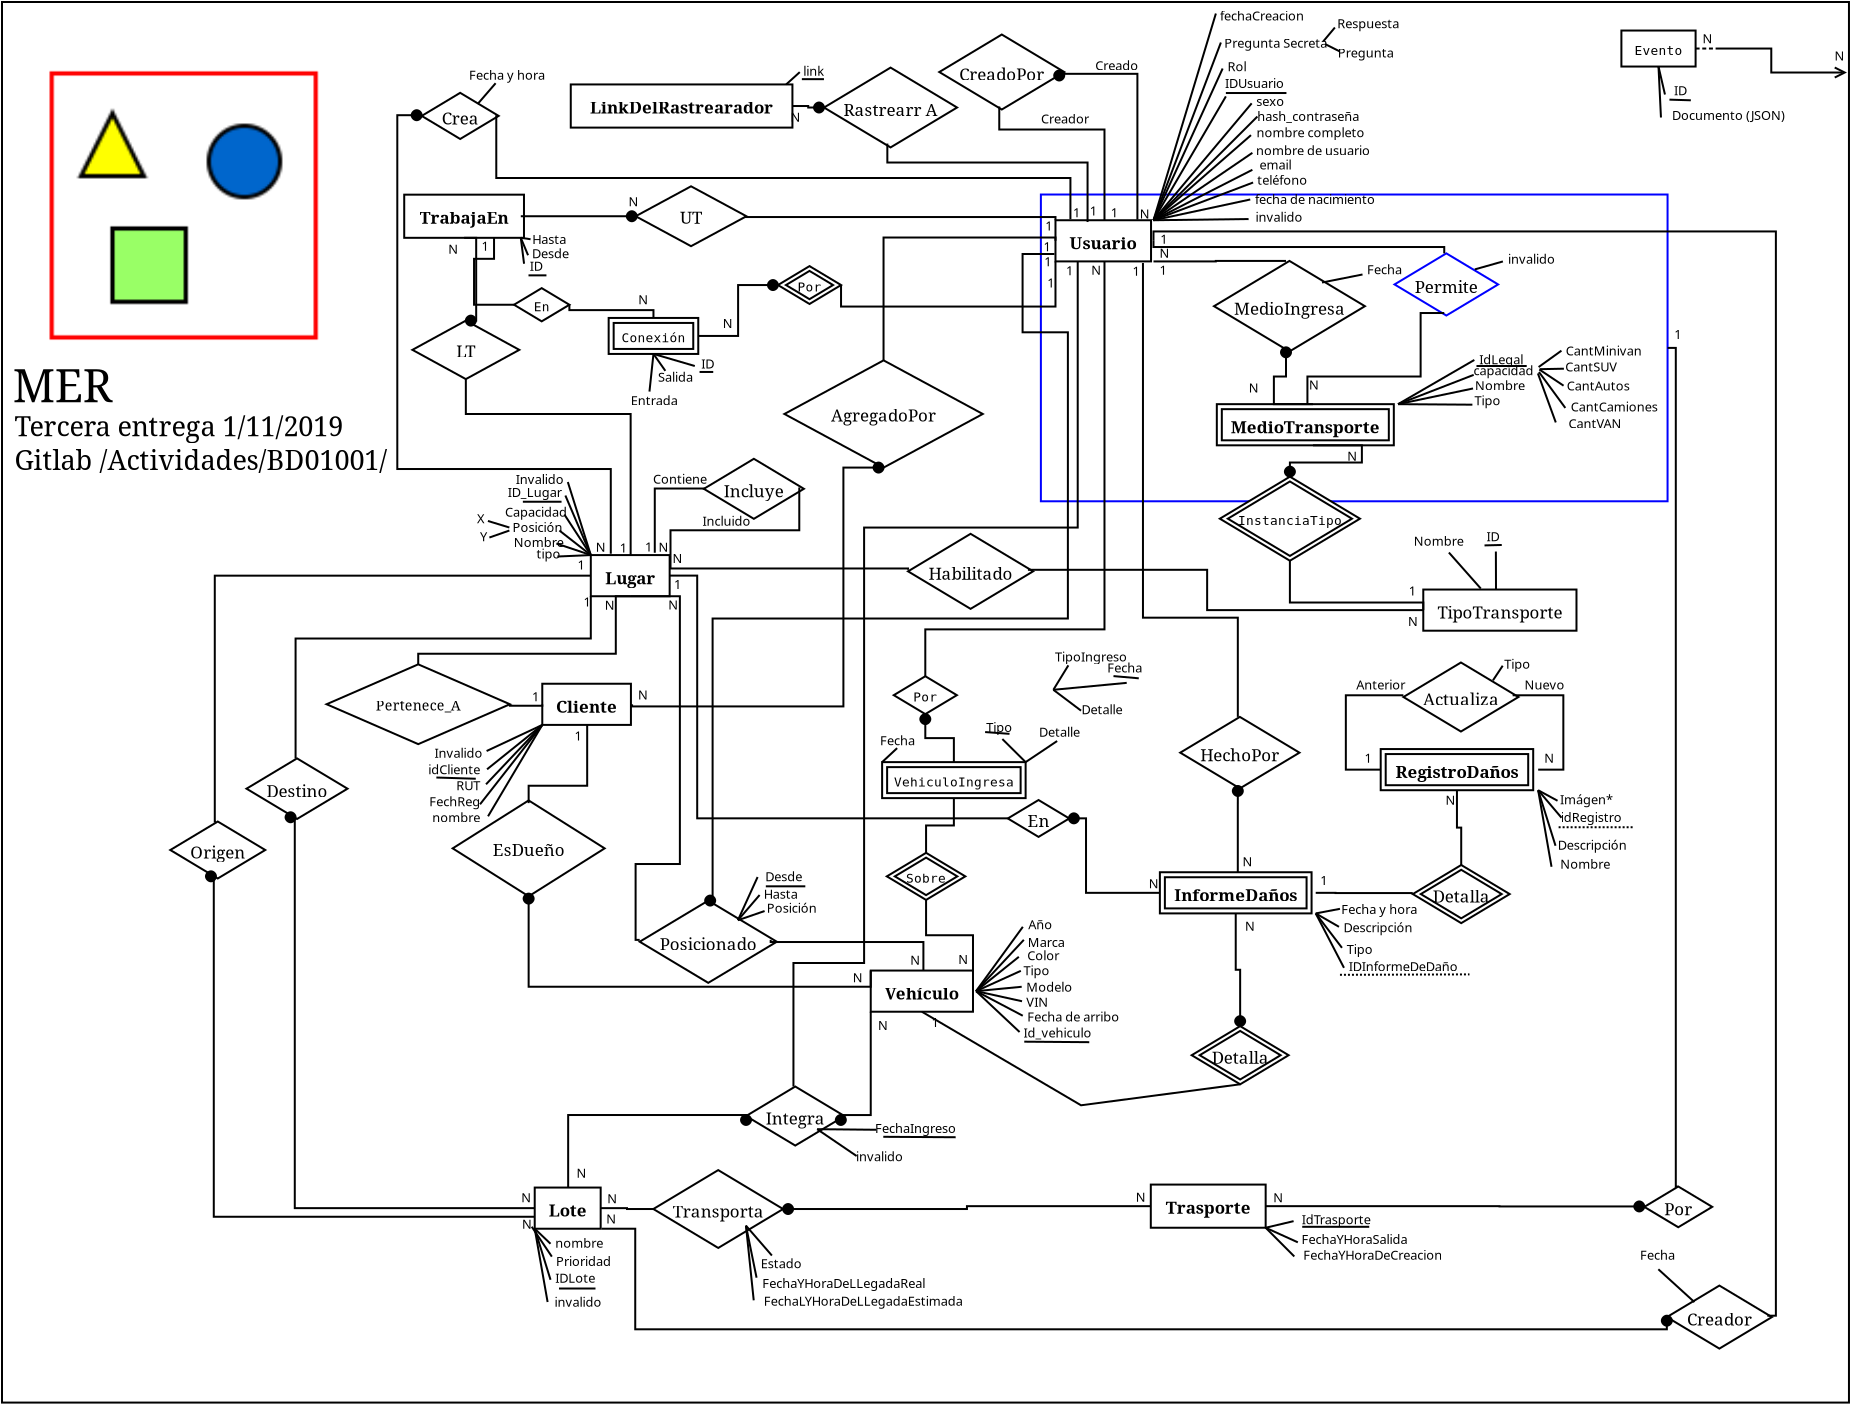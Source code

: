 <?xml version="1.0" encoding="UTF-8"?>
<dia:diagram xmlns:dia="http://www.lysator.liu.se/~alla/dia/">
  <dia:layer name="Background" visible="true" active="true">
    <dia:object type="Flowchart - Box" version="0" id="O0">
      <dia:attribute name="obj_pos">
        <dia:point val="-5.844,-26.876"/>
      </dia:attribute>
      <dia:attribute name="obj_bb">
        <dia:rectangle val="-5.894,-26.926;86.554,43.203"/>
      </dia:attribute>
      <dia:attribute name="elem_corner">
        <dia:point val="-5.844,-26.876"/>
      </dia:attribute>
      <dia:attribute name="elem_width">
        <dia:real val="92.348"/>
      </dia:attribute>
      <dia:attribute name="elem_height">
        <dia:real val="70.029"/>
      </dia:attribute>
      <dia:attribute name="border_width">
        <dia:real val="0.1"/>
      </dia:attribute>
      <dia:attribute name="show_background">
        <dia:boolean val="false"/>
      </dia:attribute>
      <dia:attribute name="padding">
        <dia:real val="0.5"/>
      </dia:attribute>
      <dia:attribute name="text">
        <dia:composite type="text">
          <dia:attribute name="string">
            <dia:string>##</dia:string>
          </dia:attribute>
          <dia:attribute name="font">
            <dia:font family="sans" style="0" name="Helvetica"/>
          </dia:attribute>
          <dia:attribute name="height">
            <dia:real val="0.8"/>
          </dia:attribute>
          <dia:attribute name="pos">
            <dia:point val="40.33,8.379"/>
          </dia:attribute>
          <dia:attribute name="color">
            <dia:color val="#000000"/>
          </dia:attribute>
          <dia:attribute name="alignment">
            <dia:enum val="1"/>
          </dia:attribute>
        </dia:composite>
      </dia:attribute>
    </dia:object>
    <dia:object type="Standard - Line" version="0" id="O1">
      <dia:attribute name="obj_pos">
        <dia:point val="67.973,2.451"/>
      </dia:attribute>
      <dia:attribute name="obj_bb">
        <dia:rectangle val="66.43,0.58;68.044,2.522"/>
      </dia:attribute>
      <dia:attribute name="conn_endpoints">
        <dia:point val="67.973,2.451"/>
        <dia:point val="66.5,0.65"/>
      </dia:attribute>
      <dia:attribute name="numcp">
        <dia:int val="1"/>
      </dia:attribute>
      <dia:connections>
        <dia:connection handle="0" to="O313" connection="8"/>
      </dia:connections>
    </dia:object>
    <dia:object type="Flowchart - Box" version="0" id="O2">
      <dia:attribute name="obj_pos">
        <dia:point val="46.1,-17.25"/>
      </dia:attribute>
      <dia:attribute name="obj_bb">
        <dia:rectangle val="46.05,-17.3;77.484,-1.862"/>
      </dia:attribute>
      <dia:attribute name="elem_corner">
        <dia:point val="46.1,-17.25"/>
      </dia:attribute>
      <dia:attribute name="elem_width">
        <dia:real val="31.334"/>
      </dia:attribute>
      <dia:attribute name="elem_height">
        <dia:real val="15.338"/>
      </dia:attribute>
      <dia:attribute name="border_width">
        <dia:real val="0.1"/>
      </dia:attribute>
      <dia:attribute name="border_color">
        <dia:color val="#0000ff"/>
      </dia:attribute>
      <dia:attribute name="show_background">
        <dia:boolean val="false"/>
      </dia:attribute>
      <dia:attribute name="padding">
        <dia:real val="0.5"/>
      </dia:attribute>
      <dia:attribute name="text">
        <dia:composite type="text">
          <dia:attribute name="string">
            <dia:string>##</dia:string>
          </dia:attribute>
          <dia:attribute name="font">
            <dia:font family="sans" style="0" name="Helvetica"/>
          </dia:attribute>
          <dia:attribute name="height">
            <dia:real val="0.8"/>
          </dia:attribute>
          <dia:attribute name="pos">
            <dia:point val="61.767,-9.341"/>
          </dia:attribute>
          <dia:attribute name="color">
            <dia:color val="#000000"/>
          </dia:attribute>
          <dia:attribute name="alignment">
            <dia:enum val="1"/>
          </dia:attribute>
        </dia:composite>
      </dia:attribute>
    </dia:object>
    <dia:object type="ER - Entity" version="0" id="O3">
      <dia:attribute name="obj_pos">
        <dia:point val="46.83,-15.964"/>
      </dia:attribute>
      <dia:attribute name="obj_bb">
        <dia:rectangle val="46.78,-16.014;51.78,-13.855"/>
      </dia:attribute>
      <dia:attribute name="elem_corner">
        <dia:point val="46.83,-15.964"/>
      </dia:attribute>
      <dia:attribute name="elem_width">
        <dia:real val="4.9"/>
      </dia:attribute>
      <dia:attribute name="elem_height">
        <dia:real val="2.058"/>
      </dia:attribute>
      <dia:attribute name="border_width">
        <dia:real val="0.1"/>
      </dia:attribute>
      <dia:attribute name="border_color">
        <dia:color val="#000000"/>
      </dia:attribute>
      <dia:attribute name="inner_color">
        <dia:color val="#ffffff"/>
      </dia:attribute>
      <dia:attribute name="name">
        <dia:string>#Usuario#</dia:string>
      </dia:attribute>
      <dia:attribute name="weak">
        <dia:boolean val="false"/>
      </dia:attribute>
      <dia:attribute name="associative">
        <dia:boolean val="false"/>
      </dia:attribute>
      <dia:attribute name="font">
        <dia:font family="serif" style="80" name="Times-Bold"/>
      </dia:attribute>
      <dia:attribute name="font_height">
        <dia:real val="1.058"/>
      </dia:attribute>
    </dia:object>
    <dia:object type="Standard - Line" version="0" id="O4">
      <dia:attribute name="obj_pos">
        <dia:point val="51.73,-15.964"/>
      </dia:attribute>
      <dia:attribute name="obj_bb">
        <dia:rectangle val="51.661,-19.405;56.745,-15.894"/>
      </dia:attribute>
      <dia:attribute name="conn_endpoints">
        <dia:point val="51.73,-15.964"/>
        <dia:point val="56.675,-19.335"/>
      </dia:attribute>
      <dia:attribute name="numcp">
        <dia:int val="1"/>
      </dia:attribute>
      <dia:connections>
        <dia:connection handle="0" to="O3" connection="2"/>
      </dia:connections>
    </dia:object>
    <dia:object type="Standard - Text" version="1" id="O5">
      <dia:attribute name="obj_pos">
        <dia:point val="56.856,-19.214"/>
      </dia:attribute>
      <dia:attribute name="obj_bb">
        <dia:rectangle val="56.856,-19.854;62.173,-19.082"/>
      </dia:attribute>
      <dia:attribute name="text">
        <dia:composite type="text">
          <dia:attribute name="string">
            <dia:string>#nombre de usuario#</dia:string>
          </dia:attribute>
          <dia:attribute name="font">
            <dia:font family="sans" style="0" name="Helvetica"/>
          </dia:attribute>
          <dia:attribute name="height">
            <dia:real val="0.8"/>
          </dia:attribute>
          <dia:attribute name="pos">
            <dia:point val="56.856,-19.214"/>
          </dia:attribute>
          <dia:attribute name="color">
            <dia:color val="#000000"/>
          </dia:attribute>
          <dia:attribute name="alignment">
            <dia:enum val="0"/>
          </dia:attribute>
        </dia:composite>
      </dia:attribute>
      <dia:attribute name="valign">
        <dia:enum val="3"/>
      </dia:attribute>
    </dia:object>
    <dia:object type="Standard - Line" version="0" id="O6">
      <dia:attribute name="obj_pos">
        <dia:point val="51.73,-15.964"/>
      </dia:attribute>
      <dia:attribute name="obj_bb">
        <dia:rectangle val="51.66,-20.29;56.675,-15.893"/>
      </dia:attribute>
      <dia:attribute name="conn_endpoints">
        <dia:point val="51.73,-15.964"/>
        <dia:point val="56.605,-20.219"/>
      </dia:attribute>
      <dia:attribute name="numcp">
        <dia:int val="1"/>
      </dia:attribute>
      <dia:connections>
        <dia:connection handle="0" to="O3" connection="2"/>
      </dia:connections>
    </dia:object>
    <dia:object type="Standard - Text" version="1" id="O7">
      <dia:attribute name="obj_pos">
        <dia:point val="56.875,-20.119"/>
      </dia:attribute>
      <dia:attribute name="obj_bb">
        <dia:rectangle val="56.875,-20.759;61.823,-19.986"/>
      </dia:attribute>
      <dia:attribute name="text">
        <dia:composite type="text">
          <dia:attribute name="string">
            <dia:string>#nombre completo#</dia:string>
          </dia:attribute>
          <dia:attribute name="font">
            <dia:font family="sans" style="0" name="Helvetica"/>
          </dia:attribute>
          <dia:attribute name="height">
            <dia:real val="0.8"/>
          </dia:attribute>
          <dia:attribute name="pos">
            <dia:point val="56.875,-20.119"/>
          </dia:attribute>
          <dia:attribute name="color">
            <dia:color val="#000000"/>
          </dia:attribute>
          <dia:attribute name="alignment">
            <dia:enum val="0"/>
          </dia:attribute>
        </dia:composite>
      </dia:attribute>
      <dia:attribute name="valign">
        <dia:enum val="3"/>
      </dia:attribute>
    </dia:object>
    <dia:object type="Standard - Line" version="0" id="O8">
      <dia:attribute name="obj_pos">
        <dia:point val="51.73,-15.964"/>
      </dia:attribute>
      <dia:attribute name="obj_bb">
        <dia:rectangle val="51.671,-17.061;56.629,-15.904"/>
      </dia:attribute>
      <dia:attribute name="conn_endpoints">
        <dia:point val="51.73,-15.964"/>
        <dia:point val="56.569,-17.002"/>
      </dia:attribute>
      <dia:attribute name="numcp">
        <dia:int val="1"/>
      </dia:attribute>
      <dia:connections>
        <dia:connection handle="0" to="O3" connection="2"/>
      </dia:connections>
    </dia:object>
    <dia:object type="Standard - Text" version="1" id="O9">
      <dia:attribute name="obj_pos">
        <dia:point val="56.801,-16.77"/>
      </dia:attribute>
      <dia:attribute name="obj_bb">
        <dia:rectangle val="56.801,-17.41;62.501,-16.638"/>
      </dia:attribute>
      <dia:attribute name="text">
        <dia:composite type="text">
          <dia:attribute name="string">
            <dia:string>#fecha de nacimiento#</dia:string>
          </dia:attribute>
          <dia:attribute name="font">
            <dia:font family="sans" style="0" name="Helvetica"/>
          </dia:attribute>
          <dia:attribute name="height">
            <dia:real val="0.8"/>
          </dia:attribute>
          <dia:attribute name="pos">
            <dia:point val="56.801,-16.77"/>
          </dia:attribute>
          <dia:attribute name="color">
            <dia:color val="#000000"/>
          </dia:attribute>
          <dia:attribute name="alignment">
            <dia:enum val="0"/>
          </dia:attribute>
        </dia:composite>
      </dia:attribute>
      <dia:attribute name="valign">
        <dia:enum val="3"/>
      </dia:attribute>
    </dia:object>
    <dia:object type="Standard - Line" version="0" id="O10">
      <dia:attribute name="obj_pos">
        <dia:point val="51.73,-15.964"/>
      </dia:attribute>
      <dia:attribute name="obj_bb">
        <dia:rectangle val="51.666,-17.915;56.775,-15.899"/>
      </dia:attribute>
      <dia:attribute name="conn_endpoints">
        <dia:point val="51.73,-15.964"/>
        <dia:point val="56.711,-17.851"/>
      </dia:attribute>
      <dia:attribute name="numcp">
        <dia:int val="1"/>
      </dia:attribute>
      <dia:connections>
        <dia:connection handle="0" to="O3" connection="2"/>
      </dia:connections>
    </dia:object>
    <dia:object type="Standard - Text" version="1" id="O11">
      <dia:attribute name="obj_pos">
        <dia:point val="56.919,-20.926"/>
      </dia:attribute>
      <dia:attribute name="obj_bb">
        <dia:rectangle val="56.919,-21.566;61.699,-20.794"/>
      </dia:attribute>
      <dia:attribute name="text">
        <dia:composite type="text">
          <dia:attribute name="string">
            <dia:string>#hash_contraseña#</dia:string>
          </dia:attribute>
          <dia:attribute name="font">
            <dia:font family="sans" style="0" name="Helvetica"/>
          </dia:attribute>
          <dia:attribute name="height">
            <dia:real val="0.8"/>
          </dia:attribute>
          <dia:attribute name="pos">
            <dia:point val="56.919,-20.926"/>
          </dia:attribute>
          <dia:attribute name="color">
            <dia:color val="#000000"/>
          </dia:attribute>
          <dia:attribute name="alignment">
            <dia:enum val="0"/>
          </dia:attribute>
        </dia:composite>
      </dia:attribute>
      <dia:attribute name="valign">
        <dia:enum val="3"/>
      </dia:attribute>
    </dia:object>
    <dia:object type="Standard - Line" version="0" id="O12">
      <dia:attribute name="obj_pos">
        <dia:point val="51.73,-15.964"/>
      </dia:attribute>
      <dia:attribute name="obj_bb">
        <dia:rectangle val="51.66,-21.22;56.996,-15.893"/>
      </dia:attribute>
      <dia:attribute name="conn_endpoints">
        <dia:point val="51.73,-15.964"/>
        <dia:point val="56.925,-21.149"/>
      </dia:attribute>
      <dia:attribute name="numcp">
        <dia:int val="1"/>
      </dia:attribute>
      <dia:connections>
        <dia:connection handle="0" to="O3" connection="2"/>
      </dia:connections>
    </dia:object>
    <dia:object type="Standard - Text" version="1" id="O13">
      <dia:attribute name="obj_pos">
        <dia:point val="56.915,-17.741"/>
      </dia:attribute>
      <dia:attribute name="obj_bb">
        <dia:rectangle val="56.915,-18.381;59.21,-17.609"/>
      </dia:attribute>
      <dia:attribute name="text">
        <dia:composite type="text">
          <dia:attribute name="string">
            <dia:string>#teléfono#</dia:string>
          </dia:attribute>
          <dia:attribute name="font">
            <dia:font family="sans" style="0" name="Helvetica"/>
          </dia:attribute>
          <dia:attribute name="height">
            <dia:real val="0.8"/>
          </dia:attribute>
          <dia:attribute name="pos">
            <dia:point val="56.915,-17.741"/>
          </dia:attribute>
          <dia:attribute name="color">
            <dia:color val="#000000"/>
          </dia:attribute>
          <dia:attribute name="alignment">
            <dia:enum val="0"/>
          </dia:attribute>
        </dia:composite>
      </dia:attribute>
      <dia:attribute name="valign">
        <dia:enum val="3"/>
      </dia:attribute>
    </dia:object>
    <dia:object type="Standard - Line" version="0" id="O14">
      <dia:attribute name="obj_pos">
        <dia:point val="51.73,-15.964"/>
      </dia:attribute>
      <dia:attribute name="obj_bb">
        <dia:rectangle val="51.663,-18.554;56.742,-15.896"/>
      </dia:attribute>
      <dia:attribute name="conn_endpoints">
        <dia:point val="51.73,-15.964"/>
        <dia:point val="56.675,-18.487"/>
      </dia:attribute>
      <dia:attribute name="numcp">
        <dia:int val="1"/>
      </dia:attribute>
      <dia:connections>
        <dia:connection handle="0" to="O3" connection="2"/>
      </dia:connections>
    </dia:object>
    <dia:object type="Standard - Text" version="1" id="O15">
      <dia:attribute name="obj_pos">
        <dia:point val="57.029,-18.5"/>
      </dia:attribute>
      <dia:attribute name="obj_bb">
        <dia:rectangle val="57.029,-19.14;58.535,-18.367"/>
      </dia:attribute>
      <dia:attribute name="text">
        <dia:composite type="text">
          <dia:attribute name="string">
            <dia:string>#email#</dia:string>
          </dia:attribute>
          <dia:attribute name="font">
            <dia:font family="sans" style="0" name="Helvetica"/>
          </dia:attribute>
          <dia:attribute name="height">
            <dia:real val="0.8"/>
          </dia:attribute>
          <dia:attribute name="pos">
            <dia:point val="57.029,-18.5"/>
          </dia:attribute>
          <dia:attribute name="color">
            <dia:color val="#000000"/>
          </dia:attribute>
          <dia:attribute name="alignment">
            <dia:enum val="0"/>
          </dia:attribute>
        </dia:composite>
      </dia:attribute>
      <dia:attribute name="valign">
        <dia:enum val="3"/>
      </dia:attribute>
    </dia:object>
    <dia:object type="ER - Entity" version="0" id="O16">
      <dia:attribute name="obj_pos">
        <dia:point val="23.596,0.778"/>
      </dia:attribute>
      <dia:attribute name="obj_bb">
        <dia:rectangle val="23.546,0.728;27.631,2.886"/>
      </dia:attribute>
      <dia:attribute name="elem_corner">
        <dia:point val="23.596,0.778"/>
      </dia:attribute>
      <dia:attribute name="elem_width">
        <dia:real val="3.985"/>
      </dia:attribute>
      <dia:attribute name="elem_height">
        <dia:real val="2.058"/>
      </dia:attribute>
      <dia:attribute name="border_width">
        <dia:real val="0.1"/>
      </dia:attribute>
      <dia:attribute name="border_color">
        <dia:color val="#000000"/>
      </dia:attribute>
      <dia:attribute name="inner_color">
        <dia:color val="#ffffff"/>
      </dia:attribute>
      <dia:attribute name="name">
        <dia:string>#Lugar#</dia:string>
      </dia:attribute>
      <dia:attribute name="weak">
        <dia:boolean val="false"/>
      </dia:attribute>
      <dia:attribute name="associative">
        <dia:boolean val="false"/>
      </dia:attribute>
      <dia:attribute name="font">
        <dia:font family="serif" style="80" name="Times-Bold"/>
      </dia:attribute>
      <dia:attribute name="font_height">
        <dia:real val="1.058"/>
      </dia:attribute>
    </dia:object>
    <dia:object type="Standard - Line" version="0" id="O17">
      <dia:attribute name="obj_pos">
        <dia:point val="22.325,-2.2"/>
      </dia:attribute>
      <dia:attribute name="obj_bb">
        <dia:rectangle val="22.259,-2.266;23.661,0.843"/>
      </dia:attribute>
      <dia:attribute name="conn_endpoints">
        <dia:point val="22.325,-2.2"/>
        <dia:point val="23.596,0.778"/>
      </dia:attribute>
      <dia:attribute name="numcp">
        <dia:int val="1"/>
      </dia:attribute>
      <dia:connections>
        <dia:connection handle="1" to="O16" connection="0"/>
      </dia:connections>
    </dia:object>
    <dia:object type="Standard - Text" version="1" id="O18">
      <dia:attribute name="obj_pos">
        <dia:point val="19.677,-0.378"/>
      </dia:attribute>
      <dia:attribute name="obj_bb">
        <dia:rectangle val="19.677,-1.018;21.957,-0.246"/>
      </dia:attribute>
      <dia:attribute name="text">
        <dia:composite type="text">
          <dia:attribute name="string">
            <dia:string>#Posición#</dia:string>
          </dia:attribute>
          <dia:attribute name="font">
            <dia:font family="sans" style="0" name="Helvetica"/>
          </dia:attribute>
          <dia:attribute name="height">
            <dia:real val="0.8"/>
          </dia:attribute>
          <dia:attribute name="pos">
            <dia:point val="19.677,-0.378"/>
          </dia:attribute>
          <dia:attribute name="color">
            <dia:color val="#000000"/>
          </dia:attribute>
          <dia:attribute name="alignment">
            <dia:enum val="0"/>
          </dia:attribute>
        </dia:composite>
      </dia:attribute>
      <dia:attribute name="valign">
        <dia:enum val="3"/>
      </dia:attribute>
    </dia:object>
    <dia:object type="Standard - Line" version="0" id="O19">
      <dia:attribute name="obj_pos">
        <dia:point val="23.596,0.778"/>
      </dia:attribute>
      <dia:attribute name="obj_bb">
        <dia:rectangle val="22.206,-1.319;23.665,0.847"/>
      </dia:attribute>
      <dia:attribute name="conn_endpoints">
        <dia:point val="23.596,0.778"/>
        <dia:point val="22.275,-1.25"/>
      </dia:attribute>
      <dia:attribute name="numcp">
        <dia:int val="1"/>
      </dia:attribute>
      <dia:connections>
        <dia:connection handle="0" to="O16" connection="0"/>
      </dia:connections>
    </dia:object>
    <dia:object type="Standard - Text" version="1" id="O20">
      <dia:attribute name="obj_pos">
        <dia:point val="19.74,0.37"/>
      </dia:attribute>
      <dia:attribute name="obj_bb">
        <dia:rectangle val="19.74,-0.27;21.975,0.503"/>
      </dia:attribute>
      <dia:attribute name="text">
        <dia:composite type="text">
          <dia:attribute name="string">
            <dia:string>#Nombre#</dia:string>
          </dia:attribute>
          <dia:attribute name="font">
            <dia:font family="sans" style="0" name="Helvetica"/>
          </dia:attribute>
          <dia:attribute name="height">
            <dia:real val="0.8"/>
          </dia:attribute>
          <dia:attribute name="pos">
            <dia:point val="19.74,0.37"/>
          </dia:attribute>
          <dia:attribute name="color">
            <dia:color val="#000000"/>
          </dia:attribute>
          <dia:attribute name="alignment">
            <dia:enum val="0"/>
          </dia:attribute>
        </dia:composite>
      </dia:attribute>
      <dia:attribute name="valign">
        <dia:enum val="3"/>
      </dia:attribute>
    </dia:object>
    <dia:object type="Standard - Line" version="0" id="O21">
      <dia:attribute name="obj_pos">
        <dia:point val="23.596,0.778"/>
      </dia:attribute>
      <dia:attribute name="obj_bb">
        <dia:rectangle val="21.812,0.137;23.659,0.841"/>
      </dia:attribute>
      <dia:attribute name="conn_endpoints">
        <dia:point val="23.596,0.778"/>
        <dia:point val="21.875,0.2"/>
      </dia:attribute>
      <dia:attribute name="numcp">
        <dia:int val="1"/>
      </dia:attribute>
      <dia:connections>
        <dia:connection handle="0" to="O16" connection="0"/>
      </dia:connections>
    </dia:object>
    <dia:object type="Standard - Text" version="1" id="O22">
      <dia:attribute name="obj_pos">
        <dia:point val="19.311,-1.137"/>
      </dia:attribute>
      <dia:attribute name="obj_bb">
        <dia:rectangle val="19.311,-1.777;22.209,-1.004"/>
      </dia:attribute>
      <dia:attribute name="text">
        <dia:composite type="text">
          <dia:attribute name="string">
            <dia:string>#Capacidad#</dia:string>
          </dia:attribute>
          <dia:attribute name="font">
            <dia:font family="sans" style="0" name="Helvetica"/>
          </dia:attribute>
          <dia:attribute name="height">
            <dia:real val="0.8"/>
          </dia:attribute>
          <dia:attribute name="pos">
            <dia:point val="19.311,-1.137"/>
          </dia:attribute>
          <dia:attribute name="color">
            <dia:color val="#000000"/>
          </dia:attribute>
          <dia:attribute name="alignment">
            <dia:enum val="0"/>
          </dia:attribute>
        </dia:composite>
      </dia:attribute>
      <dia:attribute name="valign">
        <dia:enum val="3"/>
      </dia:attribute>
    </dia:object>
    <dia:object type="Standard - Text" version="1" id="O23">
      <dia:attribute name="obj_pos">
        <dia:point val="27.755,2.473"/>
      </dia:attribute>
      <dia:attribute name="obj_bb">
        <dia:rectangle val="27.755,1.833;28.105,2.605"/>
      </dia:attribute>
      <dia:attribute name="text">
        <dia:composite type="text">
          <dia:attribute name="string">
            <dia:string>#1#</dia:string>
          </dia:attribute>
          <dia:attribute name="font">
            <dia:font family="sans" style="0" name="Helvetica"/>
          </dia:attribute>
          <dia:attribute name="height">
            <dia:real val="0.8"/>
          </dia:attribute>
          <dia:attribute name="pos">
            <dia:point val="27.755,2.473"/>
          </dia:attribute>
          <dia:attribute name="color">
            <dia:color val="#000000"/>
          </dia:attribute>
          <dia:attribute name="alignment">
            <dia:enum val="0"/>
          </dia:attribute>
        </dia:composite>
      </dia:attribute>
      <dia:attribute name="valign">
        <dia:enum val="3"/>
      </dia:attribute>
    </dia:object>
    <dia:object type="ER - Entity" version="0" id="O24">
      <dia:attribute name="obj_pos">
        <dia:point val="37.593,21.552"/>
      </dia:attribute>
      <dia:attribute name="obj_bb">
        <dia:rectangle val="37.543,21.502;42.908,23.66"/>
      </dia:attribute>
      <dia:attribute name="elem_corner">
        <dia:point val="37.593,21.552"/>
      </dia:attribute>
      <dia:attribute name="elem_width">
        <dia:real val="5.265"/>
      </dia:attribute>
      <dia:attribute name="elem_height">
        <dia:real val="2.058"/>
      </dia:attribute>
      <dia:attribute name="border_width">
        <dia:real val="0.1"/>
      </dia:attribute>
      <dia:attribute name="border_color">
        <dia:color val="#000000"/>
      </dia:attribute>
      <dia:attribute name="inner_color">
        <dia:color val="#ffffff"/>
      </dia:attribute>
      <dia:attribute name="name">
        <dia:string>#Vehículo#</dia:string>
      </dia:attribute>
      <dia:attribute name="weak">
        <dia:boolean val="false"/>
      </dia:attribute>
      <dia:attribute name="associative">
        <dia:boolean val="false"/>
      </dia:attribute>
      <dia:attribute name="font">
        <dia:font family="serif" style="80" name="Times-Bold"/>
      </dia:attribute>
      <dia:attribute name="font_height">
        <dia:real val="1.058"/>
      </dia:attribute>
    </dia:object>
    <dia:object type="Standard - Line" version="0" id="O25">
      <dia:attribute name="obj_pos">
        <dia:point val="42.858,22.581"/>
      </dia:attribute>
      <dia:attribute name="obj_bb">
        <dia:rectangle val="42.798,22.521;45.218,23.146"/>
      </dia:attribute>
      <dia:attribute name="conn_endpoints">
        <dia:point val="42.858,22.581"/>
        <dia:point val="45.158,23.087"/>
      </dia:attribute>
      <dia:attribute name="numcp">
        <dia:int val="1"/>
      </dia:attribute>
      <dia:connections>
        <dia:connection handle="0" to="O24" connection="4"/>
      </dia:connections>
    </dia:object>
    <dia:object type="Standard - Text" version="1" id="O26">
      <dia:attribute name="obj_pos">
        <dia:point val="45.363,23.367"/>
      </dia:attribute>
      <dia:attribute name="obj_bb">
        <dia:rectangle val="45.363,22.727;46.413,23.5"/>
      </dia:attribute>
      <dia:attribute name="text">
        <dia:composite type="text">
          <dia:attribute name="string">
            <dia:string>#VIN#</dia:string>
          </dia:attribute>
          <dia:attribute name="font">
            <dia:font family="sans" style="0" name="Helvetica"/>
          </dia:attribute>
          <dia:attribute name="height">
            <dia:real val="0.8"/>
          </dia:attribute>
          <dia:attribute name="pos">
            <dia:point val="45.363,23.367"/>
          </dia:attribute>
          <dia:attribute name="color">
            <dia:color val="#000000"/>
          </dia:attribute>
          <dia:attribute name="alignment">
            <dia:enum val="0"/>
          </dia:attribute>
        </dia:composite>
      </dia:attribute>
      <dia:attribute name="valign">
        <dia:enum val="3"/>
      </dia:attribute>
    </dia:object>
    <dia:object type="Standard - Line" version="0" id="O27">
      <dia:attribute name="obj_pos">
        <dia:point val="42.858,22.581"/>
      </dia:attribute>
      <dia:attribute name="obj_bb">
        <dia:rectangle val="42.804,22.307;45.195,22.635"/>
      </dia:attribute>
      <dia:attribute name="conn_endpoints">
        <dia:point val="42.858,22.581"/>
        <dia:point val="45.141,22.362"/>
      </dia:attribute>
      <dia:attribute name="numcp">
        <dia:int val="1"/>
      </dia:attribute>
      <dia:connections>
        <dia:connection handle="0" to="O24" connection="4"/>
      </dia:connections>
    </dia:object>
    <dia:object type="Standard - Text" version="1" id="O28">
      <dia:attribute name="obj_pos">
        <dia:point val="45.373,22.607"/>
      </dia:attribute>
      <dia:attribute name="obj_bb">
        <dia:rectangle val="45.373,21.967;47.401,22.74"/>
      </dia:attribute>
      <dia:attribute name="text">
        <dia:composite type="text">
          <dia:attribute name="string">
            <dia:string>#Modelo#</dia:string>
          </dia:attribute>
          <dia:attribute name="font">
            <dia:font family="sans" style="0" name="Helvetica"/>
          </dia:attribute>
          <dia:attribute name="height">
            <dia:real val="0.8"/>
          </dia:attribute>
          <dia:attribute name="pos">
            <dia:point val="45.373,22.607"/>
          </dia:attribute>
          <dia:attribute name="color">
            <dia:color val="#000000"/>
          </dia:attribute>
          <dia:attribute name="alignment">
            <dia:enum val="0"/>
          </dia:attribute>
        </dia:composite>
      </dia:attribute>
      <dia:attribute name="valign">
        <dia:enum val="3"/>
      </dia:attribute>
    </dia:object>
    <dia:object type="Standard - Line" version="0" id="O29">
      <dia:attribute name="obj_pos">
        <dia:point val="42.858,22.581"/>
      </dia:attribute>
      <dia:attribute name="obj_bb">
        <dia:rectangle val="42.787,19.945;45.318,22.652"/>
      </dia:attribute>
      <dia:attribute name="conn_endpoints">
        <dia:point val="42.858,22.581"/>
        <dia:point val="45.248,20.015"/>
      </dia:attribute>
      <dia:attribute name="numcp">
        <dia:int val="1"/>
      </dia:attribute>
      <dia:connections>
        <dia:connection handle="0" to="O24" connection="4"/>
      </dia:connections>
    </dia:object>
    <dia:object type="Standard - Text" version="1" id="O30">
      <dia:attribute name="obj_pos">
        <dia:point val="45.449,20.378"/>
      </dia:attribute>
      <dia:attribute name="obj_bb">
        <dia:rectangle val="45.449,19.738;47.136,20.51"/>
      </dia:attribute>
      <dia:attribute name="text">
        <dia:composite type="text">
          <dia:attribute name="string">
            <dia:string>#Marca#</dia:string>
          </dia:attribute>
          <dia:attribute name="font">
            <dia:font family="sans" style="0" name="Helvetica"/>
          </dia:attribute>
          <dia:attribute name="height">
            <dia:real val="0.8"/>
          </dia:attribute>
          <dia:attribute name="pos">
            <dia:point val="45.449,20.378"/>
          </dia:attribute>
          <dia:attribute name="color">
            <dia:color val="#000000"/>
          </dia:attribute>
          <dia:attribute name="alignment">
            <dia:enum val="0"/>
          </dia:attribute>
        </dia:composite>
      </dia:attribute>
      <dia:attribute name="valign">
        <dia:enum val="3"/>
      </dia:attribute>
    </dia:object>
    <dia:object type="Standard - Line" version="0" id="O31">
      <dia:attribute name="obj_pos">
        <dia:point val="42.858,22.581"/>
      </dia:attribute>
      <dia:attribute name="obj_bb">
        <dia:rectangle val="42.788,19.296;45.267,22.651"/>
      </dia:attribute>
      <dia:attribute name="conn_endpoints">
        <dia:point val="42.858,22.581"/>
        <dia:point val="45.198,19.365"/>
      </dia:attribute>
      <dia:attribute name="numcp">
        <dia:int val="1"/>
      </dia:attribute>
      <dia:connections>
        <dia:connection handle="0" to="O24" connection="4"/>
      </dia:connections>
    </dia:object>
    <dia:object type="Standard - Text" version="1" id="O32">
      <dia:attribute name="obj_pos">
        <dia:point val="45.47,19.489"/>
      </dia:attribute>
      <dia:attribute name="obj_bb">
        <dia:rectangle val="45.47,18.849;46.56,19.622"/>
      </dia:attribute>
      <dia:attribute name="text">
        <dia:composite type="text">
          <dia:attribute name="string">
            <dia:string>#Año#</dia:string>
          </dia:attribute>
          <dia:attribute name="font">
            <dia:font family="sans" style="0" name="Helvetica"/>
          </dia:attribute>
          <dia:attribute name="height">
            <dia:real val="0.8"/>
          </dia:attribute>
          <dia:attribute name="pos">
            <dia:point val="45.47,19.489"/>
          </dia:attribute>
          <dia:attribute name="color">
            <dia:color val="#000000"/>
          </dia:attribute>
          <dia:attribute name="alignment">
            <dia:enum val="0"/>
          </dia:attribute>
        </dia:composite>
      </dia:attribute>
      <dia:attribute name="valign">
        <dia:enum val="3"/>
      </dia:attribute>
    </dia:object>
    <dia:object type="Standard - Line" version="0" id="O33">
      <dia:attribute name="obj_pos">
        <dia:point val="42.858,22.581"/>
      </dia:attribute>
      <dia:attribute name="obj_bb">
        <dia:rectangle val="42.788,20.795;45.068,22.651"/>
      </dia:attribute>
      <dia:attribute name="conn_endpoints">
        <dia:point val="42.858,22.581"/>
        <dia:point val="44.998,20.865"/>
      </dia:attribute>
      <dia:attribute name="numcp">
        <dia:int val="1"/>
      </dia:attribute>
      <dia:connections>
        <dia:connection handle="0" to="O24" connection="4"/>
      </dia:connections>
    </dia:object>
    <dia:object type="Standard - Text" version="1" id="O34">
      <dia:attribute name="obj_pos">
        <dia:point val="45.419,21.041"/>
      </dia:attribute>
      <dia:attribute name="obj_bb">
        <dia:rectangle val="45.419,20.401;46.877,21.173"/>
      </dia:attribute>
      <dia:attribute name="text">
        <dia:composite type="text">
          <dia:attribute name="string">
            <dia:string>#Color#</dia:string>
          </dia:attribute>
          <dia:attribute name="font">
            <dia:font family="sans" style="0" name="Helvetica"/>
          </dia:attribute>
          <dia:attribute name="height">
            <dia:real val="0.8"/>
          </dia:attribute>
          <dia:attribute name="pos">
            <dia:point val="45.419,21.041"/>
          </dia:attribute>
          <dia:attribute name="color">
            <dia:color val="#000000"/>
          </dia:attribute>
          <dia:attribute name="alignment">
            <dia:enum val="0"/>
          </dia:attribute>
        </dia:composite>
      </dia:attribute>
      <dia:attribute name="valign">
        <dia:enum val="3"/>
      </dia:attribute>
    </dia:object>
    <dia:object type="ER - Entity" version="0" id="O35">
      <dia:attribute name="obj_pos">
        <dia:point val="54.897,-6.768"/>
      </dia:attribute>
      <dia:attribute name="obj_bb">
        <dia:rectangle val="54.847,-6.818;64.007,-4.66"/>
      </dia:attribute>
      <dia:attribute name="elem_corner">
        <dia:point val="54.897,-6.768"/>
      </dia:attribute>
      <dia:attribute name="elem_width">
        <dia:real val="9.06"/>
      </dia:attribute>
      <dia:attribute name="elem_height">
        <dia:real val="2.058"/>
      </dia:attribute>
      <dia:attribute name="border_width">
        <dia:real val="0.1"/>
      </dia:attribute>
      <dia:attribute name="border_color">
        <dia:color val="#000000"/>
      </dia:attribute>
      <dia:attribute name="inner_color">
        <dia:color val="#ffffff"/>
      </dia:attribute>
      <dia:attribute name="name">
        <dia:string>#MedioTransporte#</dia:string>
      </dia:attribute>
      <dia:attribute name="weak">
        <dia:boolean val="true"/>
      </dia:attribute>
      <dia:attribute name="associative">
        <dia:boolean val="false"/>
      </dia:attribute>
      <dia:attribute name="font">
        <dia:font family="serif" style="80" name="Times-Bold"/>
      </dia:attribute>
      <dia:attribute name="font_height">
        <dia:real val="1.058"/>
      </dia:attribute>
    </dia:object>
    <dia:object type="ER - Relationship" version="0" id="O36">
      <dia:attribute name="obj_pos">
        <dia:point val="63.782,-14.308"/>
      </dia:attribute>
      <dia:attribute name="obj_bb">
        <dia:rectangle val="63.431,-14.358;69.104,-11.275"/>
      </dia:attribute>
      <dia:attribute name="elem_corner">
        <dia:point val="63.782,-14.308"/>
      </dia:attribute>
      <dia:attribute name="elem_width">
        <dia:real val="4.973"/>
      </dia:attribute>
      <dia:attribute name="elem_height">
        <dia:real val="2.983"/>
      </dia:attribute>
      <dia:attribute name="border_width">
        <dia:real val="0.1"/>
      </dia:attribute>
      <dia:attribute name="border_color">
        <dia:color val="#0000ff"/>
      </dia:attribute>
      <dia:attribute name="inner_color">
        <dia:color val="#ffffff"/>
      </dia:attribute>
      <dia:attribute name="name">
        <dia:string>#Permite#</dia:string>
      </dia:attribute>
      <dia:attribute name="left_card">
        <dia:string>##</dia:string>
      </dia:attribute>
      <dia:attribute name="right_card">
        <dia:string>##</dia:string>
      </dia:attribute>
      <dia:attribute name="identifying">
        <dia:boolean val="false"/>
      </dia:attribute>
      <dia:attribute name="rotated">
        <dia:boolean val="false"/>
      </dia:attribute>
      <dia:attribute name="font">
        <dia:font family="serif" style="0" name="Times-Roman"/>
      </dia:attribute>
      <dia:attribute name="font_height">
        <dia:real val="1.058"/>
      </dia:attribute>
    </dia:object>
    <dia:object type="Standard - ZigZagLine" version="1" id="O37">
      <dia:attribute name="obj_pos">
        <dia:point val="66.268,-11.325"/>
      </dia:attribute>
      <dia:attribute name="obj_bb">
        <dia:rectangle val="59.377,-11.375;66.318,-6.718"/>
      </dia:attribute>
      <dia:attribute name="orth_points">
        <dia:point val="66.268,-11.325"/>
        <dia:point val="65.087,-11.325"/>
        <dia:point val="65.087,-8.15"/>
        <dia:point val="59.427,-8.15"/>
        <dia:point val="59.427,-6.768"/>
      </dia:attribute>
      <dia:attribute name="orth_orient">
        <dia:enum val="0"/>
        <dia:enum val="1"/>
        <dia:enum val="0"/>
        <dia:enum val="1"/>
      </dia:attribute>
      <dia:attribute name="autorouting">
        <dia:boolean val="false"/>
      </dia:attribute>
      <dia:connections>
        <dia:connection handle="0" to="O36" connection="6"/>
        <dia:connection handle="1" to="O35" connection="1"/>
      </dia:connections>
    </dia:object>
    <dia:object type="Standard - ZigZagLine" version="1" id="O38">
      <dia:attribute name="obj_pos">
        <dia:point val="66.268,-14.308"/>
      </dia:attribute>
      <dia:attribute name="obj_bb">
        <dia:rectangle val="51.68,-14.985;66.318,-14.258"/>
      </dia:attribute>
      <dia:attribute name="orth_points">
        <dia:point val="66.268,-14.308"/>
        <dia:point val="66.268,-14.625"/>
        <dia:point val="51.73,-14.625"/>
        <dia:point val="51.73,-14.935"/>
      </dia:attribute>
      <dia:attribute name="orth_orient">
        <dia:enum val="1"/>
        <dia:enum val="0"/>
        <dia:enum val="1"/>
      </dia:attribute>
      <dia:attribute name="autorouting">
        <dia:boolean val="false"/>
      </dia:attribute>
      <dia:connections>
        <dia:connection handle="0" to="O36" connection="2"/>
        <dia:connection handle="1" to="O3" connection="4"/>
      </dia:connections>
    </dia:object>
    <dia:object type="Standard - Text" version="1" id="O39">
      <dia:attribute name="obj_pos">
        <dia:point val="67.81,-7.461"/>
      </dia:attribute>
      <dia:attribute name="obj_bb">
        <dia:rectangle val="67.81,-8.101;70.045,-7.328"/>
      </dia:attribute>
      <dia:attribute name="text">
        <dia:composite type="text">
          <dia:attribute name="string">
            <dia:string>#Nombre#</dia:string>
          </dia:attribute>
          <dia:attribute name="font">
            <dia:font family="sans" style="0" name="Helvetica"/>
          </dia:attribute>
          <dia:attribute name="height">
            <dia:real val="0.8"/>
          </dia:attribute>
          <dia:attribute name="pos">
            <dia:point val="67.81,-7.461"/>
          </dia:attribute>
          <dia:attribute name="color">
            <dia:color val="#000000"/>
          </dia:attribute>
          <dia:attribute name="alignment">
            <dia:enum val="0"/>
          </dia:attribute>
        </dia:composite>
      </dia:attribute>
      <dia:attribute name="valign">
        <dia:enum val="3"/>
      </dia:attribute>
    </dia:object>
    <dia:object type="Standard - Line" version="0" id="O40">
      <dia:attribute name="obj_pos">
        <dia:point val="63.957,-6.768"/>
      </dia:attribute>
      <dia:attribute name="obj_bb">
        <dia:rectangle val="63.892,-8.298;67.805,-6.703"/>
      </dia:attribute>
      <dia:attribute name="conn_endpoints">
        <dia:point val="63.957,-6.768"/>
        <dia:point val="67.74,-8.233"/>
      </dia:attribute>
      <dia:attribute name="numcp">
        <dia:int val="1"/>
      </dia:attribute>
      <dia:connections>
        <dia:connection handle="0" to="O35" connection="2"/>
      </dia:connections>
    </dia:object>
    <dia:object type="Standard - Line" version="0" id="O41">
      <dia:attribute name="obj_pos">
        <dia:point val="67.676,-6.742"/>
      </dia:attribute>
      <dia:attribute name="obj_bb">
        <dia:rectangle val="63.907,-6.818;67.726,-6.692"/>
      </dia:attribute>
      <dia:attribute name="conn_endpoints">
        <dia:point val="67.676,-6.742"/>
        <dia:point val="63.957,-6.768"/>
      </dia:attribute>
      <dia:attribute name="numcp">
        <dia:int val="1"/>
      </dia:attribute>
      <dia:connections>
        <dia:connection handle="1" to="O35" connection="2"/>
      </dia:connections>
    </dia:object>
    <dia:object type="Standard - Line" version="0" id="O42">
      <dia:attribute name="obj_pos">
        <dia:point val="70.392,-8.676"/>
      </dia:attribute>
      <dia:attribute name="obj_bb">
        <dia:rectangle val="67.83,-8.726;70.442,-8.626"/>
      </dia:attribute>
      <dia:attribute name="conn_endpoints">
        <dia:point val="70.392,-8.676"/>
        <dia:point val="67.88,-8.676"/>
      </dia:attribute>
      <dia:attribute name="numcp">
        <dia:int val="1"/>
      </dia:attribute>
    </dia:object>
    <dia:object type="Standard - Line" version="0" id="O43">
      <dia:attribute name="obj_pos">
        <dia:point val="42.858,22.581"/>
      </dia:attribute>
      <dia:attribute name="obj_bb">
        <dia:rectangle val="42.792,21.499;45.164,22.647"/>
      </dia:attribute>
      <dia:attribute name="conn_endpoints">
        <dia:point val="42.858,22.581"/>
        <dia:point val="45.098,21.565"/>
      </dia:attribute>
      <dia:attribute name="numcp">
        <dia:int val="1"/>
      </dia:attribute>
      <dia:connections>
        <dia:connection handle="0" to="O24" connection="4"/>
      </dia:connections>
    </dia:object>
    <dia:object type="Standard - Text" version="1" id="O44">
      <dia:attribute name="obj_pos">
        <dia:point val="45.23,21.79"/>
      </dia:attribute>
      <dia:attribute name="obj_bb">
        <dia:rectangle val="45.23,21.15;46.455,21.922"/>
      </dia:attribute>
      <dia:attribute name="text">
        <dia:composite type="text">
          <dia:attribute name="string">
            <dia:string>#Tipo#</dia:string>
          </dia:attribute>
          <dia:attribute name="font">
            <dia:font family="sans" style="0" name="Helvetica"/>
          </dia:attribute>
          <dia:attribute name="height">
            <dia:real val="0.8"/>
          </dia:attribute>
          <dia:attribute name="pos">
            <dia:point val="45.23,21.79"/>
          </dia:attribute>
          <dia:attribute name="color">
            <dia:color val="#000000"/>
          </dia:attribute>
          <dia:attribute name="alignment">
            <dia:enum val="0"/>
          </dia:attribute>
        </dia:composite>
      </dia:attribute>
      <dia:attribute name="valign">
        <dia:enum val="3"/>
      </dia:attribute>
    </dia:object>
    <dia:object type="ER - Entity" version="0" id="O45">
      <dia:attribute name="obj_pos">
        <dia:point val="20.792,32.402"/>
      </dia:attribute>
      <dia:attribute name="obj_bb">
        <dia:rectangle val="20.742,32.352;24.185,34.51"/>
      </dia:attribute>
      <dia:attribute name="elem_corner">
        <dia:point val="20.792,32.402"/>
      </dia:attribute>
      <dia:attribute name="elem_width">
        <dia:real val="3.343"/>
      </dia:attribute>
      <dia:attribute name="elem_height">
        <dia:real val="2.058"/>
      </dia:attribute>
      <dia:attribute name="border_width">
        <dia:real val="0.1"/>
      </dia:attribute>
      <dia:attribute name="border_color">
        <dia:color val="#000000"/>
      </dia:attribute>
      <dia:attribute name="inner_color">
        <dia:color val="#ffffff"/>
      </dia:attribute>
      <dia:attribute name="name">
        <dia:string>#Lote#</dia:string>
      </dia:attribute>
      <dia:attribute name="weak">
        <dia:boolean val="false"/>
      </dia:attribute>
      <dia:attribute name="associative">
        <dia:boolean val="false"/>
      </dia:attribute>
      <dia:attribute name="font">
        <dia:font family="serif" style="80" name="Times-Bold"/>
      </dia:attribute>
      <dia:attribute name="font_height">
        <dia:real val="1.058"/>
      </dia:attribute>
    </dia:object>
    <dia:object type="ER - Relationship" version="0" id="O46">
      <dia:attribute name="obj_pos">
        <dia:point val="6.381,10.943"/>
      </dia:attribute>
      <dia:attribute name="obj_bb">
        <dia:rectangle val="6.031,10.893;11.639,13.937"/>
      </dia:attribute>
      <dia:attribute name="elem_corner">
        <dia:point val="6.381,10.943"/>
      </dia:attribute>
      <dia:attribute name="elem_width">
        <dia:real val="4.907"/>
      </dia:attribute>
      <dia:attribute name="elem_height">
        <dia:real val="2.944"/>
      </dia:attribute>
      <dia:attribute name="border_width">
        <dia:real val="0.1"/>
      </dia:attribute>
      <dia:attribute name="border_color">
        <dia:color val="#000000"/>
      </dia:attribute>
      <dia:attribute name="inner_color">
        <dia:color val="#ffffff"/>
      </dia:attribute>
      <dia:attribute name="name">
        <dia:string>#Destino#</dia:string>
      </dia:attribute>
      <dia:attribute name="left_card">
        <dia:string>##</dia:string>
      </dia:attribute>
      <dia:attribute name="right_card">
        <dia:string>##</dia:string>
      </dia:attribute>
      <dia:attribute name="identifying">
        <dia:boolean val="false"/>
      </dia:attribute>
      <dia:attribute name="rotated">
        <dia:boolean val="false"/>
      </dia:attribute>
      <dia:attribute name="font">
        <dia:font family="serif" style="0" name="Times-Roman"/>
      </dia:attribute>
      <dia:attribute name="font_height">
        <dia:real val="1.058"/>
      </dia:attribute>
    </dia:object>
    <dia:object type="Standard - ZigZagLine" version="1" id="O47">
      <dia:attribute name="obj_pos">
        <dia:point val="8.835,13.887"/>
      </dia:attribute>
      <dia:attribute name="obj_bb">
        <dia:rectangle val="8.264,13.566;20.842,33.481"/>
      </dia:attribute>
      <dia:attribute name="orth_points">
        <dia:point val="8.835,13.887"/>
        <dia:point val="8.795,13.887"/>
        <dia:point val="8.795,33.431"/>
        <dia:point val="20.792,33.431"/>
      </dia:attribute>
      <dia:attribute name="orth_orient">
        <dia:enum val="0"/>
        <dia:enum val="1"/>
        <dia:enum val="0"/>
      </dia:attribute>
      <dia:attribute name="autorouting">
        <dia:boolean val="false"/>
      </dia:attribute>
      <dia:attribute name="start_arrow">
        <dia:enum val="8"/>
      </dia:attribute>
      <dia:attribute name="start_arrow_length">
        <dia:real val="0.5"/>
      </dia:attribute>
      <dia:attribute name="start_arrow_width">
        <dia:real val="0.5"/>
      </dia:attribute>
      <dia:connections>
        <dia:connection handle="0" to="O46" connection="6"/>
        <dia:connection handle="1" to="O45" connection="3"/>
      </dia:connections>
    </dia:object>
    <dia:object type="Standard - ZigZagLine" version="1" id="O48">
      <dia:attribute name="obj_pos">
        <dia:point val="8.835,10.943"/>
      </dia:attribute>
      <dia:attribute name="obj_bb">
        <dia:rectangle val="8.785,2.786;23.645,10.993"/>
      </dia:attribute>
      <dia:attribute name="orth_points">
        <dia:point val="8.835,10.943"/>
        <dia:point val="8.835,4.95"/>
        <dia:point val="23.596,4.95"/>
        <dia:point val="23.596,2.836"/>
      </dia:attribute>
      <dia:attribute name="orth_orient">
        <dia:enum val="1"/>
        <dia:enum val="0"/>
        <dia:enum val="1"/>
      </dia:attribute>
      <dia:attribute name="autorouting">
        <dia:boolean val="false"/>
      </dia:attribute>
      <dia:connections>
        <dia:connection handle="0" to="O46" connection="2"/>
        <dia:connection handle="1" to="O16" connection="5"/>
      </dia:connections>
    </dia:object>
    <dia:object type="Standard - Text" version="1" id="O49">
      <dia:attribute name="obj_pos">
        <dia:point val="20.12,33.135"/>
      </dia:attribute>
      <dia:attribute name="obj_bb">
        <dia:rectangle val="20.12,32.495;20.547,33.268"/>
      </dia:attribute>
      <dia:attribute name="text">
        <dia:composite type="text">
          <dia:attribute name="string">
            <dia:string>#N#</dia:string>
          </dia:attribute>
          <dia:attribute name="font">
            <dia:font family="sans" style="0" name="Helvetica"/>
          </dia:attribute>
          <dia:attribute name="height">
            <dia:real val="0.8"/>
          </dia:attribute>
          <dia:attribute name="pos">
            <dia:point val="20.12,33.135"/>
          </dia:attribute>
          <dia:attribute name="color">
            <dia:color val="#000000"/>
          </dia:attribute>
          <dia:attribute name="alignment">
            <dia:enum val="0"/>
          </dia:attribute>
        </dia:composite>
      </dia:attribute>
      <dia:attribute name="valign">
        <dia:enum val="3"/>
      </dia:attribute>
    </dia:object>
    <dia:object type="ER - Relationship" version="0" id="O50">
      <dia:attribute name="obj_pos">
        <dia:point val="31.358,27.35"/>
      </dia:attribute>
      <dia:attribute name="obj_bb">
        <dia:rectangle val="31.008,27.3;36.448,30.244"/>
      </dia:attribute>
      <dia:attribute name="elem_corner">
        <dia:point val="31.358,27.35"/>
      </dia:attribute>
      <dia:attribute name="elem_width">
        <dia:real val="4.74"/>
      </dia:attribute>
      <dia:attribute name="elem_height">
        <dia:real val="2.844"/>
      </dia:attribute>
      <dia:attribute name="border_width">
        <dia:real val="0.1"/>
      </dia:attribute>
      <dia:attribute name="border_color">
        <dia:color val="#000000"/>
      </dia:attribute>
      <dia:attribute name="inner_color">
        <dia:color val="#ffffff"/>
      </dia:attribute>
      <dia:attribute name="name">
        <dia:string>#Integra#</dia:string>
      </dia:attribute>
      <dia:attribute name="left_card">
        <dia:string>##</dia:string>
      </dia:attribute>
      <dia:attribute name="right_card">
        <dia:string>##</dia:string>
      </dia:attribute>
      <dia:attribute name="identifying">
        <dia:boolean val="false"/>
      </dia:attribute>
      <dia:attribute name="rotated">
        <dia:boolean val="false"/>
      </dia:attribute>
      <dia:attribute name="font">
        <dia:font family="serif" style="0" name="Times-Roman"/>
      </dia:attribute>
      <dia:attribute name="font_height">
        <dia:real val="1.058"/>
      </dia:attribute>
    </dia:object>
    <dia:object type="Standard - ZigZagLine" version="1" id="O51">
      <dia:attribute name="obj_pos">
        <dia:point val="36.098,28.772"/>
      </dia:attribute>
      <dia:attribute name="obj_bb">
        <dia:rectangle val="35.777,23.56;37.643,29.343"/>
      </dia:attribute>
      <dia:attribute name="orth_points">
        <dia:point val="36.098,28.772"/>
        <dia:point val="36.098,28.777"/>
        <dia:point val="37.593,28.777"/>
        <dia:point val="37.593,23.61"/>
      </dia:attribute>
      <dia:attribute name="orth_orient">
        <dia:enum val="1"/>
        <dia:enum val="0"/>
        <dia:enum val="1"/>
      </dia:attribute>
      <dia:attribute name="autorouting">
        <dia:boolean val="false"/>
      </dia:attribute>
      <dia:attribute name="start_arrow">
        <dia:enum val="8"/>
      </dia:attribute>
      <dia:attribute name="start_arrow_length">
        <dia:real val="0.5"/>
      </dia:attribute>
      <dia:attribute name="start_arrow_width">
        <dia:real val="0.5"/>
      </dia:attribute>
      <dia:connections>
        <dia:connection handle="0" to="O50" connection="4"/>
        <dia:connection handle="1" to="O24" connection="5"/>
      </dia:connections>
    </dia:object>
    <dia:object type="Standard - ZigZagLine" version="1" id="O52">
      <dia:attribute name="obj_pos">
        <dia:point val="31.358,28.772"/>
      </dia:attribute>
      <dia:attribute name="obj_bb">
        <dia:rectangle val="22.414,28.701;31.679,32.452"/>
      </dia:attribute>
      <dia:attribute name="orth_points">
        <dia:point val="31.358,28.772"/>
        <dia:point val="31.358,28.775"/>
        <dia:point val="22.464,28.775"/>
        <dia:point val="22.464,32.402"/>
      </dia:attribute>
      <dia:attribute name="orth_orient">
        <dia:enum val="1"/>
        <dia:enum val="0"/>
        <dia:enum val="1"/>
      </dia:attribute>
      <dia:attribute name="autorouting">
        <dia:boolean val="false"/>
      </dia:attribute>
      <dia:attribute name="start_arrow">
        <dia:enum val="8"/>
      </dia:attribute>
      <dia:attribute name="start_arrow_length">
        <dia:real val="0.5"/>
      </dia:attribute>
      <dia:attribute name="start_arrow_width">
        <dia:real val="0.5"/>
      </dia:attribute>
      <dia:connections>
        <dia:connection handle="0" to="O50" connection="0"/>
        <dia:connection handle="1" to="O45" connection="1"/>
      </dia:connections>
    </dia:object>
    <dia:object type="Standard - Text" version="1" id="O53">
      <dia:attribute name="obj_pos">
        <dia:point val="22.883,31.913"/>
      </dia:attribute>
      <dia:attribute name="obj_bb">
        <dia:rectangle val="22.883,31.273;23.31,32.045"/>
      </dia:attribute>
      <dia:attribute name="text">
        <dia:composite type="text">
          <dia:attribute name="string">
            <dia:string>#N#</dia:string>
          </dia:attribute>
          <dia:attribute name="font">
            <dia:font family="sans" style="0" name="Helvetica"/>
          </dia:attribute>
          <dia:attribute name="height">
            <dia:real val="0.8"/>
          </dia:attribute>
          <dia:attribute name="pos">
            <dia:point val="22.883,31.913"/>
          </dia:attribute>
          <dia:attribute name="color">
            <dia:color val="#000000"/>
          </dia:attribute>
          <dia:attribute name="alignment">
            <dia:enum val="0"/>
          </dia:attribute>
        </dia:composite>
      </dia:attribute>
      <dia:attribute name="valign">
        <dia:enum val="3"/>
      </dia:attribute>
    </dia:object>
    <dia:object type="Standard - Text" version="1" id="O54">
      <dia:attribute name="obj_pos">
        <dia:point val="40.636,24.375"/>
      </dia:attribute>
      <dia:attribute name="obj_bb">
        <dia:rectangle val="40.636,23.735;40.986,24.508"/>
      </dia:attribute>
      <dia:attribute name="text">
        <dia:composite type="text">
          <dia:attribute name="string">
            <dia:string>#1#</dia:string>
          </dia:attribute>
          <dia:attribute name="font">
            <dia:font family="sans" style="0" name="Helvetica"/>
          </dia:attribute>
          <dia:attribute name="height">
            <dia:real val="0.8"/>
          </dia:attribute>
          <dia:attribute name="pos">
            <dia:point val="40.636,24.375"/>
          </dia:attribute>
          <dia:attribute name="color">
            <dia:color val="#000000"/>
          </dia:attribute>
          <dia:attribute name="alignment">
            <dia:enum val="0"/>
          </dia:attribute>
        </dia:composite>
      </dia:attribute>
      <dia:attribute name="valign">
        <dia:enum val="3"/>
      </dia:attribute>
    </dia:object>
    <dia:object type="ER - Entity" version="0" id="O55">
      <dia:attribute name="obj_pos">
        <dia:point val="52.05,16.636"/>
      </dia:attribute>
      <dia:attribute name="obj_bb">
        <dia:rectangle val="51.999,16.586;59.892,18.745"/>
      </dia:attribute>
      <dia:attribute name="elem_corner">
        <dia:point val="52.05,16.636"/>
      </dia:attribute>
      <dia:attribute name="elem_width">
        <dia:real val="7.793"/>
      </dia:attribute>
      <dia:attribute name="elem_height">
        <dia:real val="2.058"/>
      </dia:attribute>
      <dia:attribute name="border_width">
        <dia:real val="0.1"/>
      </dia:attribute>
      <dia:attribute name="border_color">
        <dia:color val="#000000"/>
      </dia:attribute>
      <dia:attribute name="inner_color">
        <dia:color val="#ffffff"/>
      </dia:attribute>
      <dia:attribute name="name">
        <dia:string>#InformeDaños#</dia:string>
      </dia:attribute>
      <dia:attribute name="weak">
        <dia:boolean val="true"/>
      </dia:attribute>
      <dia:attribute name="associative">
        <dia:boolean val="false"/>
      </dia:attribute>
      <dia:attribute name="font">
        <dia:font family="serif" style="80" name="Times-Bold"/>
      </dia:attribute>
      <dia:attribute name="font_height">
        <dia:real val="1.058"/>
      </dia:attribute>
    </dia:object>
    <dia:object type="Standard - ZigZagLine" version="1" id="O56">
      <dia:attribute name="obj_pos">
        <dia:point val="40.226,23.61"/>
      </dia:attribute>
      <dia:attribute name="obj_bb">
        <dia:rectangle val="40.176,23.56;56.029,27.188"/>
      </dia:attribute>
      <dia:attribute name="orth_points">
        <dia:point val="40.226,23.61"/>
        <dia:point val="40.226,27.138"/>
        <dia:point val="55.979,27.138"/>
      </dia:attribute>
      <dia:attribute name="orth_orient">
        <dia:enum val="1"/>
        <dia:enum val="0"/>
      </dia:attribute>
      <dia:attribute name="autorouting">
        <dia:boolean val="true"/>
      </dia:attribute>
      <dia:connections>
        <dia:connection handle="0" to="O24" connection="6"/>
        <dia:connection handle="1" to="O279" connection="6"/>
      </dia:connections>
    </dia:object>
    <dia:object type="Standard - ZigZagLine" version="1" id="O57">
      <dia:attribute name="obj_pos">
        <dia:point val="55.979,24.331"/>
      </dia:attribute>
      <dia:attribute name="obj_bb">
        <dia:rectangle val="55.658,18.645;56.3,24.402"/>
      </dia:attribute>
      <dia:attribute name="orth_points">
        <dia:point val="55.979,24.331"/>
        <dia:point val="55.979,21.513"/>
        <dia:point val="55.946,21.513"/>
        <dia:point val="55.946,18.695"/>
      </dia:attribute>
      <dia:attribute name="orth_orient">
        <dia:enum val="1"/>
        <dia:enum val="0"/>
        <dia:enum val="1"/>
      </dia:attribute>
      <dia:attribute name="autorouting">
        <dia:boolean val="true"/>
      </dia:attribute>
      <dia:attribute name="start_arrow">
        <dia:enum val="8"/>
      </dia:attribute>
      <dia:attribute name="start_arrow_length">
        <dia:real val="0.5"/>
      </dia:attribute>
      <dia:attribute name="start_arrow_width">
        <dia:real val="0.5"/>
      </dia:attribute>
      <dia:connections>
        <dia:connection handle="0" to="O279" connection="2"/>
        <dia:connection handle="1" to="O55" connection="6"/>
      </dia:connections>
    </dia:object>
    <dia:object type="Standard - Text" version="1" id="O58">
      <dia:attribute name="obj_pos">
        <dia:point val="56.185,16.34"/>
      </dia:attribute>
      <dia:attribute name="obj_bb">
        <dia:rectangle val="56.185,15.7;56.612,16.472"/>
      </dia:attribute>
      <dia:attribute name="text">
        <dia:composite type="text">
          <dia:attribute name="string">
            <dia:string>#N#</dia:string>
          </dia:attribute>
          <dia:attribute name="font">
            <dia:font family="sans" style="0" name="Helvetica"/>
          </dia:attribute>
          <dia:attribute name="height">
            <dia:real val="0.8"/>
          </dia:attribute>
          <dia:attribute name="pos">
            <dia:point val="56.185,16.34"/>
          </dia:attribute>
          <dia:attribute name="color">
            <dia:color val="#000000"/>
          </dia:attribute>
          <dia:attribute name="alignment">
            <dia:enum val="0"/>
          </dia:attribute>
        </dia:composite>
      </dia:attribute>
      <dia:attribute name="valign">
        <dia:enum val="3"/>
      </dia:attribute>
    </dia:object>
    <dia:object type="ER - Relationship" version="0" id="O59">
      <dia:attribute name="obj_pos">
        <dia:point val="44.446,13.025"/>
      </dia:attribute>
      <dia:attribute name="obj_bb">
        <dia:rectangle val="44.096,12.975;47.849,14.906"/>
      </dia:attribute>
      <dia:attribute name="elem_corner">
        <dia:point val="44.446,13.025"/>
      </dia:attribute>
      <dia:attribute name="elem_width">
        <dia:real val="3.053"/>
      </dia:attribute>
      <dia:attribute name="elem_height">
        <dia:real val="1.832"/>
      </dia:attribute>
      <dia:attribute name="border_width">
        <dia:real val="0.1"/>
      </dia:attribute>
      <dia:attribute name="border_color">
        <dia:color val="#000000"/>
      </dia:attribute>
      <dia:attribute name="inner_color">
        <dia:color val="#ffffff"/>
      </dia:attribute>
      <dia:attribute name="name">
        <dia:string>#En#</dia:string>
      </dia:attribute>
      <dia:attribute name="left_card">
        <dia:string>##</dia:string>
      </dia:attribute>
      <dia:attribute name="right_card">
        <dia:string>##</dia:string>
      </dia:attribute>
      <dia:attribute name="identifying">
        <dia:boolean val="false"/>
      </dia:attribute>
      <dia:attribute name="rotated">
        <dia:boolean val="false"/>
      </dia:attribute>
      <dia:attribute name="font">
        <dia:font family="serif" style="0" name="Times-Roman"/>
      </dia:attribute>
      <dia:attribute name="font_height">
        <dia:real val="1.058"/>
      </dia:attribute>
    </dia:object>
    <dia:object type="Standard - ZigZagLine" version="1" id="O60">
      <dia:attribute name="obj_pos">
        <dia:point val="44.446,13.941"/>
      </dia:attribute>
      <dia:attribute name="obj_bb">
        <dia:rectangle val="27.53,1.754;44.496,13.991"/>
      </dia:attribute>
      <dia:attribute name="orth_points">
        <dia:point val="44.446,13.941"/>
        <dia:point val="28.916,13.941"/>
        <dia:point val="28.916,1.804"/>
        <dia:point val="27.581,1.804"/>
        <dia:point val="27.581,1.807"/>
      </dia:attribute>
      <dia:attribute name="orth_orient">
        <dia:enum val="0"/>
        <dia:enum val="1"/>
        <dia:enum val="0"/>
        <dia:enum val="1"/>
      </dia:attribute>
      <dia:attribute name="autorouting">
        <dia:boolean val="false"/>
      </dia:attribute>
      <dia:connections>
        <dia:connection handle="0" to="O59" connection="0"/>
        <dia:connection handle="1" to="O16" connection="4"/>
      </dia:connections>
    </dia:object>
    <dia:object type="Standard - ZigZagLine" version="1" id="O61">
      <dia:attribute name="obj_pos">
        <dia:point val="47.499,13.941"/>
      </dia:attribute>
      <dia:attribute name="obj_bb">
        <dia:rectangle val="47.428,13.62;52.099,17.715"/>
      </dia:attribute>
      <dia:attribute name="orth_points">
        <dia:point val="47.499,13.941"/>
        <dia:point val="48.357,13.941"/>
        <dia:point val="48.357,17.666"/>
        <dia:point val="52.05,17.666"/>
      </dia:attribute>
      <dia:attribute name="orth_orient">
        <dia:enum val="0"/>
        <dia:enum val="1"/>
        <dia:enum val="0"/>
      </dia:attribute>
      <dia:attribute name="autorouting">
        <dia:boolean val="false"/>
      </dia:attribute>
      <dia:attribute name="start_arrow">
        <dia:enum val="8"/>
      </dia:attribute>
      <dia:attribute name="start_arrow_length">
        <dia:real val="0.5"/>
      </dia:attribute>
      <dia:attribute name="start_arrow_width">
        <dia:real val="0.5"/>
      </dia:attribute>
      <dia:connections>
        <dia:connection handle="0" to="O59" connection="4"/>
        <dia:connection handle="1" to="O55" connection="3"/>
      </dia:connections>
    </dia:object>
    <dia:object type="ER - Relationship" version="0" id="O62">
      <dia:attribute name="obj_pos">
        <dia:point val="53.068,8.869"/>
      </dia:attribute>
      <dia:attribute name="obj_bb">
        <dia:rectangle val="52.718,8.819;59.175,12.373"/>
      </dia:attribute>
      <dia:attribute name="elem_corner">
        <dia:point val="53.068,8.869"/>
      </dia:attribute>
      <dia:attribute name="elem_width">
        <dia:real val="5.758"/>
      </dia:attribute>
      <dia:attribute name="elem_height">
        <dia:real val="3.454"/>
      </dia:attribute>
      <dia:attribute name="border_width">
        <dia:real val="0.1"/>
      </dia:attribute>
      <dia:attribute name="border_color">
        <dia:color val="#000000"/>
      </dia:attribute>
      <dia:attribute name="inner_color">
        <dia:color val="#ffffff"/>
      </dia:attribute>
      <dia:attribute name="name">
        <dia:string>#HechoPor#</dia:string>
      </dia:attribute>
      <dia:attribute name="left_card">
        <dia:string>##</dia:string>
      </dia:attribute>
      <dia:attribute name="right_card">
        <dia:string>##</dia:string>
      </dia:attribute>
      <dia:attribute name="identifying">
        <dia:boolean val="false"/>
      </dia:attribute>
      <dia:attribute name="rotated">
        <dia:boolean val="false"/>
      </dia:attribute>
      <dia:attribute name="font">
        <dia:font family="serif" style="0" name="Times-Roman"/>
      </dia:attribute>
      <dia:attribute name="font_height">
        <dia:real val="1.058"/>
      </dia:attribute>
    </dia:object>
    <dia:object type="Standard - ZigZagLine" version="1" id="O63">
      <dia:attribute name="obj_pos">
        <dia:point val="55.947,8.869"/>
      </dia:attribute>
      <dia:attribute name="obj_bb">
        <dia:rectangle val="51.154,-13.876;55.997,8.919"/>
      </dia:attribute>
      <dia:attribute name="orth_points">
        <dia:point val="55.947,8.869"/>
        <dia:point val="55.947,3.908"/>
        <dia:point val="51.204,3.908"/>
        <dia:point val="51.204,-13.826"/>
      </dia:attribute>
      <dia:attribute name="orth_orient">
        <dia:enum val="1"/>
        <dia:enum val="0"/>
        <dia:enum val="1"/>
      </dia:attribute>
      <dia:attribute name="autorouting">
        <dia:boolean val="false"/>
      </dia:attribute>
      <dia:connections>
        <dia:connection handle="0" to="O62" connection="2"/>
      </dia:connections>
    </dia:object>
    <dia:object type="Standard - ZigZagLine" version="1" id="O64">
      <dia:attribute name="obj_pos">
        <dia:point val="55.947,12.323"/>
      </dia:attribute>
      <dia:attribute name="obj_bb">
        <dia:rectangle val="55.626,12.252;56.267,16.686"/>
      </dia:attribute>
      <dia:attribute name="orth_points">
        <dia:point val="55.947,12.323"/>
        <dia:point val="55.947,13.178"/>
        <dia:point val="55.946,13.178"/>
        <dia:point val="55.946,16.636"/>
      </dia:attribute>
      <dia:attribute name="orth_orient">
        <dia:enum val="1"/>
        <dia:enum val="0"/>
        <dia:enum val="1"/>
      </dia:attribute>
      <dia:attribute name="autorouting">
        <dia:boolean val="false"/>
      </dia:attribute>
      <dia:attribute name="start_arrow">
        <dia:enum val="8"/>
      </dia:attribute>
      <dia:attribute name="start_arrow_length">
        <dia:real val="0.5"/>
      </dia:attribute>
      <dia:attribute name="start_arrow_width">
        <dia:real val="0.5"/>
      </dia:attribute>
      <dia:connections>
        <dia:connection handle="0" to="O62" connection="6"/>
        <dia:connection handle="1" to="O55" connection="1"/>
      </dia:connections>
    </dia:object>
    <dia:object type="Standard - Line" version="0" id="O65">
      <dia:attribute name="obj_pos">
        <dia:point val="61.154,20.415"/>
      </dia:attribute>
      <dia:attribute name="obj_bb">
        <dia:rectangle val="59.772,18.625;61.225,20.485"/>
      </dia:attribute>
      <dia:attribute name="conn_endpoints">
        <dia:point val="61.154,20.415"/>
        <dia:point val="59.842,18.695"/>
      </dia:attribute>
      <dia:attribute name="numcp">
        <dia:int val="1"/>
      </dia:attribute>
      <dia:connections>
        <dia:connection handle="1" to="O55" connection="7"/>
      </dia:connections>
    </dia:object>
    <dia:object type="Standard - Text" version="1" id="O66">
      <dia:attribute name="obj_pos">
        <dia:point val="61.232,19.64"/>
      </dia:attribute>
      <dia:attribute name="obj_bb">
        <dia:rectangle val="61.232,19.0;64.465,19.773"/>
      </dia:attribute>
      <dia:attribute name="text">
        <dia:composite type="text">
          <dia:attribute name="string">
            <dia:string>#Descripción#</dia:string>
          </dia:attribute>
          <dia:attribute name="font">
            <dia:font family="sans" style="0" name="Helvetica"/>
          </dia:attribute>
          <dia:attribute name="height">
            <dia:real val="0.8"/>
          </dia:attribute>
          <dia:attribute name="pos">
            <dia:point val="61.232,19.64"/>
          </dia:attribute>
          <dia:attribute name="color">
            <dia:color val="#000000"/>
          </dia:attribute>
          <dia:attribute name="alignment">
            <dia:enum val="0"/>
          </dia:attribute>
        </dia:composite>
      </dia:attribute>
      <dia:attribute name="valign">
        <dia:enum val="3"/>
      </dia:attribute>
    </dia:object>
    <dia:object type="Standard - Line" version="0" id="O67">
      <dia:attribute name="obj_pos">
        <dia:point val="20.792,34.46"/>
      </dia:attribute>
      <dia:attribute name="obj_bb">
        <dia:rectangle val="20.73,34.398;21.645,37.075"/>
      </dia:attribute>
      <dia:attribute name="conn_endpoints">
        <dia:point val="20.792,34.46"/>
        <dia:point val="21.582,37.013"/>
      </dia:attribute>
      <dia:attribute name="numcp">
        <dia:int val="1"/>
      </dia:attribute>
      <dia:connections>
        <dia:connection handle="0" to="O45" connection="5"/>
      </dia:connections>
    </dia:object>
    <dia:object type="Standard - Text" version="1" id="O68">
      <dia:attribute name="obj_pos">
        <dia:point val="21.822,37.16"/>
      </dia:attribute>
      <dia:attribute name="obj_bb">
        <dia:rectangle val="21.822,36.52;23.715,37.292"/>
      </dia:attribute>
      <dia:attribute name="text">
        <dia:composite type="text">
          <dia:attribute name="string">
            <dia:string>#IDLote#</dia:string>
          </dia:attribute>
          <dia:attribute name="font">
            <dia:font family="sans" style="0" name="Helvetica"/>
          </dia:attribute>
          <dia:attribute name="height">
            <dia:real val="0.8"/>
          </dia:attribute>
          <dia:attribute name="pos">
            <dia:point val="21.822,37.16"/>
          </dia:attribute>
          <dia:attribute name="color">
            <dia:color val="#000000"/>
          </dia:attribute>
          <dia:attribute name="alignment">
            <dia:enum val="0"/>
          </dia:attribute>
        </dia:composite>
      </dia:attribute>
      <dia:attribute name="valign">
        <dia:enum val="3"/>
      </dia:attribute>
    </dia:object>
    <dia:object type="Standard - Line" version="0" id="O69">
      <dia:attribute name="obj_pos">
        <dia:point val="22.006,37.45"/>
      </dia:attribute>
      <dia:attribute name="obj_bb">
        <dia:rectangle val="21.956,37.4;23.881,37.499"/>
      </dia:attribute>
      <dia:attribute name="conn_endpoints">
        <dia:point val="22.006,37.45"/>
        <dia:point val="23.831,37.45"/>
      </dia:attribute>
      <dia:attribute name="numcp">
        <dia:int val="1"/>
      </dia:attribute>
    </dia:object>
    <dia:object type="ER - Relationship" version="0" id="O70">
      <dia:attribute name="obj_pos">
        <dia:point val="26.723,31.529"/>
      </dia:attribute>
      <dia:attribute name="obj_bb">
        <dia:rectangle val="26.373,31.479;33.248,35.284"/>
      </dia:attribute>
      <dia:attribute name="elem_corner">
        <dia:point val="26.723,31.529"/>
      </dia:attribute>
      <dia:attribute name="elem_width">
        <dia:real val="6.175"/>
      </dia:attribute>
      <dia:attribute name="elem_height">
        <dia:real val="3.705"/>
      </dia:attribute>
      <dia:attribute name="border_width">
        <dia:real val="0.1"/>
      </dia:attribute>
      <dia:attribute name="border_color">
        <dia:color val="#000000"/>
      </dia:attribute>
      <dia:attribute name="inner_color">
        <dia:color val="#ffffff"/>
      </dia:attribute>
      <dia:attribute name="name">
        <dia:string>#Transporta#</dia:string>
      </dia:attribute>
      <dia:attribute name="left_card">
        <dia:string>##</dia:string>
      </dia:attribute>
      <dia:attribute name="right_card">
        <dia:string>##</dia:string>
      </dia:attribute>
      <dia:attribute name="identifying">
        <dia:boolean val="false"/>
      </dia:attribute>
      <dia:attribute name="rotated">
        <dia:boolean val="false"/>
      </dia:attribute>
      <dia:attribute name="font">
        <dia:font family="serif" style="0" name="Times-Roman"/>
      </dia:attribute>
      <dia:attribute name="font_height">
        <dia:real val="1.058"/>
      </dia:attribute>
    </dia:object>
    <dia:object type="Standard - ZigZagLine" version="1" id="O71">
      <dia:attribute name="obj_pos">
        <dia:point val="24.135,33.431"/>
      </dia:attribute>
      <dia:attribute name="obj_bb">
        <dia:rectangle val="24.085,33.331;26.773,33.481"/>
      </dia:attribute>
      <dia:attribute name="orth_points">
        <dia:point val="24.135,33.431"/>
        <dia:point val="25.429,33.431"/>
        <dia:point val="25.429,33.381"/>
        <dia:point val="26.723,33.381"/>
      </dia:attribute>
      <dia:attribute name="orth_orient">
        <dia:enum val="0"/>
        <dia:enum val="1"/>
        <dia:enum val="0"/>
      </dia:attribute>
      <dia:attribute name="autorouting">
        <dia:boolean val="true"/>
      </dia:attribute>
      <dia:connections>
        <dia:connection handle="0" to="O45" connection="4"/>
        <dia:connection handle="1" to="O70" connection="0"/>
      </dia:connections>
    </dia:object>
    <dia:object type="Standard - Text" version="1" id="O72">
      <dia:attribute name="obj_pos">
        <dia:point val="24.366,34.193"/>
      </dia:attribute>
      <dia:attribute name="obj_bb">
        <dia:rectangle val="24.366,33.553;24.793,34.325"/>
      </dia:attribute>
      <dia:attribute name="text">
        <dia:composite type="text">
          <dia:attribute name="string">
            <dia:string>#N#</dia:string>
          </dia:attribute>
          <dia:attribute name="font">
            <dia:font family="sans" style="0" name="Helvetica"/>
          </dia:attribute>
          <dia:attribute name="height">
            <dia:real val="0.8"/>
          </dia:attribute>
          <dia:attribute name="pos">
            <dia:point val="24.366,34.193"/>
          </dia:attribute>
          <dia:attribute name="color">
            <dia:color val="#000000"/>
          </dia:attribute>
          <dia:attribute name="alignment">
            <dia:enum val="0"/>
          </dia:attribute>
        </dia:composite>
      </dia:attribute>
      <dia:attribute name="valign">
        <dia:enum val="3"/>
      </dia:attribute>
    </dia:object>
    <dia:object type="Standard - Text" version="1" id="O73">
      <dia:attribute name="obj_pos">
        <dia:point val="32.096,36.439"/>
      </dia:attribute>
      <dia:attribute name="obj_bb">
        <dia:rectangle val="32.096,35.799;33.994,36.572"/>
      </dia:attribute>
      <dia:attribute name="text">
        <dia:composite type="text">
          <dia:attribute name="string">
            <dia:string>#Estado#</dia:string>
          </dia:attribute>
          <dia:attribute name="font">
            <dia:font family="sans" style="0" name="Helvetica"/>
          </dia:attribute>
          <dia:attribute name="height">
            <dia:real val="0.8"/>
          </dia:attribute>
          <dia:attribute name="pos">
            <dia:point val="32.096,36.439"/>
          </dia:attribute>
          <dia:attribute name="color">
            <dia:color val="#000000"/>
          </dia:attribute>
          <dia:attribute name="alignment">
            <dia:enum val="0"/>
          </dia:attribute>
        </dia:composite>
      </dia:attribute>
      <dia:attribute name="valign">
        <dia:enum val="3"/>
      </dia:attribute>
    </dia:object>
    <dia:object type="ER - Entity" version="0" id="O74">
      <dia:attribute name="obj_pos">
        <dia:point val="63.091,10.477"/>
      </dia:attribute>
      <dia:attribute name="obj_bb">
        <dia:rectangle val="63.041,10.427;71.014,12.585"/>
      </dia:attribute>
      <dia:attribute name="elem_corner">
        <dia:point val="63.091,10.477"/>
      </dia:attribute>
      <dia:attribute name="elem_width">
        <dia:real val="7.872"/>
      </dia:attribute>
      <dia:attribute name="elem_height">
        <dia:real val="2.058"/>
      </dia:attribute>
      <dia:attribute name="border_width">
        <dia:real val="0.1"/>
      </dia:attribute>
      <dia:attribute name="border_color">
        <dia:color val="#000000"/>
      </dia:attribute>
      <dia:attribute name="inner_color">
        <dia:color val="#ffffff"/>
      </dia:attribute>
      <dia:attribute name="name">
        <dia:string>#RegistroDaños#</dia:string>
      </dia:attribute>
      <dia:attribute name="weak">
        <dia:boolean val="true"/>
      </dia:attribute>
      <dia:attribute name="associative">
        <dia:boolean val="false"/>
      </dia:attribute>
      <dia:attribute name="font">
        <dia:font family="serif" style="80" name="Times-Bold"/>
      </dia:attribute>
      <dia:attribute name="font_height">
        <dia:real val="1.058"/>
      </dia:attribute>
    </dia:object>
    <dia:object type="ER - Relationship" version="0" id="O75">
      <dia:attribute name="obj_pos">
        <dia:point val="64.694,16.274"/>
      </dia:attribute>
      <dia:attribute name="obj_bb">
        <dia:rectangle val="64.344,16.224;69.722,19.131"/>
      </dia:attribute>
      <dia:attribute name="elem_corner">
        <dia:point val="64.694,16.274"/>
      </dia:attribute>
      <dia:attribute name="elem_width">
        <dia:real val="4.678"/>
      </dia:attribute>
      <dia:attribute name="elem_height">
        <dia:real val="2.807"/>
      </dia:attribute>
      <dia:attribute name="border_width">
        <dia:real val="0.1"/>
      </dia:attribute>
      <dia:attribute name="border_color">
        <dia:color val="#000000"/>
      </dia:attribute>
      <dia:attribute name="inner_color">
        <dia:color val="#ffffff"/>
      </dia:attribute>
      <dia:attribute name="name">
        <dia:string>#Detalla#</dia:string>
      </dia:attribute>
      <dia:attribute name="left_card">
        <dia:string>##</dia:string>
      </dia:attribute>
      <dia:attribute name="right_card">
        <dia:string>##</dia:string>
      </dia:attribute>
      <dia:attribute name="identifying">
        <dia:boolean val="true"/>
      </dia:attribute>
      <dia:attribute name="rotated">
        <dia:boolean val="false"/>
      </dia:attribute>
      <dia:attribute name="font">
        <dia:font family="serif" style="0" name="Times-Roman"/>
      </dia:attribute>
      <dia:attribute name="font_height">
        <dia:real val="1.058"/>
      </dia:attribute>
    </dia:object>
    <dia:object type="Standard - ZigZagLine" version="1" id="O76">
      <dia:attribute name="obj_pos">
        <dia:point val="64.694,17.677"/>
      </dia:attribute>
      <dia:attribute name="obj_bb">
        <dia:rectangle val="59.792,17.616;64.744,17.727"/>
      </dia:attribute>
      <dia:attribute name="orth_points">
        <dia:point val="64.694,17.677"/>
        <dia:point val="60.831,17.677"/>
        <dia:point val="60.831,17.666"/>
        <dia:point val="59.842,17.666"/>
      </dia:attribute>
      <dia:attribute name="orth_orient">
        <dia:enum val="0"/>
        <dia:enum val="1"/>
        <dia:enum val="0"/>
      </dia:attribute>
      <dia:attribute name="autorouting">
        <dia:boolean val="false"/>
      </dia:attribute>
      <dia:connections>
        <dia:connection handle="0" to="O75" connection="0"/>
        <dia:connection handle="1" to="O55" connection="4"/>
      </dia:connections>
    </dia:object>
    <dia:object type="Standard - ZigZagLine" version="1" id="O77">
      <dia:attribute name="obj_pos">
        <dia:point val="67.033,16.274"/>
      </dia:attribute>
      <dia:attribute name="obj_bb">
        <dia:rectangle val="66.978,12.486;67.083,16.324"/>
      </dia:attribute>
      <dia:attribute name="orth_points">
        <dia:point val="67.033,16.274"/>
        <dia:point val="67.033,14.405"/>
        <dia:point val="67.028,14.405"/>
        <dia:point val="67.028,12.536"/>
      </dia:attribute>
      <dia:attribute name="orth_orient">
        <dia:enum val="1"/>
        <dia:enum val="0"/>
        <dia:enum val="1"/>
      </dia:attribute>
      <dia:attribute name="autorouting">
        <dia:boolean val="true"/>
      </dia:attribute>
      <dia:connections>
        <dia:connection handle="0" to="O75" connection="2"/>
        <dia:connection handle="1" to="O74" connection="6"/>
      </dia:connections>
    </dia:object>
    <dia:object type="Standard - Text" version="1" id="O78">
      <dia:attribute name="obj_pos">
        <dia:point val="60.067,17.273"/>
      </dia:attribute>
      <dia:attribute name="obj_bb">
        <dia:rectangle val="60.067,16.633;60.417,17.405"/>
      </dia:attribute>
      <dia:attribute name="text">
        <dia:composite type="text">
          <dia:attribute name="string">
            <dia:string>#1#</dia:string>
          </dia:attribute>
          <dia:attribute name="font">
            <dia:font family="sans" style="0" name="Helvetica"/>
          </dia:attribute>
          <dia:attribute name="height">
            <dia:real val="0.8"/>
          </dia:attribute>
          <dia:attribute name="pos">
            <dia:point val="60.067,17.273"/>
          </dia:attribute>
          <dia:attribute name="color">
            <dia:color val="#000000"/>
          </dia:attribute>
          <dia:attribute name="alignment">
            <dia:enum val="0"/>
          </dia:attribute>
        </dia:composite>
      </dia:attribute>
      <dia:attribute name="valign">
        <dia:enum val="3"/>
      </dia:attribute>
    </dia:object>
    <dia:object type="Standard - Text" version="1" id="O79">
      <dia:attribute name="obj_pos">
        <dia:point val="66.329,13.257"/>
      </dia:attribute>
      <dia:attribute name="obj_bb">
        <dia:rectangle val="66.329,12.617;66.756,13.39"/>
      </dia:attribute>
      <dia:attribute name="text">
        <dia:composite type="text">
          <dia:attribute name="string">
            <dia:string>#N#</dia:string>
          </dia:attribute>
          <dia:attribute name="font">
            <dia:font family="sans" style="0" name="Helvetica"/>
          </dia:attribute>
          <dia:attribute name="height">
            <dia:real val="0.8"/>
          </dia:attribute>
          <dia:attribute name="pos">
            <dia:point val="66.329,13.257"/>
          </dia:attribute>
          <dia:attribute name="color">
            <dia:color val="#000000"/>
          </dia:attribute>
          <dia:attribute name="alignment">
            <dia:enum val="0"/>
          </dia:attribute>
        </dia:composite>
      </dia:attribute>
      <dia:attribute name="valign">
        <dia:enum val="3"/>
      </dia:attribute>
    </dia:object>
    <dia:object type="ER - Relationship" version="0" id="O80">
      <dia:attribute name="obj_pos">
        <dia:point val="64.226,6.149"/>
      </dia:attribute>
      <dia:attribute name="obj_bb">
        <dia:rectangle val="63.876,6.099;70.038,9.476"/>
      </dia:attribute>
      <dia:attribute name="elem_corner">
        <dia:point val="64.226,6.149"/>
      </dia:attribute>
      <dia:attribute name="elem_width">
        <dia:real val="5.463"/>
      </dia:attribute>
      <dia:attribute name="elem_height">
        <dia:real val="3.278"/>
      </dia:attribute>
      <dia:attribute name="border_width">
        <dia:real val="0.1"/>
      </dia:attribute>
      <dia:attribute name="border_color">
        <dia:color val="#000000"/>
      </dia:attribute>
      <dia:attribute name="inner_color">
        <dia:color val="#ffffff"/>
      </dia:attribute>
      <dia:attribute name="name">
        <dia:string>#Actualiza#</dia:string>
      </dia:attribute>
      <dia:attribute name="left_card">
        <dia:string>##</dia:string>
      </dia:attribute>
      <dia:attribute name="right_card">
        <dia:string>##</dia:string>
      </dia:attribute>
      <dia:attribute name="identifying">
        <dia:boolean val="false"/>
      </dia:attribute>
      <dia:attribute name="rotated">
        <dia:boolean val="false"/>
      </dia:attribute>
      <dia:attribute name="font">
        <dia:font family="serif" style="0" name="Times-Roman"/>
      </dia:attribute>
      <dia:attribute name="font_height">
        <dia:real val="1.058"/>
      </dia:attribute>
    </dia:object>
    <dia:object type="Standard - ZigZagLine" version="1" id="O81">
      <dia:attribute name="obj_pos">
        <dia:point val="70.964,11.506"/>
      </dia:attribute>
      <dia:attribute name="obj_bb">
        <dia:rectangle val="69.638,7.738;72.273,11.556"/>
      </dia:attribute>
      <dia:attribute name="orth_points">
        <dia:point val="70.964,11.506"/>
        <dia:point val="72.223,11.506"/>
        <dia:point val="72.223,7.788"/>
        <dia:point val="69.688,7.788"/>
      </dia:attribute>
      <dia:attribute name="orth_orient">
        <dia:enum val="0"/>
        <dia:enum val="1"/>
        <dia:enum val="0"/>
      </dia:attribute>
      <dia:attribute name="autorouting">
        <dia:boolean val="false"/>
      </dia:attribute>
      <dia:connections>
        <dia:connection handle="0" to="O74" connection="4"/>
        <dia:connection handle="1" to="O80" connection="4"/>
      </dia:connections>
    </dia:object>
    <dia:object type="Standard - ZigZagLine" version="1" id="O82">
      <dia:attribute name="obj_pos">
        <dia:point val="63.091,11.506"/>
      </dia:attribute>
      <dia:attribute name="obj_bb">
        <dia:rectangle val="61.298,7.738;64.276,11.556"/>
      </dia:attribute>
      <dia:attribute name="orth_points">
        <dia:point val="63.091,11.506"/>
        <dia:point val="61.348,11.506"/>
        <dia:point val="61.348,7.788"/>
        <dia:point val="64.226,7.788"/>
      </dia:attribute>
      <dia:attribute name="orth_orient">
        <dia:enum val="0"/>
        <dia:enum val="1"/>
        <dia:enum val="0"/>
      </dia:attribute>
      <dia:attribute name="autorouting">
        <dia:boolean val="false"/>
      </dia:attribute>
      <dia:connections>
        <dia:connection handle="0" to="O74" connection="3"/>
        <dia:connection handle="1" to="O80" connection="0"/>
      </dia:connections>
    </dia:object>
    <dia:object type="Standard - Text" version="1" id="O83">
      <dia:attribute name="obj_pos">
        <dia:point val="71.267,11.159"/>
      </dia:attribute>
      <dia:attribute name="obj_bb">
        <dia:rectangle val="71.267,10.518;71.695,11.291"/>
      </dia:attribute>
      <dia:attribute name="text">
        <dia:composite type="text">
          <dia:attribute name="string">
            <dia:string>#N#</dia:string>
          </dia:attribute>
          <dia:attribute name="font">
            <dia:font family="sans" style="0" name="Helvetica"/>
          </dia:attribute>
          <dia:attribute name="height">
            <dia:real val="0.8"/>
          </dia:attribute>
          <dia:attribute name="pos">
            <dia:point val="71.267,11.159"/>
          </dia:attribute>
          <dia:attribute name="color">
            <dia:color val="#000000"/>
          </dia:attribute>
          <dia:attribute name="alignment">
            <dia:enum val="0"/>
          </dia:attribute>
        </dia:composite>
      </dia:attribute>
      <dia:attribute name="valign">
        <dia:enum val="3"/>
      </dia:attribute>
    </dia:object>
    <dia:object type="Standard - Text" version="1" id="O84">
      <dia:attribute name="obj_pos">
        <dia:point val="61.87,7.502"/>
      </dia:attribute>
      <dia:attribute name="obj_bb">
        <dia:rectangle val="61.87,6.862;64.127,7.634"/>
      </dia:attribute>
      <dia:attribute name="text">
        <dia:composite type="text">
          <dia:attribute name="string">
            <dia:string>#Anterior#</dia:string>
          </dia:attribute>
          <dia:attribute name="font">
            <dia:font family="sans" style="0" name="Helvetica"/>
          </dia:attribute>
          <dia:attribute name="height">
            <dia:real val="0.8"/>
          </dia:attribute>
          <dia:attribute name="pos">
            <dia:point val="61.87,7.502"/>
          </dia:attribute>
          <dia:attribute name="color">
            <dia:color val="#000000"/>
          </dia:attribute>
          <dia:attribute name="alignment">
            <dia:enum val="0"/>
          </dia:attribute>
        </dia:composite>
      </dia:attribute>
      <dia:attribute name="valign">
        <dia:enum val="3"/>
      </dia:attribute>
    </dia:object>
    <dia:object type="Standard - Text" version="1" id="O85">
      <dia:attribute name="obj_pos">
        <dia:point val="70.287,7.504"/>
      </dia:attribute>
      <dia:attribute name="obj_bb">
        <dia:rectangle val="70.287,6.864;72.077,7.637"/>
      </dia:attribute>
      <dia:attribute name="text">
        <dia:composite type="text">
          <dia:attribute name="string">
            <dia:string>#Nuevo#</dia:string>
          </dia:attribute>
          <dia:attribute name="font">
            <dia:font family="sans" style="0" name="Helvetica"/>
          </dia:attribute>
          <dia:attribute name="height">
            <dia:real val="0.8"/>
          </dia:attribute>
          <dia:attribute name="pos">
            <dia:point val="70.287,7.504"/>
          </dia:attribute>
          <dia:attribute name="color">
            <dia:color val="#000000"/>
          </dia:attribute>
          <dia:attribute name="alignment">
            <dia:enum val="0"/>
          </dia:attribute>
        </dia:composite>
      </dia:attribute>
      <dia:attribute name="valign">
        <dia:enum val="3"/>
      </dia:attribute>
    </dia:object>
    <dia:object type="Standard - Line" version="0" id="O86">
      <dia:attribute name="obj_pos">
        <dia:point val="20.792,34.46"/>
      </dia:attribute>
      <dia:attribute name="obj_bb">
        <dia:rectangle val="20.722,34.39;21.653,35.283"/>
      </dia:attribute>
      <dia:attribute name="conn_endpoints">
        <dia:point val="20.792,34.46"/>
        <dia:point val="21.582,35.212"/>
      </dia:attribute>
      <dia:attribute name="numcp">
        <dia:int val="1"/>
      </dia:attribute>
      <dia:connections>
        <dia:connection handle="0" to="O45" connection="5"/>
      </dia:connections>
    </dia:object>
    <dia:object type="Standard - Text" version="1" id="O87">
      <dia:attribute name="obj_pos">
        <dia:point val="21.853,36.324"/>
      </dia:attribute>
      <dia:attribute name="obj_bb">
        <dia:rectangle val="21.853,35.684;24.353,36.457"/>
      </dia:attribute>
      <dia:attribute name="text">
        <dia:composite type="text">
          <dia:attribute name="string">
            <dia:string>#Prioridad#</dia:string>
          </dia:attribute>
          <dia:attribute name="font">
            <dia:font family="sans" style="0" name="Helvetica"/>
          </dia:attribute>
          <dia:attribute name="height">
            <dia:real val="0.8"/>
          </dia:attribute>
          <dia:attribute name="pos">
            <dia:point val="21.853,36.324"/>
          </dia:attribute>
          <dia:attribute name="color">
            <dia:color val="#000000"/>
          </dia:attribute>
          <dia:attribute name="alignment">
            <dia:enum val="0"/>
          </dia:attribute>
        </dia:composite>
      </dia:attribute>
      <dia:attribute name="valign">
        <dia:enum val="3"/>
      </dia:attribute>
    </dia:object>
    <dia:object type="ER - Relationship" version="0" id="O88">
      <dia:attribute name="obj_pos">
        <dia:point val="26.04,18.053"/>
      </dia:attribute>
      <dia:attribute name="obj_bb">
        <dia:rectangle val="25.69,18.003;32.94,22.033"/>
      </dia:attribute>
      <dia:attribute name="elem_corner">
        <dia:point val="26.04,18.053"/>
      </dia:attribute>
      <dia:attribute name="elem_width">
        <dia:real val="6.55"/>
      </dia:attribute>
      <dia:attribute name="elem_height">
        <dia:real val="3.93"/>
      </dia:attribute>
      <dia:attribute name="border_width">
        <dia:real val="0.1"/>
      </dia:attribute>
      <dia:attribute name="border_color">
        <dia:color val="#000000"/>
      </dia:attribute>
      <dia:attribute name="inner_color">
        <dia:color val="#ffffff"/>
      </dia:attribute>
      <dia:attribute name="name">
        <dia:string>#Posicionado#</dia:string>
      </dia:attribute>
      <dia:attribute name="left_card">
        <dia:string>##</dia:string>
      </dia:attribute>
      <dia:attribute name="right_card">
        <dia:string>##</dia:string>
      </dia:attribute>
      <dia:attribute name="identifying">
        <dia:boolean val="false"/>
      </dia:attribute>
      <dia:attribute name="rotated">
        <dia:boolean val="false"/>
      </dia:attribute>
      <dia:attribute name="font">
        <dia:font family="serif" style="0" name="Times-Roman"/>
      </dia:attribute>
      <dia:attribute name="font_height">
        <dia:real val="1.058"/>
      </dia:attribute>
    </dia:object>
    <dia:object type="Standard - ZigZagLine" version="1" id="O89">
      <dia:attribute name="obj_pos">
        <dia:point val="32.59,20.018"/>
      </dia:attribute>
      <dia:attribute name="obj_bb">
        <dia:rectangle val="32.54,19.968;40.276,21.602"/>
      </dia:attribute>
      <dia:attribute name="orth_points">
        <dia:point val="32.59,20.018"/>
        <dia:point val="32.59,20.125"/>
        <dia:point val="40.226,20.125"/>
        <dia:point val="40.226,21.552"/>
      </dia:attribute>
      <dia:attribute name="orth_orient">
        <dia:enum val="1"/>
        <dia:enum val="0"/>
        <dia:enum val="1"/>
      </dia:attribute>
      <dia:attribute name="autorouting">
        <dia:boolean val="false"/>
      </dia:attribute>
      <dia:connections>
        <dia:connection handle="0" to="O88" connection="4"/>
        <dia:connection handle="1" to="O24" connection="1"/>
      </dia:connections>
    </dia:object>
    <dia:object type="Standard - Text" version="1" id="O90">
      <dia:attribute name="obj_pos">
        <dia:point val="37.951,24.527"/>
      </dia:attribute>
      <dia:attribute name="obj_bb">
        <dia:rectangle val="37.951,23.887;38.378,24.66"/>
      </dia:attribute>
      <dia:attribute name="text">
        <dia:composite type="text">
          <dia:attribute name="string">
            <dia:string>#N#</dia:string>
          </dia:attribute>
          <dia:attribute name="font">
            <dia:font family="sans" style="0" name="Helvetica"/>
          </dia:attribute>
          <dia:attribute name="height">
            <dia:real val="0.8"/>
          </dia:attribute>
          <dia:attribute name="pos">
            <dia:point val="37.951,24.527"/>
          </dia:attribute>
          <dia:attribute name="color">
            <dia:color val="#000000"/>
          </dia:attribute>
          <dia:attribute name="alignment">
            <dia:enum val="0"/>
          </dia:attribute>
        </dia:composite>
      </dia:attribute>
      <dia:attribute name="valign">
        <dia:enum val="3"/>
      </dia:attribute>
    </dia:object>
    <dia:object type="Standard - Line" version="0" id="O91">
      <dia:attribute name="obj_pos">
        <dia:point val="30.952,19.035"/>
      </dia:attribute>
      <dia:attribute name="obj_bb">
        <dia:rectangle val="30.882,17.704;32.106,19.106"/>
      </dia:attribute>
      <dia:attribute name="conn_endpoints">
        <dia:point val="30.952,19.035"/>
        <dia:point val="32.036,17.775"/>
      </dia:attribute>
      <dia:attribute name="numcp">
        <dia:int val="1"/>
      </dia:attribute>
      <dia:connections>
        <dia:connection handle="0" to="O88" connection="3"/>
      </dia:connections>
    </dia:object>
    <dia:object type="Standard - Text" version="1" id="O92">
      <dia:attribute name="obj_pos">
        <dia:point val="32.395,18.656"/>
      </dia:attribute>
      <dia:attribute name="obj_bb">
        <dia:rectangle val="32.395,18.016;34.675,18.789"/>
      </dia:attribute>
      <dia:attribute name="text">
        <dia:composite type="text">
          <dia:attribute name="string">
            <dia:string>#Posición#</dia:string>
          </dia:attribute>
          <dia:attribute name="font">
            <dia:font family="sans" style="0" name="Helvetica"/>
          </dia:attribute>
          <dia:attribute name="height">
            <dia:real val="0.8"/>
          </dia:attribute>
          <dia:attribute name="pos">
            <dia:point val="32.395,18.656"/>
          </dia:attribute>
          <dia:attribute name="color">
            <dia:color val="#000000"/>
          </dia:attribute>
          <dia:attribute name="alignment">
            <dia:enum val="0"/>
          </dia:attribute>
        </dia:composite>
      </dia:attribute>
      <dia:attribute name="valign">
        <dia:enum val="3"/>
      </dia:attribute>
    </dia:object>
    <dia:object type="Standard - Line" version="0" id="O93">
      <dia:attribute name="obj_pos">
        <dia:point val="59.842,18.695"/>
      </dia:attribute>
      <dia:attribute name="obj_bb">
        <dia:rectangle val="59.774,18.626;61.073,19.434"/>
      </dia:attribute>
      <dia:attribute name="conn_endpoints">
        <dia:point val="59.842,18.695"/>
        <dia:point val="61.005,19.365"/>
      </dia:attribute>
      <dia:attribute name="numcp">
        <dia:int val="1"/>
      </dia:attribute>
      <dia:connections>
        <dia:connection handle="0" to="O55" connection="7"/>
      </dia:connections>
    </dia:object>
    <dia:object type="Standard - Text" version="1" id="O94">
      <dia:attribute name="obj_pos">
        <dia:point val="61.391,20.727"/>
      </dia:attribute>
      <dia:attribute name="obj_bb">
        <dia:rectangle val="61.391,20.087;62.616,20.86"/>
      </dia:attribute>
      <dia:attribute name="text">
        <dia:composite type="text">
          <dia:attribute name="string">
            <dia:string>#Tipo#</dia:string>
          </dia:attribute>
          <dia:attribute name="font">
            <dia:font family="sans" style="0" name="Helvetica"/>
          </dia:attribute>
          <dia:attribute name="height">
            <dia:real val="0.8"/>
          </dia:attribute>
          <dia:attribute name="pos">
            <dia:point val="61.391,20.727"/>
          </dia:attribute>
          <dia:attribute name="color">
            <dia:color val="#000000"/>
          </dia:attribute>
          <dia:attribute name="alignment">
            <dia:enum val="0"/>
          </dia:attribute>
        </dia:composite>
      </dia:attribute>
      <dia:attribute name="valign">
        <dia:enum val="3"/>
      </dia:attribute>
    </dia:object>
    <dia:object type="Standard - Line" version="0" id="O95">
      <dia:attribute name="obj_pos">
        <dia:point val="61.255,21.415"/>
      </dia:attribute>
      <dia:attribute name="obj_bb">
        <dia:rectangle val="59.775,18.627;61.322,21.483"/>
      </dia:attribute>
      <dia:attribute name="conn_endpoints">
        <dia:point val="61.255,21.415"/>
        <dia:point val="59.842,18.695"/>
      </dia:attribute>
      <dia:attribute name="numcp">
        <dia:int val="1"/>
      </dia:attribute>
      <dia:connections>
        <dia:connection handle="1" to="O55" connection="7"/>
      </dia:connections>
    </dia:object>
    <dia:object type="Standard - Text" version="1" id="O96">
      <dia:attribute name="obj_pos">
        <dia:point val="61.489,21.587"/>
      </dia:attribute>
      <dia:attribute name="obj_bb">
        <dia:rectangle val="61.489,20.947;66.667,21.72"/>
      </dia:attribute>
      <dia:attribute name="text">
        <dia:composite type="text">
          <dia:attribute name="string">
            <dia:string>#IDInformeDeDaño#</dia:string>
          </dia:attribute>
          <dia:attribute name="font">
            <dia:font family="sans" style="0" name="Helvetica"/>
          </dia:attribute>
          <dia:attribute name="height">
            <dia:real val="0.8"/>
          </dia:attribute>
          <dia:attribute name="pos">
            <dia:point val="61.489,21.587"/>
          </dia:attribute>
          <dia:attribute name="color">
            <dia:color val="#000000"/>
          </dia:attribute>
          <dia:attribute name="alignment">
            <dia:enum val="0"/>
          </dia:attribute>
        </dia:composite>
      </dia:attribute>
      <dia:attribute name="valign">
        <dia:enum val="3"/>
      </dia:attribute>
    </dia:object>
    <dia:object type="Standard - Line" version="0" id="O97">
      <dia:attribute name="obj_pos">
        <dia:point val="61.054,21.765"/>
      </dia:attribute>
      <dia:attribute name="obj_bb">
        <dia:rectangle val="61.004,21.693;67.58,21.816"/>
      </dia:attribute>
      <dia:attribute name="conn_endpoints">
        <dia:point val="61.054,21.765"/>
        <dia:point val="67.53,21.743"/>
      </dia:attribute>
      <dia:attribute name="numcp">
        <dia:int val="1"/>
      </dia:attribute>
      <dia:attribute name="line_style">
        <dia:enum val="4"/>
      </dia:attribute>
    </dia:object>
    <dia:object type="ER - Relationship" version="0" id="O98">
      <dia:attribute name="obj_pos">
        <dia:point val="29.247,-4.036"/>
      </dia:attribute>
      <dia:attribute name="obj_bb">
        <dia:rectangle val="28.897,-4.086;34.37,-1.123"/>
      </dia:attribute>
      <dia:attribute name="elem_corner">
        <dia:point val="29.247,-4.036"/>
      </dia:attribute>
      <dia:attribute name="elem_width">
        <dia:real val="4.772"/>
      </dia:attribute>
      <dia:attribute name="elem_height">
        <dia:real val="2.863"/>
      </dia:attribute>
      <dia:attribute name="border_width">
        <dia:real val="0.1"/>
      </dia:attribute>
      <dia:attribute name="border_color">
        <dia:color val="#000000"/>
      </dia:attribute>
      <dia:attribute name="inner_color">
        <dia:color val="#ffffff"/>
      </dia:attribute>
      <dia:attribute name="name">
        <dia:string>#Incluye#</dia:string>
      </dia:attribute>
      <dia:attribute name="left_card">
        <dia:string>##</dia:string>
      </dia:attribute>
      <dia:attribute name="right_card">
        <dia:string>##</dia:string>
      </dia:attribute>
      <dia:attribute name="identifying">
        <dia:boolean val="false"/>
      </dia:attribute>
      <dia:attribute name="rotated">
        <dia:boolean val="false"/>
      </dia:attribute>
      <dia:attribute name="font">
        <dia:font family="serif" style="0" name="Times-Roman"/>
      </dia:attribute>
      <dia:attribute name="font_height">
        <dia:real val="1.058"/>
      </dia:attribute>
    </dia:object>
    <dia:object type="Standard - ZigZagLine" version="1" id="O99">
      <dia:attribute name="obj_pos">
        <dia:point val="29.247,-2.492"/>
      </dia:attribute>
      <dia:attribute name="obj_bb">
        <dia:rectangle val="26.745,-2.6;29.297,0.711"/>
      </dia:attribute>
      <dia:attribute name="orth_points">
        <dia:point val="29.247,-2.492"/>
        <dia:point val="29.247,-2.55"/>
        <dia:point val="26.795,-2.55"/>
        <dia:point val="26.795,0.661"/>
      </dia:attribute>
      <dia:attribute name="orth_orient">
        <dia:enum val="1"/>
        <dia:enum val="0"/>
        <dia:enum val="1"/>
      </dia:attribute>
      <dia:attribute name="autorouting">
        <dia:boolean val="false"/>
      </dia:attribute>
      <dia:connections>
        <dia:connection handle="0" to="O98" connection="0"/>
      </dia:connections>
    </dia:object>
    <dia:object type="Standard - Line" version="0" id="O100">
      <dia:attribute name="obj_pos">
        <dia:point val="51.73,-15.964"/>
      </dia:attribute>
      <dia:attribute name="obj_bb">
        <dia:rectangle val="51.666,-24.915;55.164,-15.899"/>
      </dia:attribute>
      <dia:attribute name="conn_endpoints">
        <dia:point val="51.73,-15.964"/>
        <dia:point val="55.1,-24.85"/>
      </dia:attribute>
      <dia:attribute name="numcp">
        <dia:int val="1"/>
      </dia:attribute>
      <dia:connections>
        <dia:connection handle="0" to="O3" connection="2"/>
      </dia:connections>
    </dia:object>
    <dia:object type="Standard - Text" version="1" id="O101">
      <dia:attribute name="obj_pos">
        <dia:point val="55.263,-24.59"/>
      </dia:attribute>
      <dia:attribute name="obj_bb">
        <dia:rectangle val="55.263,-25.23;60.11,-24.458"/>
      </dia:attribute>
      <dia:attribute name="text">
        <dia:composite type="text">
          <dia:attribute name="string">
            <dia:string>#Pregunta Secreta#</dia:string>
          </dia:attribute>
          <dia:attribute name="font">
            <dia:font family="sans" style="0" name="Helvetica"/>
          </dia:attribute>
          <dia:attribute name="height">
            <dia:real val="0.8"/>
          </dia:attribute>
          <dia:attribute name="pos">
            <dia:point val="55.263,-24.59"/>
          </dia:attribute>
          <dia:attribute name="color">
            <dia:color val="#000000"/>
          </dia:attribute>
          <dia:attribute name="alignment">
            <dia:enum val="0"/>
          </dia:attribute>
        </dia:composite>
      </dia:attribute>
      <dia:attribute name="valign">
        <dia:enum val="3"/>
      </dia:attribute>
    </dia:object>
    <dia:object type="Standard - Line" version="0" id="O102">
      <dia:attribute name="obj_pos">
        <dia:point val="60.312,-24.772"/>
      </dia:attribute>
      <dia:attribute name="obj_bb">
        <dia:rectangle val="60.245,-24.839;61.117,-24.333"/>
      </dia:attribute>
      <dia:attribute name="conn_endpoints">
        <dia:point val="60.312,-24.772"/>
        <dia:point val="61.05,-24.4"/>
      </dia:attribute>
      <dia:attribute name="numcp">
        <dia:int val="1"/>
      </dia:attribute>
    </dia:object>
    <dia:object type="Standard - Text" version="1" id="O103">
      <dia:attribute name="obj_pos">
        <dia:point val="60.942,-24.095"/>
      </dia:attribute>
      <dia:attribute name="obj_bb">
        <dia:rectangle val="60.942,-24.735;63.482,-23.962"/>
      </dia:attribute>
      <dia:attribute name="text">
        <dia:composite type="text">
          <dia:attribute name="string">
            <dia:string>#Pregunta#</dia:string>
          </dia:attribute>
          <dia:attribute name="font">
            <dia:font family="sans" style="0" name="Helvetica"/>
          </dia:attribute>
          <dia:attribute name="height">
            <dia:real val="0.8"/>
          </dia:attribute>
          <dia:attribute name="pos">
            <dia:point val="60.942,-24.095"/>
          </dia:attribute>
          <dia:attribute name="color">
            <dia:color val="#000000"/>
          </dia:attribute>
          <dia:attribute name="alignment">
            <dia:enum val="0"/>
          </dia:attribute>
        </dia:composite>
      </dia:attribute>
      <dia:attribute name="valign">
        <dia:enum val="3"/>
      </dia:attribute>
    </dia:object>
    <dia:object type="Standard - Line" version="0" id="O104">
      <dia:attribute name="obj_pos">
        <dia:point val="60.218,-24.905"/>
      </dia:attribute>
      <dia:attribute name="obj_bb">
        <dia:rectangle val="60.148,-25.67;60.87,-24.835"/>
      </dia:attribute>
      <dia:attribute name="conn_endpoints">
        <dia:point val="60.218,-24.905"/>
        <dia:point val="60.8,-25.6"/>
      </dia:attribute>
      <dia:attribute name="numcp">
        <dia:int val="1"/>
      </dia:attribute>
    </dia:object>
    <dia:object type="Standard - Text" version="1" id="O105">
      <dia:attribute name="obj_pos">
        <dia:point val="60.917,-25.567"/>
      </dia:attribute>
      <dia:attribute name="obj_bb">
        <dia:rectangle val="60.917,-26.207;63.822,-25.434"/>
      </dia:attribute>
      <dia:attribute name="text">
        <dia:composite type="text">
          <dia:attribute name="string">
            <dia:string>#Respuesta#</dia:string>
          </dia:attribute>
          <dia:attribute name="font">
            <dia:font family="sans" style="0" name="Helvetica"/>
          </dia:attribute>
          <dia:attribute name="height">
            <dia:real val="0.8"/>
          </dia:attribute>
          <dia:attribute name="pos">
            <dia:point val="60.917,-25.567"/>
          </dia:attribute>
          <dia:attribute name="color">
            <dia:color val="#000000"/>
          </dia:attribute>
          <dia:attribute name="alignment">
            <dia:enum val="0"/>
          </dia:attribute>
        </dia:composite>
      </dia:attribute>
      <dia:attribute name="valign">
        <dia:enum val="3"/>
      </dia:attribute>
    </dia:object>
    <dia:object type="ER - Relationship" version="0" id="O106">
      <dia:attribute name="obj_pos">
        <dia:point val="77.398,37.303"/>
      </dia:attribute>
      <dia:attribute name="obj_bb">
        <dia:rectangle val="77.049,37.253;82.771,40.366"/>
      </dia:attribute>
      <dia:attribute name="elem_corner">
        <dia:point val="77.398,37.303"/>
      </dia:attribute>
      <dia:attribute name="elem_width">
        <dia:real val="5.022"/>
      </dia:attribute>
      <dia:attribute name="elem_height">
        <dia:real val="3.014"/>
      </dia:attribute>
      <dia:attribute name="border_width">
        <dia:real val="0.1"/>
      </dia:attribute>
      <dia:attribute name="border_color">
        <dia:color val="#000000"/>
      </dia:attribute>
      <dia:attribute name="inner_color">
        <dia:color val="#ffffff"/>
      </dia:attribute>
      <dia:attribute name="name">
        <dia:string>#Creador#</dia:string>
      </dia:attribute>
      <dia:attribute name="left_card">
        <dia:string>##</dia:string>
      </dia:attribute>
      <dia:attribute name="right_card">
        <dia:string>##</dia:string>
      </dia:attribute>
      <dia:attribute name="identifying">
        <dia:boolean val="false"/>
      </dia:attribute>
      <dia:attribute name="rotated">
        <dia:boolean val="false"/>
      </dia:attribute>
      <dia:attribute name="font">
        <dia:font family="serif" style="0" name="Times-Roman"/>
      </dia:attribute>
      <dia:attribute name="font_height">
        <dia:real val="1.058"/>
      </dia:attribute>
    </dia:object>
    <dia:object type="Standard - ZigZagLine" version="1" id="O107">
      <dia:attribute name="obj_pos">
        <dia:point val="24.135,34.46"/>
      </dia:attribute>
      <dia:attribute name="obj_bb">
        <dia:rectangle val="24.085,34.41;77.719,39.539"/>
      </dia:attribute>
      <dia:attribute name="orth_points">
        <dia:point val="24.135,34.46"/>
        <dia:point val="25.818,34.46"/>
        <dia:point val="25.818,39.489"/>
        <dia:point val="77.398,39.489"/>
        <dia:point val="77.398,38.809"/>
      </dia:attribute>
      <dia:attribute name="orth_orient">
        <dia:enum val="0"/>
        <dia:enum val="1"/>
        <dia:enum val="0"/>
        <dia:enum val="1"/>
      </dia:attribute>
      <dia:attribute name="autorouting">
        <dia:boolean val="false"/>
      </dia:attribute>
      <dia:attribute name="end_arrow">
        <dia:enum val="8"/>
      </dia:attribute>
      <dia:attribute name="end_arrow_length">
        <dia:real val="0.5"/>
      </dia:attribute>
      <dia:attribute name="end_arrow_width">
        <dia:real val="0.5"/>
      </dia:attribute>
      <dia:connections>
        <dia:connection handle="0" to="O45" connection="7"/>
        <dia:connection handle="1" to="O106" connection="0"/>
      </dia:connections>
    </dia:object>
    <dia:object type="Standard - ZigZagLine" version="1" id="O108">
      <dia:attribute name="obj_pos">
        <dia:point val="82.421,38.809"/>
      </dia:attribute>
      <dia:attribute name="obj_bb">
        <dia:rectangle val="51.68,-15.454;82.9,38.859"/>
      </dia:attribute>
      <dia:attribute name="orth_points">
        <dia:point val="82.421,38.809"/>
        <dia:point val="82.85,38.809"/>
        <dia:point val="82.85,-15.404"/>
        <dia:point val="51.73,-15.404"/>
        <dia:point val="51.73,-14.935"/>
      </dia:attribute>
      <dia:attribute name="orth_orient">
        <dia:enum val="0"/>
        <dia:enum val="1"/>
        <dia:enum val="0"/>
        <dia:enum val="1"/>
      </dia:attribute>
      <dia:attribute name="autorouting">
        <dia:boolean val="false"/>
      </dia:attribute>
      <dia:connections>
        <dia:connection handle="0" to="O106" connection="4"/>
        <dia:connection handle="1" to="O3" connection="4"/>
      </dia:connections>
    </dia:object>
    <dia:object type="Standard - Line" version="0" id="O109">
      <dia:attribute name="obj_pos">
        <dia:point val="59.842,18.695"/>
      </dia:attribute>
      <dia:attribute name="obj_bb">
        <dia:rectangle val="59.784,18.407;61.113,18.753"/>
      </dia:attribute>
      <dia:attribute name="conn_endpoints">
        <dia:point val="59.842,18.695"/>
        <dia:point val="61.054,18.465"/>
      </dia:attribute>
      <dia:attribute name="numcp">
        <dia:int val="1"/>
      </dia:attribute>
      <dia:connections>
        <dia:connection handle="0" to="O55" connection="7"/>
      </dia:connections>
    </dia:object>
    <dia:object type="Standard - Text" version="1" id="O110">
      <dia:attribute name="obj_pos">
        <dia:point val="61.118,18.724"/>
      </dia:attribute>
      <dia:attribute name="obj_bb">
        <dia:rectangle val="61.118,18.084;64.968,18.857"/>
      </dia:attribute>
      <dia:attribute name="text">
        <dia:composite type="text">
          <dia:attribute name="string">
            <dia:string>#Fecha y hora #</dia:string>
          </dia:attribute>
          <dia:attribute name="font">
            <dia:font family="sans" style="0" name="Helvetica"/>
          </dia:attribute>
          <dia:attribute name="height">
            <dia:real val="0.8"/>
          </dia:attribute>
          <dia:attribute name="pos">
            <dia:point val="61.118,18.724"/>
          </dia:attribute>
          <dia:attribute name="color">
            <dia:color val="#000000"/>
          </dia:attribute>
          <dia:attribute name="alignment">
            <dia:enum val="0"/>
          </dia:attribute>
        </dia:composite>
      </dia:attribute>
      <dia:attribute name="valign">
        <dia:enum val="3"/>
      </dia:attribute>
    </dia:object>
    <dia:object type="Standard - Line" version="0" id="O111">
      <dia:attribute name="obj_pos">
        <dia:point val="30.952,19.035"/>
      </dia:attribute>
      <dia:attribute name="obj_bb">
        <dia:rectangle val="30.886,16.809;32.002,19.101"/>
      </dia:attribute>
      <dia:attribute name="conn_endpoints">
        <dia:point val="30.952,19.035"/>
        <dia:point val="31.936,16.875"/>
      </dia:attribute>
      <dia:attribute name="numcp">
        <dia:int val="1"/>
      </dia:attribute>
      <dia:connections>
        <dia:connection handle="0" to="O88" connection="3"/>
      </dia:connections>
    </dia:object>
    <dia:object type="Standard - Text" version="1" id="O112">
      <dia:attribute name="obj_pos">
        <dia:point val="32.316,17.087"/>
      </dia:attribute>
      <dia:attribute name="obj_bb">
        <dia:rectangle val="32.316,16.447;34.066,17.22"/>
      </dia:attribute>
      <dia:attribute name="text">
        <dia:composite type="text">
          <dia:attribute name="string">
            <dia:string>#Desde#</dia:string>
          </dia:attribute>
          <dia:attribute name="font">
            <dia:font family="sans" style="0" name="Helvetica"/>
          </dia:attribute>
          <dia:attribute name="height">
            <dia:real val="0.8"/>
          </dia:attribute>
          <dia:attribute name="pos">
            <dia:point val="32.316,17.087"/>
          </dia:attribute>
          <dia:attribute name="color">
            <dia:color val="#000000"/>
          </dia:attribute>
          <dia:attribute name="alignment">
            <dia:enum val="0"/>
          </dia:attribute>
        </dia:composite>
      </dia:attribute>
      <dia:attribute name="valign">
        <dia:enum val="3"/>
      </dia:attribute>
    </dia:object>
    <dia:object type="Standard - Line" version="0" id="O113">
      <dia:attribute name="obj_pos">
        <dia:point val="30.952,19.035"/>
      </dia:attribute>
      <dia:attribute name="obj_bb">
        <dia:rectangle val="30.889,18.511;32.349,19.099"/>
      </dia:attribute>
      <dia:attribute name="conn_endpoints">
        <dia:point val="30.952,19.035"/>
        <dia:point val="32.286,18.575"/>
      </dia:attribute>
      <dia:attribute name="numcp">
        <dia:int val="1"/>
      </dia:attribute>
      <dia:connections>
        <dia:connection handle="0" to="O88" connection="3"/>
      </dia:connections>
    </dia:object>
    <dia:object type="Standard - Text" version="1" id="O114">
      <dia:attribute name="obj_pos">
        <dia:point val="32.24,17.965"/>
      </dia:attribute>
      <dia:attribute name="obj_bb">
        <dia:rectangle val="32.24,17.325;33.842,18.097"/>
      </dia:attribute>
      <dia:attribute name="text">
        <dia:composite type="text">
          <dia:attribute name="string">
            <dia:string>#Hasta#</dia:string>
          </dia:attribute>
          <dia:attribute name="font">
            <dia:font family="sans" style="0" name="Helvetica"/>
          </dia:attribute>
          <dia:attribute name="height">
            <dia:real val="0.8"/>
          </dia:attribute>
          <dia:attribute name="pos">
            <dia:point val="32.24,17.965"/>
          </dia:attribute>
          <dia:attribute name="color">
            <dia:color val="#000000"/>
          </dia:attribute>
          <dia:attribute name="alignment">
            <dia:enum val="0"/>
          </dia:attribute>
        </dia:composite>
      </dia:attribute>
      <dia:attribute name="valign">
        <dia:enum val="3"/>
      </dia:attribute>
    </dia:object>
    <dia:object type="Standard - ZigZagLine" version="1" id="O115">
      <dia:attribute name="obj_pos">
        <dia:point val="31.319,-16.164"/>
      </dia:attribute>
      <dia:attribute name="obj_bb">
        <dia:rectangle val="31.269,-16.214;46.88,-15.914"/>
      </dia:attribute>
      <dia:attribute name="orth_points">
        <dia:point val="31.319,-16.164"/>
        <dia:point val="31.319,-16.124"/>
        <dia:point val="46.83,-16.124"/>
        <dia:point val="46.83,-15.964"/>
      </dia:attribute>
      <dia:attribute name="orth_orient">
        <dia:enum val="1"/>
        <dia:enum val="0"/>
        <dia:enum val="1"/>
      </dia:attribute>
      <dia:attribute name="autorouting">
        <dia:boolean val="false"/>
      </dia:attribute>
      <dia:connections>
        <dia:connection handle="0" to="O201" connection="4"/>
        <dia:connection handle="1" to="O3" connection="0"/>
      </dia:connections>
    </dia:object>
    <dia:object type="Standard - ZigZagLine" version="1" id="O116">
      <dia:attribute name="obj_pos">
        <dia:point val="25.588,0.778"/>
      </dia:attribute>
      <dia:attribute name="obj_bb">
        <dia:rectangle val="17.298,-8.071;25.638,0.828"/>
      </dia:attribute>
      <dia:attribute name="orth_points">
        <dia:point val="25.588,0.778"/>
        <dia:point val="25.588,-6.276"/>
        <dia:point val="17.348,-6.276"/>
        <dia:point val="17.348,-8.021"/>
      </dia:attribute>
      <dia:attribute name="orth_orient">
        <dia:enum val="1"/>
        <dia:enum val="0"/>
        <dia:enum val="1"/>
      </dia:attribute>
      <dia:attribute name="autorouting">
        <dia:boolean val="false"/>
      </dia:attribute>
      <dia:connections>
        <dia:connection handle="0" to="O16" connection="1"/>
        <dia:connection handle="1" to="O203" connection="8"/>
      </dia:connections>
    </dia:object>
    <dia:object type="Standard - Line" version="0" id="O117">
      <dia:attribute name="obj_pos">
        <dia:point val="68.703,7.044"/>
      </dia:attribute>
      <dia:attribute name="obj_bb">
        <dia:rectangle val="68.634,6.241;69.261,7.114"/>
      </dia:attribute>
      <dia:attribute name="conn_endpoints">
        <dia:point val="68.703,7.044"/>
        <dia:point val="69.191,6.31"/>
      </dia:attribute>
      <dia:attribute name="numcp">
        <dia:int val="1"/>
      </dia:attribute>
      <dia:connections>
        <dia:connection handle="0" to="O80" connection="3"/>
      </dia:connections>
    </dia:object>
    <dia:object type="Standard - Text" version="1" id="O118">
      <dia:attribute name="obj_pos">
        <dia:point val="69.263,6.46"/>
      </dia:attribute>
      <dia:attribute name="obj_bb">
        <dia:rectangle val="69.263,5.819;70.489,6.592"/>
      </dia:attribute>
      <dia:attribute name="text">
        <dia:composite type="text">
          <dia:attribute name="string">
            <dia:string>#Tipo#</dia:string>
          </dia:attribute>
          <dia:attribute name="font">
            <dia:font family="sans" style="0" name="Helvetica"/>
          </dia:attribute>
          <dia:attribute name="height">
            <dia:real val="0.8"/>
          </dia:attribute>
          <dia:attribute name="pos">
            <dia:point val="69.263,6.46"/>
          </dia:attribute>
          <dia:attribute name="color">
            <dia:color val="#000000"/>
          </dia:attribute>
          <dia:attribute name="alignment">
            <dia:enum val="0"/>
          </dia:attribute>
        </dia:composite>
      </dia:attribute>
      <dia:attribute name="valign">
        <dia:enum val="3"/>
      </dia:attribute>
    </dia:object>
    <dia:object type="ER - Relationship" version="0" id="O119">
      <dia:attribute name="obj_pos">
        <dia:point val="54.756,-13.93"/>
      </dia:attribute>
      <dia:attribute name="obj_bb">
        <dia:rectangle val="54.406,-13.98;62.306,-9.56"/>
      </dia:attribute>
      <dia:attribute name="elem_corner">
        <dia:point val="54.756,-13.93"/>
      </dia:attribute>
      <dia:attribute name="elem_width">
        <dia:real val="7.2"/>
      </dia:attribute>
      <dia:attribute name="elem_height">
        <dia:real val="4.32"/>
      </dia:attribute>
      <dia:attribute name="border_width">
        <dia:real val="0.1"/>
      </dia:attribute>
      <dia:attribute name="border_color">
        <dia:color val="#000000"/>
      </dia:attribute>
      <dia:attribute name="inner_color">
        <dia:color val="#ffffff"/>
      </dia:attribute>
      <dia:attribute name="name">
        <dia:string>#MedioIngresa#</dia:string>
      </dia:attribute>
      <dia:attribute name="left_card">
        <dia:string>##</dia:string>
      </dia:attribute>
      <dia:attribute name="right_card">
        <dia:string>##</dia:string>
      </dia:attribute>
      <dia:attribute name="identifying">
        <dia:boolean val="false"/>
      </dia:attribute>
      <dia:attribute name="rotated">
        <dia:boolean val="false"/>
      </dia:attribute>
      <dia:attribute name="font">
        <dia:font family="serif" style="0" name="Times-Roman"/>
      </dia:attribute>
      <dia:attribute name="font_height">
        <dia:real val="1.058"/>
      </dia:attribute>
    </dia:object>
    <dia:object type="Standard - ZigZagLine" version="1" id="O120">
      <dia:attribute name="obj_pos">
        <dia:point val="51.73,-13.905"/>
      </dia:attribute>
      <dia:attribute name="obj_bb">
        <dia:rectangle val="51.68,-13.98;58.406,-13.855"/>
      </dia:attribute>
      <dia:attribute name="orth_points">
        <dia:point val="51.73,-13.905"/>
        <dia:point val="54.845,-13.905"/>
        <dia:point val="54.845,-13.93"/>
        <dia:point val="58.356,-13.93"/>
      </dia:attribute>
      <dia:attribute name="orth_orient">
        <dia:enum val="0"/>
        <dia:enum val="1"/>
        <dia:enum val="0"/>
      </dia:attribute>
      <dia:attribute name="autorouting">
        <dia:boolean val="false"/>
      </dia:attribute>
      <dia:connections>
        <dia:connection handle="0" to="O3" connection="7"/>
        <dia:connection handle="1" to="O119" connection="2"/>
      </dia:connections>
    </dia:object>
    <dia:object type="Standard - ZigZagLine" version="1" id="O121">
      <dia:attribute name="obj_pos">
        <dia:point val="58.356,-9.61"/>
      </dia:attribute>
      <dia:attribute name="obj_bb">
        <dia:rectangle val="57.7,-9.681;59.754,-6.718"/>
      </dia:attribute>
      <dia:attribute name="orth_points">
        <dia:point val="58.356,-9.61"/>
        <dia:point val="58.356,-8.15"/>
        <dia:point val="57.75,-8.15"/>
        <dia:point val="57.75,-6.768"/>
        <dia:point val="59.704,-6.768"/>
      </dia:attribute>
      <dia:attribute name="orth_orient">
        <dia:enum val="1"/>
        <dia:enum val="0"/>
        <dia:enum val="1"/>
        <dia:enum val="0"/>
      </dia:attribute>
      <dia:attribute name="autorouting">
        <dia:boolean val="false"/>
      </dia:attribute>
      <dia:attribute name="start_arrow">
        <dia:enum val="8"/>
      </dia:attribute>
      <dia:attribute name="start_arrow_length">
        <dia:real val="0.5"/>
      </dia:attribute>
      <dia:attribute name="start_arrow_width">
        <dia:real val="0.5"/>
      </dia:attribute>
      <dia:connections>
        <dia:connection handle="0" to="O119" connection="6"/>
        <dia:connection handle="1" to="O35" connection="1"/>
      </dia:connections>
    </dia:object>
    <dia:object type="Standard - Line" version="0" id="O122">
      <dia:attribute name="obj_pos">
        <dia:point val="60.156,-12.85"/>
      </dia:attribute>
      <dia:attribute name="obj_bb">
        <dia:rectangle val="60.097,-13.31;62.241,-12.791"/>
      </dia:attribute>
      <dia:attribute name="conn_endpoints">
        <dia:point val="60.156,-12.85"/>
        <dia:point val="62.182,-13.252"/>
      </dia:attribute>
      <dia:attribute name="numcp">
        <dia:int val="1"/>
      </dia:attribute>
      <dia:connections>
        <dia:connection handle="0" to="O119" connection="3"/>
      </dia:connections>
    </dia:object>
    <dia:object type="Standard - Text" version="1" id="O123">
      <dia:attribute name="obj_pos">
        <dia:point val="62.403,-13.26"/>
      </dia:attribute>
      <dia:attribute name="obj_bb">
        <dia:rectangle val="62.403,-13.9;64.063,-13.128"/>
      </dia:attribute>
      <dia:attribute name="text">
        <dia:composite type="text">
          <dia:attribute name="string">
            <dia:string>#Fecha#</dia:string>
          </dia:attribute>
          <dia:attribute name="font">
            <dia:font family="sans" style="0" name="Helvetica"/>
          </dia:attribute>
          <dia:attribute name="height">
            <dia:real val="0.8"/>
          </dia:attribute>
          <dia:attribute name="pos">
            <dia:point val="62.403,-13.26"/>
          </dia:attribute>
          <dia:attribute name="color">
            <dia:color val="#000000"/>
          </dia:attribute>
          <dia:attribute name="alignment">
            <dia:enum val="0"/>
          </dia:attribute>
        </dia:composite>
      </dia:attribute>
      <dia:attribute name="valign">
        <dia:enum val="3"/>
      </dia:attribute>
    </dia:object>
    <dia:object type="Standard - ZigZagLine" version="1" id="O124">
      <dia:attribute name="obj_pos">
        <dia:point val="49.28,-13.905"/>
      </dia:attribute>
      <dia:attribute name="obj_bb">
        <dia:rectangle val="40.271,-13.955;49.33,6.886"/>
      </dia:attribute>
      <dia:attribute name="orth_points">
        <dia:point val="49.28,-13.905"/>
        <dia:point val="49.28,4.493"/>
        <dia:point val="40.321,4.493"/>
        <dia:point val="40.321,6.836"/>
      </dia:attribute>
      <dia:attribute name="orth_orient">
        <dia:enum val="1"/>
        <dia:enum val="0"/>
        <dia:enum val="1"/>
      </dia:attribute>
      <dia:attribute name="autorouting">
        <dia:boolean val="false"/>
      </dia:attribute>
      <dia:connections>
        <dia:connection handle="0" to="O3" connection="6"/>
        <dia:connection handle="1" to="O352" connection="2"/>
      </dia:connections>
    </dia:object>
    <dia:object type="Standard - Text" version="1" id="O125">
      <dia:attribute name="obj_pos">
        <dia:point val="41.97,21.22"/>
      </dia:attribute>
      <dia:attribute name="obj_bb">
        <dia:rectangle val="41.97,20.58;42.398,21.352"/>
      </dia:attribute>
      <dia:attribute name="text">
        <dia:composite type="text">
          <dia:attribute name="string">
            <dia:string>#N#</dia:string>
          </dia:attribute>
          <dia:attribute name="font">
            <dia:font family="sans" style="0" name="Helvetica"/>
          </dia:attribute>
          <dia:attribute name="height">
            <dia:real val="0.8"/>
          </dia:attribute>
          <dia:attribute name="pos">
            <dia:point val="41.97,21.22"/>
          </dia:attribute>
          <dia:attribute name="color">
            <dia:color val="#000000"/>
          </dia:attribute>
          <dia:attribute name="alignment">
            <dia:enum val="0"/>
          </dia:attribute>
        </dia:composite>
      </dia:attribute>
      <dia:attribute name="valign">
        <dia:enum val="3"/>
      </dia:attribute>
    </dia:object>
    <dia:object type="Standard - Line" version="0" id="O126">
      <dia:attribute name="obj_pos">
        <dia:point val="46.724,7.514"/>
      </dia:attribute>
      <dia:attribute name="obj_bb">
        <dia:rectangle val="46.656,6.222;47.543,7.582"/>
      </dia:attribute>
      <dia:attribute name="conn_endpoints">
        <dia:point val="46.724,7.514"/>
        <dia:point val="47.474,6.291"/>
      </dia:attribute>
      <dia:attribute name="numcp">
        <dia:int val="1"/>
      </dia:attribute>
    </dia:object>
    <dia:object type="Standard - Text" version="1" id="O127">
      <dia:attribute name="obj_pos">
        <dia:point val="46.803,6.098"/>
      </dia:attribute>
      <dia:attribute name="obj_bb">
        <dia:rectangle val="46.803,5.458;50.181,6.231"/>
      </dia:attribute>
      <dia:attribute name="text">
        <dia:composite type="text">
          <dia:attribute name="string">
            <dia:string>#TipoIngreso#</dia:string>
          </dia:attribute>
          <dia:attribute name="font">
            <dia:font family="sans" style="0" name="Helvetica"/>
          </dia:attribute>
          <dia:attribute name="height">
            <dia:real val="0.8"/>
          </dia:attribute>
          <dia:attribute name="pos">
            <dia:point val="46.803,6.098"/>
          </dia:attribute>
          <dia:attribute name="color">
            <dia:color val="#000000"/>
          </dia:attribute>
          <dia:attribute name="alignment">
            <dia:enum val="0"/>
          </dia:attribute>
        </dia:composite>
      </dia:attribute>
      <dia:attribute name="valign">
        <dia:enum val="3"/>
      </dia:attribute>
    </dia:object>
    <dia:object type="Standard - Text" version="1" id="O128">
      <dia:attribute name="obj_pos">
        <dia:point val="49.414,6.65"/>
      </dia:attribute>
      <dia:attribute name="obj_bb">
        <dia:rectangle val="49.414,6.01;51.074,6.783"/>
      </dia:attribute>
      <dia:attribute name="text">
        <dia:composite type="text">
          <dia:attribute name="string">
            <dia:string>#Fecha#</dia:string>
          </dia:attribute>
          <dia:attribute name="font">
            <dia:font family="sans" style="0" name="Helvetica"/>
          </dia:attribute>
          <dia:attribute name="height">
            <dia:real val="0.8"/>
          </dia:attribute>
          <dia:attribute name="pos">
            <dia:point val="49.414,6.65"/>
          </dia:attribute>
          <dia:attribute name="color">
            <dia:color val="#000000"/>
          </dia:attribute>
          <dia:attribute name="alignment">
            <dia:enum val="0"/>
          </dia:attribute>
        </dia:composite>
      </dia:attribute>
      <dia:attribute name="valign">
        <dia:enum val="3"/>
      </dia:attribute>
    </dia:object>
    <dia:object type="Standard - Line" version="0" id="O129">
      <dia:attribute name="obj_pos">
        <dia:point val="72.234,-7.692"/>
      </dia:attribute>
      <dia:attribute name="obj_bb">
        <dia:rectangle val="70.952,-8.569;72.303,-7.623"/>
      </dia:attribute>
      <dia:attribute name="conn_endpoints">
        <dia:point val="72.234,-7.692"/>
        <dia:point val="71.022,-8.5"/>
      </dia:attribute>
      <dia:attribute name="numcp">
        <dia:int val="1"/>
      </dia:attribute>
    </dia:object>
    <dia:object type="Standard - Text" version="1" id="O130">
      <dia:attribute name="obj_pos">
        <dia:point val="72.389,-7.449"/>
      </dia:attribute>
      <dia:attribute name="obj_bb">
        <dia:rectangle val="72.389,-8.089;75.272,-7.316"/>
      </dia:attribute>
      <dia:attribute name="text">
        <dia:composite type="text">
          <dia:attribute name="string">
            <dia:string>#CantAutos#</dia:string>
          </dia:attribute>
          <dia:attribute name="font">
            <dia:font family="sans" style="0" name="Helvetica"/>
          </dia:attribute>
          <dia:attribute name="height">
            <dia:real val="0.8"/>
          </dia:attribute>
          <dia:attribute name="pos">
            <dia:point val="72.389,-7.449"/>
          </dia:attribute>
          <dia:attribute name="color">
            <dia:color val="#000000"/>
          </dia:attribute>
          <dia:attribute name="alignment">
            <dia:enum val="0"/>
          </dia:attribute>
        </dia:composite>
      </dia:attribute>
      <dia:attribute name="valign">
        <dia:enum val="3"/>
      </dia:attribute>
    </dia:object>
    <dia:object type="Standard - Line" version="0" id="O131">
      <dia:attribute name="obj_pos">
        <dia:point val="72.322,-6.579"/>
      </dia:attribute>
      <dia:attribute name="obj_bb">
        <dia:rectangle val="70.934,-8.446;72.392,-6.509"/>
      </dia:attribute>
      <dia:attribute name="conn_endpoints">
        <dia:point val="72.322,-6.579"/>
        <dia:point val="71.004,-8.376"/>
      </dia:attribute>
      <dia:attribute name="numcp">
        <dia:int val="1"/>
      </dia:attribute>
    </dia:object>
    <dia:object type="Standard - Text" version="1" id="O132">
      <dia:attribute name="obj_pos">
        <dia:point val="72.319,-8.406"/>
      </dia:attribute>
      <dia:attribute name="obj_bb">
        <dia:rectangle val="72.319,-9.046;74.771,-8.273"/>
      </dia:attribute>
      <dia:attribute name="text">
        <dia:composite type="text">
          <dia:attribute name="string">
            <dia:string>#CantSUV#</dia:string>
          </dia:attribute>
          <dia:attribute name="font">
            <dia:font family="sans" style="0" name="Helvetica"/>
          </dia:attribute>
          <dia:attribute name="height">
            <dia:real val="0.8"/>
          </dia:attribute>
          <dia:attribute name="pos">
            <dia:point val="72.319,-8.406"/>
          </dia:attribute>
          <dia:attribute name="color">
            <dia:color val="#000000"/>
          </dia:attribute>
          <dia:attribute name="alignment">
            <dia:enum val="0"/>
          </dia:attribute>
        </dia:composite>
      </dia:attribute>
      <dia:attribute name="valign">
        <dia:enum val="3"/>
      </dia:attribute>
    </dia:object>
    <dia:object type="Standard - Text" version="1" id="O133">
      <dia:attribute name="obj_pos">
        <dia:point val="72.34,-9.204"/>
      </dia:attribute>
      <dia:attribute name="obj_bb">
        <dia:rectangle val="72.34,-9.844;75.79,-9.071"/>
      </dia:attribute>
      <dia:attribute name="text">
        <dia:composite type="text">
          <dia:attribute name="string">
            <dia:string>#CantMinivan#</dia:string>
          </dia:attribute>
          <dia:attribute name="font">
            <dia:font family="sans" style="0" name="Helvetica"/>
          </dia:attribute>
          <dia:attribute name="height">
            <dia:real val="0.8"/>
          </dia:attribute>
          <dia:attribute name="pos">
            <dia:point val="72.34,-9.204"/>
          </dia:attribute>
          <dia:attribute name="color">
            <dia:color val="#000000"/>
          </dia:attribute>
          <dia:attribute name="alignment">
            <dia:enum val="0"/>
          </dia:attribute>
        </dia:composite>
      </dia:attribute>
      <dia:attribute name="valign">
        <dia:enum val="3"/>
      </dia:attribute>
    </dia:object>
    <dia:object type="Standard - Line" version="0" id="O134">
      <dia:attribute name="obj_pos">
        <dia:point val="70.986,-8.623"/>
      </dia:attribute>
      <dia:attribute name="obj_bb">
        <dia:rectangle val="70.916,-9.512;72.198,-8.554"/>
      </dia:attribute>
      <dia:attribute name="conn_endpoints">
        <dia:point val="70.986,-8.623"/>
        <dia:point val="72.128,-9.443"/>
      </dia:attribute>
      <dia:attribute name="numcp">
        <dia:int val="1"/>
      </dia:attribute>
    </dia:object>
    <dia:object type="Standard - Text" version="1" id="O135">
      <dia:attribute name="obj_pos">
        <dia:point val="72.595,-6.403"/>
      </dia:attribute>
      <dia:attribute name="obj_bb">
        <dia:rectangle val="72.595,-7.043;76.62,-6.27"/>
      </dia:attribute>
      <dia:attribute name="text">
        <dia:composite type="text">
          <dia:attribute name="string">
            <dia:string>#CantCamiones#</dia:string>
          </dia:attribute>
          <dia:attribute name="font">
            <dia:font family="sans" style="0" name="Helvetica"/>
          </dia:attribute>
          <dia:attribute name="height">
            <dia:real val="0.8"/>
          </dia:attribute>
          <dia:attribute name="pos">
            <dia:point val="72.595,-6.403"/>
          </dia:attribute>
          <dia:attribute name="color">
            <dia:color val="#000000"/>
          </dia:attribute>
          <dia:attribute name="alignment">
            <dia:enum val="0"/>
          </dia:attribute>
        </dia:composite>
      </dia:attribute>
      <dia:attribute name="valign">
        <dia:enum val="3"/>
      </dia:attribute>
    </dia:object>
    <dia:object type="ER - Relationship" version="0" id="O136">
      <dia:attribute name="obj_pos">
        <dia:point val="15.14,-22.335"/>
      </dia:attribute>
      <dia:attribute name="obj_bb">
        <dia:rectangle val="14.79,-22.385;19.22,-20.047"/>
      </dia:attribute>
      <dia:attribute name="elem_corner">
        <dia:point val="15.14,-22.335"/>
      </dia:attribute>
      <dia:attribute name="elem_width">
        <dia:real val="3.73"/>
      </dia:attribute>
      <dia:attribute name="elem_height">
        <dia:real val="2.238"/>
      </dia:attribute>
      <dia:attribute name="border_width">
        <dia:real val="0.1"/>
      </dia:attribute>
      <dia:attribute name="border_color">
        <dia:color val="#000000"/>
      </dia:attribute>
      <dia:attribute name="inner_color">
        <dia:color val="#ffffff"/>
      </dia:attribute>
      <dia:attribute name="name">
        <dia:string>#Crea#</dia:string>
      </dia:attribute>
      <dia:attribute name="left_card">
        <dia:string>##</dia:string>
      </dia:attribute>
      <dia:attribute name="right_card">
        <dia:string>##</dia:string>
      </dia:attribute>
      <dia:attribute name="identifying">
        <dia:boolean val="false"/>
      </dia:attribute>
      <dia:attribute name="rotated">
        <dia:boolean val="false"/>
      </dia:attribute>
      <dia:attribute name="font">
        <dia:font family="serif" style="0" name="Times-Roman"/>
      </dia:attribute>
      <dia:attribute name="font_height">
        <dia:real val="1.058"/>
      </dia:attribute>
    </dia:object>
    <dia:object type="Standard - ZigZagLine" version="1" id="O137">
      <dia:attribute name="obj_pos">
        <dia:point val="18.87,-21.216"/>
      </dia:attribute>
      <dia:attribute name="obj_bb">
        <dia:rectangle val="18.82,-21.266;47.627,-15.966"/>
      </dia:attribute>
      <dia:attribute name="orth_points">
        <dia:point val="18.87,-21.216"/>
        <dia:point val="18.87,-18.076"/>
        <dia:point val="47.577,-18.076"/>
        <dia:point val="47.577,-16.017"/>
      </dia:attribute>
      <dia:attribute name="orth_orient">
        <dia:enum val="1"/>
        <dia:enum val="0"/>
        <dia:enum val="1"/>
      </dia:attribute>
      <dia:attribute name="autorouting">
        <dia:boolean val="false"/>
      </dia:attribute>
      <dia:connections>
        <dia:connection handle="0" to="O136" connection="4"/>
      </dia:connections>
    </dia:object>
    <dia:object type="Standard - Text" version="1" id="O138">
      <dia:attribute name="obj_pos">
        <dia:point val="47.706,-16.11"/>
      </dia:attribute>
      <dia:attribute name="obj_bb">
        <dia:rectangle val="47.706,-16.75;48.056,-15.977"/>
      </dia:attribute>
      <dia:attribute name="text">
        <dia:composite type="text">
          <dia:attribute name="string">
            <dia:string>#1#</dia:string>
          </dia:attribute>
          <dia:attribute name="font">
            <dia:font family="sans" style="0" name="Helvetica"/>
          </dia:attribute>
          <dia:attribute name="height">
            <dia:real val="0.8"/>
          </dia:attribute>
          <dia:attribute name="pos">
            <dia:point val="47.706,-16.11"/>
          </dia:attribute>
          <dia:attribute name="color">
            <dia:color val="#000000"/>
          </dia:attribute>
          <dia:attribute name="alignment">
            <dia:enum val="0"/>
          </dia:attribute>
        </dia:composite>
      </dia:attribute>
      <dia:attribute name="valign">
        <dia:enum val="3"/>
      </dia:attribute>
    </dia:object>
    <dia:object type="Standard - Text" version="1" id="O139">
      <dia:attribute name="obj_pos">
        <dia:point val="56.304,19.565"/>
      </dia:attribute>
      <dia:attribute name="obj_bb">
        <dia:rectangle val="56.304,18.925;56.732,19.698"/>
      </dia:attribute>
      <dia:attribute name="text">
        <dia:composite type="text">
          <dia:attribute name="string">
            <dia:string>#N#</dia:string>
          </dia:attribute>
          <dia:attribute name="font">
            <dia:font family="sans" style="0" name="Helvetica"/>
          </dia:attribute>
          <dia:attribute name="height">
            <dia:real val="0.8"/>
          </dia:attribute>
          <dia:attribute name="pos">
            <dia:point val="56.304,19.565"/>
          </dia:attribute>
          <dia:attribute name="color">
            <dia:color val="#000000"/>
          </dia:attribute>
          <dia:attribute name="alignment">
            <dia:enum val="0"/>
          </dia:attribute>
        </dia:composite>
      </dia:attribute>
      <dia:attribute name="valign">
        <dia:enum val="3"/>
      </dia:attribute>
    </dia:object>
    <dia:object type="Standard - Text" version="1" id="O140">
      <dia:attribute name="obj_pos">
        <dia:point val="24.417,33.187"/>
      </dia:attribute>
      <dia:attribute name="obj_bb">
        <dia:rectangle val="24.417,32.547;24.845,33.319"/>
      </dia:attribute>
      <dia:attribute name="text">
        <dia:composite type="text">
          <dia:attribute name="string">
            <dia:string>#N#</dia:string>
          </dia:attribute>
          <dia:attribute name="font">
            <dia:font family="sans" style="0" name="Helvetica"/>
          </dia:attribute>
          <dia:attribute name="height">
            <dia:real val="0.8"/>
          </dia:attribute>
          <dia:attribute name="pos">
            <dia:point val="24.417,33.187"/>
          </dia:attribute>
          <dia:attribute name="color">
            <dia:color val="#000000"/>
          </dia:attribute>
          <dia:attribute name="alignment">
            <dia:enum val="0"/>
          </dia:attribute>
        </dia:composite>
      </dia:attribute>
      <dia:attribute name="valign">
        <dia:enum val="3"/>
      </dia:attribute>
    </dia:object>
    <dia:object type="Standard - Text" version="1" id="O141">
      <dia:attribute name="obj_pos">
        <dia:point val="56.49,-7.354"/>
      </dia:attribute>
      <dia:attribute name="obj_bb">
        <dia:rectangle val="56.49,-7.994;56.918,-7.222"/>
      </dia:attribute>
      <dia:attribute name="text">
        <dia:composite type="text">
          <dia:attribute name="string">
            <dia:string>#N#</dia:string>
          </dia:attribute>
          <dia:attribute name="font">
            <dia:font family="sans" style="0" name="Helvetica"/>
          </dia:attribute>
          <dia:attribute name="height">
            <dia:real val="0.8"/>
          </dia:attribute>
          <dia:attribute name="pos">
            <dia:point val="56.49,-7.354"/>
          </dia:attribute>
          <dia:attribute name="color">
            <dia:color val="#000000"/>
          </dia:attribute>
          <dia:attribute name="alignment">
            <dia:enum val="0"/>
          </dia:attribute>
        </dia:composite>
      </dia:attribute>
      <dia:attribute name="valign">
        <dia:enum val="3"/>
      </dia:attribute>
    </dia:object>
    <dia:object type="Standard - Text" version="1" id="O142">
      <dia:attribute name="obj_pos">
        <dia:point val="59.503,-7.496"/>
      </dia:attribute>
      <dia:attribute name="obj_bb">
        <dia:rectangle val="59.503,-8.136;59.93,-7.364"/>
      </dia:attribute>
      <dia:attribute name="text">
        <dia:composite type="text">
          <dia:attribute name="string">
            <dia:string>#N#</dia:string>
          </dia:attribute>
          <dia:attribute name="font">
            <dia:font family="sans" style="0" name="Helvetica"/>
          </dia:attribute>
          <dia:attribute name="height">
            <dia:real val="0.8"/>
          </dia:attribute>
          <dia:attribute name="pos">
            <dia:point val="59.503,-7.496"/>
          </dia:attribute>
          <dia:attribute name="color">
            <dia:color val="#000000"/>
          </dia:attribute>
          <dia:attribute name="alignment">
            <dia:enum val="0"/>
          </dia:attribute>
        </dia:composite>
      </dia:attribute>
      <dia:attribute name="valign">
        <dia:enum val="3"/>
      </dia:attribute>
    </dia:object>
    <dia:object type="Standard - Text" version="1" id="O143">
      <dia:attribute name="obj_pos">
        <dia:point val="52.073,-14.789"/>
      </dia:attribute>
      <dia:attribute name="obj_bb">
        <dia:rectangle val="52.073,-15.429;52.423,-14.656"/>
      </dia:attribute>
      <dia:attribute name="text">
        <dia:composite type="text">
          <dia:attribute name="string">
            <dia:string>#1#</dia:string>
          </dia:attribute>
          <dia:attribute name="font">
            <dia:font family="sans" style="0" name="Helvetica"/>
          </dia:attribute>
          <dia:attribute name="height">
            <dia:real val="0.8"/>
          </dia:attribute>
          <dia:attribute name="pos">
            <dia:point val="52.073,-14.789"/>
          </dia:attribute>
          <dia:attribute name="color">
            <dia:color val="#000000"/>
          </dia:attribute>
          <dia:attribute name="alignment">
            <dia:enum val="0"/>
          </dia:attribute>
        </dia:composite>
      </dia:attribute>
      <dia:attribute name="valign">
        <dia:enum val="3"/>
      </dia:attribute>
    </dia:object>
    <dia:object type="Standard - Text" version="1" id="O144">
      <dia:attribute name="obj_pos">
        <dia:point val="52.031,-14.089"/>
      </dia:attribute>
      <dia:attribute name="obj_bb">
        <dia:rectangle val="52.031,-14.729;52.459,-13.956"/>
      </dia:attribute>
      <dia:attribute name="text">
        <dia:composite type="text">
          <dia:attribute name="string">
            <dia:string>#N#</dia:string>
          </dia:attribute>
          <dia:attribute name="font">
            <dia:font family="sans" style="0" name="Helvetica"/>
          </dia:attribute>
          <dia:attribute name="height">
            <dia:real val="0.8"/>
          </dia:attribute>
          <dia:attribute name="pos">
            <dia:point val="52.031,-14.089"/>
          </dia:attribute>
          <dia:attribute name="color">
            <dia:color val="#000000"/>
          </dia:attribute>
          <dia:attribute name="alignment">
            <dia:enum val="0"/>
          </dia:attribute>
        </dia:composite>
      </dia:attribute>
      <dia:attribute name="valign">
        <dia:enum val="3"/>
      </dia:attribute>
    </dia:object>
    <dia:object type="Standard - Text" version="1" id="O145">
      <dia:attribute name="obj_pos">
        <dia:point val="51.493,17.439"/>
      </dia:attribute>
      <dia:attribute name="obj_bb">
        <dia:rectangle val="51.493,16.799;51.92,17.571"/>
      </dia:attribute>
      <dia:attribute name="text">
        <dia:composite type="text">
          <dia:attribute name="string">
            <dia:string>#N#</dia:string>
          </dia:attribute>
          <dia:attribute name="font">
            <dia:font family="sans" style="0" name="Helvetica"/>
          </dia:attribute>
          <dia:attribute name="height">
            <dia:real val="0.8"/>
          </dia:attribute>
          <dia:attribute name="pos">
            <dia:point val="51.493,17.439"/>
          </dia:attribute>
          <dia:attribute name="color">
            <dia:color val="#000000"/>
          </dia:attribute>
          <dia:attribute name="alignment">
            <dia:enum val="0"/>
          </dia:attribute>
        </dia:composite>
      </dia:attribute>
      <dia:attribute name="valign">
        <dia:enum val="3"/>
      </dia:attribute>
    </dia:object>
    <dia:object type="Standard - Line" version="0" id="O146">
      <dia:attribute name="obj_pos">
        <dia:point val="70.964,12.536"/>
      </dia:attribute>
      <dia:attribute name="obj_bb">
        <dia:rectangle val="70.896,12.468;72.0,13.13"/>
      </dia:attribute>
      <dia:attribute name="conn_endpoints">
        <dia:point val="70.964,12.536"/>
        <dia:point val="71.933,13.062"/>
      </dia:attribute>
      <dia:attribute name="numcp">
        <dia:int val="1"/>
      </dia:attribute>
      <dia:connections>
        <dia:connection handle="0" to="O74" connection="7"/>
      </dia:connections>
    </dia:object>
    <dia:object type="Standard - Text" version="1" id="O147">
      <dia:attribute name="obj_pos">
        <dia:point val="72.052,13.237"/>
      </dia:attribute>
      <dia:attribute name="obj_bb">
        <dia:rectangle val="72.052,12.597;74.565,13.369"/>
      </dia:attribute>
      <dia:attribute name="text">
        <dia:composite type="text">
          <dia:attribute name="string">
            <dia:string>#Imágen*#</dia:string>
          </dia:attribute>
          <dia:attribute name="font">
            <dia:font family="sans" style="0" name="Helvetica"/>
          </dia:attribute>
          <dia:attribute name="height">
            <dia:real val="0.8"/>
          </dia:attribute>
          <dia:attribute name="pos">
            <dia:point val="72.052,13.237"/>
          </dia:attribute>
          <dia:attribute name="color">
            <dia:color val="#000000"/>
          </dia:attribute>
          <dia:attribute name="alignment">
            <dia:enum val="0"/>
          </dia:attribute>
        </dia:composite>
      </dia:attribute>
      <dia:attribute name="valign">
        <dia:enum val="3"/>
      </dia:attribute>
    </dia:object>
    <dia:object type="Standard - Text" version="1" id="O148">
      <dia:attribute name="obj_pos">
        <dia:point val="39.567,21.265"/>
      </dia:attribute>
      <dia:attribute name="obj_bb">
        <dia:rectangle val="39.567,20.625;39.994,21.398"/>
      </dia:attribute>
      <dia:attribute name="text">
        <dia:composite type="text">
          <dia:attribute name="string">
            <dia:string>#N#</dia:string>
          </dia:attribute>
          <dia:attribute name="font">
            <dia:font family="sans" style="0" name="Helvetica"/>
          </dia:attribute>
          <dia:attribute name="height">
            <dia:real val="0.8"/>
          </dia:attribute>
          <dia:attribute name="pos">
            <dia:point val="39.567,21.265"/>
          </dia:attribute>
          <dia:attribute name="color">
            <dia:color val="#000000"/>
          </dia:attribute>
          <dia:attribute name="alignment">
            <dia:enum val="0"/>
          </dia:attribute>
        </dia:composite>
      </dia:attribute>
      <dia:attribute name="valign">
        <dia:enum val="3"/>
      </dia:attribute>
    </dia:object>
    <dia:object type="Standard - Text" version="1" id="O149">
      <dia:attribute name="obj_pos">
        <dia:point val="62.282,11.162"/>
      </dia:attribute>
      <dia:attribute name="obj_bb">
        <dia:rectangle val="62.282,10.523;62.633,11.295"/>
      </dia:attribute>
      <dia:attribute name="text">
        <dia:composite type="text">
          <dia:attribute name="string">
            <dia:string>#1#</dia:string>
          </dia:attribute>
          <dia:attribute name="font">
            <dia:font family="sans" style="0" name="Helvetica"/>
          </dia:attribute>
          <dia:attribute name="height">
            <dia:real val="0.8"/>
          </dia:attribute>
          <dia:attribute name="pos">
            <dia:point val="62.282,11.162"/>
          </dia:attribute>
          <dia:attribute name="color">
            <dia:color val="#000000"/>
          </dia:attribute>
          <dia:attribute name="alignment">
            <dia:enum val="0"/>
          </dia:attribute>
        </dia:composite>
      </dia:attribute>
      <dia:attribute name="valign">
        <dia:enum val="3"/>
      </dia:attribute>
    </dia:object>
    <dia:object type="Standard - Line" version="0" id="O150">
      <dia:attribute name="obj_pos">
        <dia:point val="51.73,-15.964"/>
      </dia:attribute>
      <dia:attribute name="obj_bb">
        <dia:rectangle val="51.66,-21.881;56.71,-15.893"/>
      </dia:attribute>
      <dia:attribute name="conn_endpoints">
        <dia:point val="51.73,-15.964"/>
        <dia:point val="56.64,-21.81"/>
      </dia:attribute>
      <dia:attribute name="numcp">
        <dia:int val="1"/>
      </dia:attribute>
      <dia:connections>
        <dia:connection handle="0" to="O3" connection="2"/>
      </dia:connections>
    </dia:object>
    <dia:object type="Standard - Text" version="1" id="O151">
      <dia:attribute name="obj_pos">
        <dia:point val="56.871,-21.677"/>
      </dia:attribute>
      <dia:attribute name="obj_bb">
        <dia:rectangle val="56.871,-22.317;58.159,-21.544"/>
      </dia:attribute>
      <dia:attribute name="text">
        <dia:composite type="text">
          <dia:attribute name="string">
            <dia:string>#sexo#</dia:string>
          </dia:attribute>
          <dia:attribute name="font">
            <dia:font family="sans" style="0" name="Helvetica"/>
          </dia:attribute>
          <dia:attribute name="height">
            <dia:real val="0.8"/>
          </dia:attribute>
          <dia:attribute name="pos">
            <dia:point val="56.871,-21.677"/>
          </dia:attribute>
          <dia:attribute name="color">
            <dia:color val="#000000"/>
          </dia:attribute>
          <dia:attribute name="alignment">
            <dia:enum val="0"/>
          </dia:attribute>
        </dia:composite>
      </dia:attribute>
      <dia:attribute name="valign">
        <dia:enum val="3"/>
      </dia:attribute>
    </dia:object>
    <dia:object type="Standard - Line" version="0" id="O152">
      <dia:attribute name="obj_pos">
        <dia:point val="63.957,-6.768"/>
      </dia:attribute>
      <dia:attribute name="obj_bb">
        <dia:rectangle val="63.898,-7.612;67.767,-6.709"/>
      </dia:attribute>
      <dia:attribute name="conn_endpoints">
        <dia:point val="63.957,-6.768"/>
        <dia:point val="67.708,-7.553"/>
      </dia:attribute>
      <dia:attribute name="numcp">
        <dia:int val="1"/>
      </dia:attribute>
      <dia:connections>
        <dia:connection handle="0" to="O35" connection="2"/>
      </dia:connections>
    </dia:object>
    <dia:object type="Standard - Line" version="0" id="O153">
      <dia:attribute name="obj_pos">
        <dia:point val="70.964,12.536"/>
      </dia:attribute>
      <dia:attribute name="obj_bb">
        <dia:rectangle val="70.893,12.465;72.203,13.983"/>
      </dia:attribute>
      <dia:attribute name="conn_endpoints">
        <dia:point val="70.964,12.536"/>
        <dia:point val="72.132,13.912"/>
      </dia:attribute>
      <dia:attribute name="numcp">
        <dia:int val="1"/>
      </dia:attribute>
      <dia:connections>
        <dia:connection handle="0" to="O74" connection="7"/>
      </dia:connections>
    </dia:object>
    <dia:object type="Standard - Text" version="1" id="O154">
      <dia:attribute name="obj_pos">
        <dia:point val="72.095,14.126"/>
      </dia:attribute>
      <dia:attribute name="obj_bb">
        <dia:rectangle val="72.095,13.486;74.913,14.259"/>
      </dia:attribute>
      <dia:attribute name="text">
        <dia:composite type="text">
          <dia:attribute name="string">
            <dia:string>#idRegistro#</dia:string>
          </dia:attribute>
          <dia:attribute name="font">
            <dia:font family="sans" style="0" name="Helvetica"/>
          </dia:attribute>
          <dia:attribute name="height">
            <dia:real val="0.8"/>
          </dia:attribute>
          <dia:attribute name="pos">
            <dia:point val="72.095,14.126"/>
          </dia:attribute>
          <dia:attribute name="color">
            <dia:color val="#000000"/>
          </dia:attribute>
          <dia:attribute name="alignment">
            <dia:enum val="0"/>
          </dia:attribute>
        </dia:composite>
      </dia:attribute>
      <dia:attribute name="valign">
        <dia:enum val="3"/>
      </dia:attribute>
    </dia:object>
    <dia:object type="Standard - Line" version="0" id="O155">
      <dia:attribute name="obj_pos">
        <dia:point val="71.987,14.386"/>
      </dia:attribute>
      <dia:attribute name="obj_bb">
        <dia:rectangle val="71.937,14.335;75.807,14.436"/>
      </dia:attribute>
      <dia:attribute name="conn_endpoints">
        <dia:point val="71.987,14.386"/>
        <dia:point val="75.757,14.386"/>
      </dia:attribute>
      <dia:attribute name="numcp">
        <dia:int val="1"/>
      </dia:attribute>
      <dia:attribute name="line_style">
        <dia:enum val="4"/>
      </dia:attribute>
    </dia:object>
    <dia:object type="Standard - Text" version="1" id="O156">
      <dia:attribute name="obj_pos">
        <dia:point val="59.125,35.227"/>
      </dia:attribute>
      <dia:attribute name="obj_bb">
        <dia:rectangle val="59.125,34.587;64.177,35.359"/>
      </dia:attribute>
      <dia:attribute name="text">
        <dia:composite type="text">
          <dia:attribute name="string">
            <dia:string>#FechaYHoraSalida#</dia:string>
          </dia:attribute>
          <dia:attribute name="font">
            <dia:font family="sans" style="0" name="Helvetica"/>
          </dia:attribute>
          <dia:attribute name="height">
            <dia:real val="0.8"/>
          </dia:attribute>
          <dia:attribute name="pos">
            <dia:point val="59.125,35.227"/>
          </dia:attribute>
          <dia:attribute name="color">
            <dia:color val="#000000"/>
          </dia:attribute>
          <dia:attribute name="alignment">
            <dia:enum val="0"/>
          </dia:attribute>
        </dia:composite>
      </dia:attribute>
      <dia:attribute name="valign">
        <dia:enum val="3"/>
      </dia:attribute>
    </dia:object>
    <dia:object type="Standard - Text" version="1" id="O157">
      <dia:attribute name="obj_pos">
        <dia:point val="32.249,38.308"/>
      </dia:attribute>
      <dia:attribute name="obj_bb">
        <dia:rectangle val="32.249,37.668;41.636,38.441"/>
      </dia:attribute>
      <dia:attribute name="text">
        <dia:composite type="text">
          <dia:attribute name="string">
            <dia:string>#FechaLYHoraDeLLegadaEstimada#</dia:string>
          </dia:attribute>
          <dia:attribute name="font">
            <dia:font family="sans" style="0" name="Helvetica"/>
          </dia:attribute>
          <dia:attribute name="height">
            <dia:real val="0.8"/>
          </dia:attribute>
          <dia:attribute name="pos">
            <dia:point val="32.249,38.308"/>
          </dia:attribute>
          <dia:attribute name="color">
            <dia:color val="#000000"/>
          </dia:attribute>
          <dia:attribute name="alignment">
            <dia:enum val="0"/>
          </dia:attribute>
        </dia:composite>
      </dia:attribute>
      <dia:attribute name="valign">
        <dia:enum val="3"/>
      </dia:attribute>
    </dia:object>
    <dia:object type="Standard - Line" version="0" id="O158">
      <dia:attribute name="obj_pos">
        <dia:point val="45.194,23.811"/>
      </dia:attribute>
      <dia:attribute name="obj_bb">
        <dia:rectangle val="42.791,22.513;45.261,23.879"/>
      </dia:attribute>
      <dia:attribute name="conn_endpoints">
        <dia:point val="45.194,23.811"/>
        <dia:point val="42.858,22.581"/>
      </dia:attribute>
      <dia:attribute name="numcp">
        <dia:int val="1"/>
      </dia:attribute>
      <dia:connections>
        <dia:connection handle="1" to="O24" connection="4"/>
      </dia:connections>
    </dia:object>
    <dia:object type="Standard - Text" version="1" id="O159">
      <dia:attribute name="obj_pos">
        <dia:point val="45.422,24.102"/>
      </dia:attribute>
      <dia:attribute name="obj_bb">
        <dia:rectangle val="45.422,23.462;49.819,24.234"/>
      </dia:attribute>
      <dia:attribute name="text">
        <dia:composite type="text">
          <dia:attribute name="string">
            <dia:string>#Fecha de arribo#</dia:string>
          </dia:attribute>
          <dia:attribute name="font">
            <dia:font family="sans" style="0" name="Helvetica"/>
          </dia:attribute>
          <dia:attribute name="height">
            <dia:real val="0.8"/>
          </dia:attribute>
          <dia:attribute name="pos">
            <dia:point val="45.422,24.102"/>
          </dia:attribute>
          <dia:attribute name="color">
            <dia:color val="#000000"/>
          </dia:attribute>
          <dia:attribute name="alignment">
            <dia:enum val="0"/>
          </dia:attribute>
        </dia:composite>
      </dia:attribute>
      <dia:attribute name="valign">
        <dia:enum val="3"/>
      </dia:attribute>
    </dia:object>
    <dia:object type="Standard - Line" version="0" id="O160">
      <dia:attribute name="obj_pos">
        <dia:point val="18.837,-22.815"/>
      </dia:attribute>
      <dia:attribute name="obj_bb">
        <dia:rectangle val="17.867,-22.886;18.907,-21.705"/>
      </dia:attribute>
      <dia:attribute name="conn_endpoints">
        <dia:point val="18.837,-22.815"/>
        <dia:point val="17.938,-21.776"/>
      </dia:attribute>
      <dia:attribute name="numcp">
        <dia:int val="1"/>
      </dia:attribute>
      <dia:connections>
        <dia:connection handle="1" to="O136" connection="3"/>
      </dia:connections>
    </dia:object>
    <dia:object type="Standard - Text" version="1" id="O161">
      <dia:attribute name="obj_pos">
        <dia:point val="17.511,-22.99"/>
      </dia:attribute>
      <dia:attribute name="obj_bb">
        <dia:rectangle val="17.511,-23.63;21.16,-22.858"/>
      </dia:attribute>
      <dia:attribute name="text">
        <dia:composite type="text">
          <dia:attribute name="string">
            <dia:string>#Fecha y hora#</dia:string>
          </dia:attribute>
          <dia:attribute name="font">
            <dia:font family="sans" style="0" name="Helvetica"/>
          </dia:attribute>
          <dia:attribute name="height">
            <dia:real val="0.8"/>
          </dia:attribute>
          <dia:attribute name="pos">
            <dia:point val="17.511,-22.99"/>
          </dia:attribute>
          <dia:attribute name="color">
            <dia:color val="#000000"/>
          </dia:attribute>
          <dia:attribute name="alignment">
            <dia:enum val="0"/>
          </dia:attribute>
        </dia:composite>
      </dia:attribute>
      <dia:attribute name="valign">
        <dia:enum val="3"/>
      </dia:attribute>
    </dia:object>
    <dia:object type="Standard - ZigZagLine" version="1" id="O162">
      <dia:attribute name="obj_pos">
        <dia:point val="33.728,27.35"/>
      </dia:attribute>
      <dia:attribute name="obj_bb">
        <dia:rectangle val="33.678,-13.976;47.992,27.4"/>
      </dia:attribute>
      <dia:attribute name="orth_points">
        <dia:point val="33.728,27.35"/>
        <dia:point val="33.728,21.174"/>
        <dia:point val="37.261,21.174"/>
        <dia:point val="37.261,-0.598"/>
        <dia:point val="47.942,-0.598"/>
        <dia:point val="47.942,-13.926"/>
      </dia:attribute>
      <dia:attribute name="orth_orient">
        <dia:enum val="1"/>
        <dia:enum val="0"/>
        <dia:enum val="1"/>
        <dia:enum val="0"/>
        <dia:enum val="1"/>
      </dia:attribute>
      <dia:attribute name="autorouting">
        <dia:boolean val="false"/>
      </dia:attribute>
      <dia:connections>
        <dia:connection handle="0" to="O50" connection="2"/>
      </dia:connections>
    </dia:object>
    <dia:object type="Standard - Text" version="1" id="O163">
      <dia:attribute name="obj_pos">
        <dia:point val="26.706,-2.787"/>
      </dia:attribute>
      <dia:attribute name="obj_bb">
        <dia:rectangle val="26.706,-3.427;29.191,-2.655"/>
      </dia:attribute>
      <dia:attribute name="text">
        <dia:composite type="text">
          <dia:attribute name="string">
            <dia:string>#Contiene#</dia:string>
          </dia:attribute>
          <dia:attribute name="font">
            <dia:font family="sans" style="0" name="Helvetica"/>
          </dia:attribute>
          <dia:attribute name="height">
            <dia:real val="0.8"/>
          </dia:attribute>
          <dia:attribute name="pos">
            <dia:point val="26.706,-2.787"/>
          </dia:attribute>
          <dia:attribute name="color">
            <dia:color val="#000000"/>
          </dia:attribute>
          <dia:attribute name="alignment">
            <dia:enum val="0"/>
          </dia:attribute>
        </dia:composite>
      </dia:attribute>
      <dia:attribute name="valign">
        <dia:enum val="3"/>
      </dia:attribute>
    </dia:object>
    <dia:object type="Standard - Text" version="1" id="O164">
      <dia:attribute name="obj_pos">
        <dia:point val="29.18,-0.693"/>
      </dia:attribute>
      <dia:attribute name="obj_bb">
        <dia:rectangle val="29.18,-1.333;31.428,-0.561"/>
      </dia:attribute>
      <dia:attribute name="text">
        <dia:composite type="text">
          <dia:attribute name="string">
            <dia:string>#Incluido#</dia:string>
          </dia:attribute>
          <dia:attribute name="font">
            <dia:font family="sans" style="0" name="Helvetica"/>
          </dia:attribute>
          <dia:attribute name="height">
            <dia:real val="0.8"/>
          </dia:attribute>
          <dia:attribute name="pos">
            <dia:point val="29.18,-0.693"/>
          </dia:attribute>
          <dia:attribute name="color">
            <dia:color val="#000000"/>
          </dia:attribute>
          <dia:attribute name="alignment">
            <dia:enum val="0"/>
          </dia:attribute>
        </dia:composite>
      </dia:attribute>
      <dia:attribute name="valign">
        <dia:enum val="3"/>
      </dia:attribute>
    </dia:object>
    <dia:object type="Standard - Line" version="0" id="O165">
      <dia:attribute name="obj_pos">
        <dia:point val="20.096,-15.085"/>
      </dia:attribute>
      <dia:attribute name="obj_bb">
        <dia:rectangle val="20.04,-15.141;20.314,-13.733"/>
      </dia:attribute>
      <dia:attribute name="conn_endpoints">
        <dia:point val="20.096,-15.085"/>
        <dia:point val="20.259,-13.789"/>
      </dia:attribute>
      <dia:attribute name="numcp">
        <dia:int val="1"/>
      </dia:attribute>
      <dia:connections>
        <dia:connection handle="0" to="O200" connection="15"/>
      </dia:connections>
    </dia:object>
    <dia:object type="Standard - Text" version="1" id="O166">
      <dia:attribute name="obj_pos">
        <dia:point val="20.655,-14.065"/>
      </dia:attribute>
      <dia:attribute name="obj_bb">
        <dia:rectangle val="20.655,-14.705;22.405,-13.933"/>
      </dia:attribute>
      <dia:attribute name="text">
        <dia:composite type="text">
          <dia:attribute name="string">
            <dia:string>#Desde#</dia:string>
          </dia:attribute>
          <dia:attribute name="font">
            <dia:font family="sans" style="0" name="Helvetica"/>
          </dia:attribute>
          <dia:attribute name="height">
            <dia:real val="0.8"/>
          </dia:attribute>
          <dia:attribute name="pos">
            <dia:point val="20.655,-14.065"/>
          </dia:attribute>
          <dia:attribute name="color">
            <dia:color val="#000000"/>
          </dia:attribute>
          <dia:attribute name="alignment">
            <dia:enum val="0"/>
          </dia:attribute>
        </dia:composite>
      </dia:attribute>
      <dia:attribute name="valign">
        <dia:enum val="3"/>
      </dia:attribute>
    </dia:object>
    <dia:object type="Standard - Text" version="1" id="O167">
      <dia:attribute name="obj_pos">
        <dia:point val="20.67,-14.775"/>
      </dia:attribute>
      <dia:attribute name="obj_bb">
        <dia:rectangle val="20.67,-15.415;22.272,-14.643"/>
      </dia:attribute>
      <dia:attribute name="text">
        <dia:composite type="text">
          <dia:attribute name="string">
            <dia:string>#Hasta#</dia:string>
          </dia:attribute>
          <dia:attribute name="font">
            <dia:font family="sans" style="0" name="Helvetica"/>
          </dia:attribute>
          <dia:attribute name="height">
            <dia:real val="0.8"/>
          </dia:attribute>
          <dia:attribute name="pos">
            <dia:point val="20.67,-14.775"/>
          </dia:attribute>
          <dia:attribute name="color">
            <dia:color val="#000000"/>
          </dia:attribute>
          <dia:attribute name="alignment">
            <dia:enum val="0"/>
          </dia:attribute>
        </dia:composite>
      </dia:attribute>
      <dia:attribute name="valign">
        <dia:enum val="3"/>
      </dia:attribute>
    </dia:object>
    <dia:object type="Standard - Line" version="0" id="O168">
      <dia:attribute name="obj_pos">
        <dia:point val="32.347,17.34"/>
      </dia:attribute>
      <dia:attribute name="obj_bb">
        <dia:rectangle val="32.297,17.29;34.372,17.39"/>
      </dia:attribute>
      <dia:attribute name="conn_endpoints">
        <dia:point val="32.347,17.34"/>
        <dia:point val="34.322,17.34"/>
      </dia:attribute>
      <dia:attribute name="numcp">
        <dia:int val="1"/>
      </dia:attribute>
    </dia:object>
    <dia:object type="Standard - Line" version="0" id="O169">
      <dia:attribute name="obj_pos">
        <dia:point val="78.778,38.13"/>
      </dia:attribute>
      <dia:attribute name="obj_bb">
        <dia:rectangle val="76.903,36.416;78.849,38.201"/>
      </dia:attribute>
      <dia:attribute name="conn_endpoints">
        <dia:point val="78.778,38.13"/>
        <dia:point val="76.973,36.487"/>
      </dia:attribute>
      <dia:attribute name="numcp">
        <dia:int val="1"/>
      </dia:attribute>
      <dia:connections>
        <dia:connection handle="0" to="O106" connection="1"/>
      </dia:connections>
    </dia:object>
    <dia:object type="Standard - Text" version="1" id="O170">
      <dia:attribute name="obj_pos">
        <dia:point val="76.061,36.014"/>
      </dia:attribute>
      <dia:attribute name="obj_bb">
        <dia:rectangle val="76.061,35.374;77.721,36.146"/>
      </dia:attribute>
      <dia:attribute name="text">
        <dia:composite type="text">
          <dia:attribute name="string">
            <dia:string>#Fecha#</dia:string>
          </dia:attribute>
          <dia:attribute name="font">
            <dia:font family="sans" style="0" name="Helvetica"/>
          </dia:attribute>
          <dia:attribute name="height">
            <dia:real val="0.8"/>
          </dia:attribute>
          <dia:attribute name="pos">
            <dia:point val="76.061,36.014"/>
          </dia:attribute>
          <dia:attribute name="color">
            <dia:color val="#000000"/>
          </dia:attribute>
          <dia:attribute name="alignment">
            <dia:enum val="0"/>
          </dia:attribute>
        </dia:composite>
      </dia:attribute>
      <dia:attribute name="valign">
        <dia:enum val="3"/>
      </dia:attribute>
    </dia:object>
    <dia:object type="Flowchart - Box" version="0" id="O171">
      <dia:attribute name="obj_pos">
        <dia:point val="51.596,32.253"/>
      </dia:attribute>
      <dia:attribute name="obj_bb">
        <dia:rectangle val="51.546,32.203;57.388,34.461"/>
      </dia:attribute>
      <dia:attribute name="elem_corner">
        <dia:point val="51.596,32.253"/>
      </dia:attribute>
      <dia:attribute name="elem_width">
        <dia:real val="5.743"/>
      </dia:attribute>
      <dia:attribute name="elem_height">
        <dia:real val="2.158"/>
      </dia:attribute>
      <dia:attribute name="border_width">
        <dia:real val="0.1"/>
      </dia:attribute>
      <dia:attribute name="show_background">
        <dia:boolean val="true"/>
      </dia:attribute>
      <dia:attribute name="padding">
        <dia:real val="0.5"/>
      </dia:attribute>
      <dia:attribute name="text">
        <dia:composite type="text">
          <dia:attribute name="string">
            <dia:string>#Trasporte#</dia:string>
          </dia:attribute>
          <dia:attribute name="font">
            <dia:font family="serif" style="80" name="Times-Bold"/>
          </dia:attribute>
          <dia:attribute name="height">
            <dia:real val="1.058"/>
          </dia:attribute>
          <dia:attribute name="pos">
            <dia:point val="54.467,33.58"/>
          </dia:attribute>
          <dia:attribute name="color">
            <dia:color val="#000000"/>
          </dia:attribute>
          <dia:attribute name="alignment">
            <dia:enum val="1"/>
          </dia:attribute>
        </dia:composite>
      </dia:attribute>
    </dia:object>
    <dia:object type="Standard - Line" version="0" id="O172">
      <dia:attribute name="obj_pos">
        <dia:point val="57.338,34.411"/>
      </dia:attribute>
      <dia:attribute name="obj_bb">
        <dia:rectangle val="57.272,34.345;59.014,35.207"/>
      </dia:attribute>
      <dia:attribute name="conn_endpoints">
        <dia:point val="57.338,34.411"/>
        <dia:point val="58.948,35.141"/>
      </dia:attribute>
      <dia:attribute name="numcp">
        <dia:int val="1"/>
      </dia:attribute>
      <dia:connections>
        <dia:connection handle="0" to="O171" connection="15"/>
      </dia:connections>
    </dia:object>
    <dia:object type="Standard - Line" version="0" id="O173">
      <dia:attribute name="obj_pos">
        <dia:point val="57.338,34.411"/>
      </dia:attribute>
      <dia:attribute name="obj_bb">
        <dia:rectangle val="57.268,34.34;58.842,35.919"/>
      </dia:attribute>
      <dia:attribute name="conn_endpoints">
        <dia:point val="57.338,34.411"/>
        <dia:point val="58.771,35.848"/>
      </dia:attribute>
      <dia:attribute name="numcp">
        <dia:int val="1"/>
      </dia:attribute>
      <dia:connections>
        <dia:connection handle="0" to="O171" connection="15"/>
      </dia:connections>
    </dia:object>
    <dia:object type="Standard - Line" version="0" id="O174">
      <dia:attribute name="obj_pos">
        <dia:point val="31.354,34.307"/>
      </dia:attribute>
      <dia:attribute name="obj_bb">
        <dia:rectangle val="31.284,34.237;32.721,35.87"/>
      </dia:attribute>
      <dia:attribute name="conn_endpoints">
        <dia:point val="31.354,34.307"/>
        <dia:point val="32.65,35.8"/>
      </dia:attribute>
      <dia:attribute name="numcp">
        <dia:int val="1"/>
      </dia:attribute>
      <dia:connections>
        <dia:connection handle="0" to="O70" connection="5"/>
      </dia:connections>
    </dia:object>
    <dia:object type="Standard - Text" version="1" id="O175">
      <dia:attribute name="obj_pos">
        <dia:point val="50.844,33.116"/>
      </dia:attribute>
      <dia:attribute name="obj_bb">
        <dia:rectangle val="50.844,32.476;51.271,33.248"/>
      </dia:attribute>
      <dia:attribute name="text">
        <dia:composite type="text">
          <dia:attribute name="string">
            <dia:string>#N#</dia:string>
          </dia:attribute>
          <dia:attribute name="font">
            <dia:font family="sans" style="0" name="Helvetica"/>
          </dia:attribute>
          <dia:attribute name="height">
            <dia:real val="0.8"/>
          </dia:attribute>
          <dia:attribute name="pos">
            <dia:point val="50.844,33.116"/>
          </dia:attribute>
          <dia:attribute name="color">
            <dia:color val="#000000"/>
          </dia:attribute>
          <dia:attribute name="alignment">
            <dia:enum val="0"/>
          </dia:attribute>
        </dia:composite>
      </dia:attribute>
      <dia:attribute name="valign">
        <dia:enum val="3"/>
      </dia:attribute>
    </dia:object>
    <dia:object type="Standard - Text" version="1" id="O176">
      <dia:attribute name="obj_pos">
        <dia:point val="50.675,-13.185"/>
      </dia:attribute>
      <dia:attribute name="obj_bb">
        <dia:rectangle val="50.675,-13.825;51.025,-13.052"/>
      </dia:attribute>
      <dia:attribute name="text">
        <dia:composite type="text">
          <dia:attribute name="string">
            <dia:string>#1#</dia:string>
          </dia:attribute>
          <dia:attribute name="font">
            <dia:font family="sans" style="0" name="Helvetica"/>
          </dia:attribute>
          <dia:attribute name="height">
            <dia:real val="0.8"/>
          </dia:attribute>
          <dia:attribute name="pos">
            <dia:point val="50.675,-13.185"/>
          </dia:attribute>
          <dia:attribute name="color">
            <dia:color val="#000000"/>
          </dia:attribute>
          <dia:attribute name="alignment">
            <dia:enum val="0"/>
          </dia:attribute>
        </dia:composite>
      </dia:attribute>
      <dia:attribute name="valign">
        <dia:enum val="3"/>
      </dia:attribute>
    </dia:object>
    <dia:object type="Standard - Text" version="1" id="O177">
      <dia:attribute name="obj_pos">
        <dia:point val="48.619,-13.235"/>
      </dia:attribute>
      <dia:attribute name="obj_bb">
        <dia:rectangle val="48.619,-13.875;49.047,-13.102"/>
      </dia:attribute>
      <dia:attribute name="text">
        <dia:composite type="text">
          <dia:attribute name="string">
            <dia:string>#N#</dia:string>
          </dia:attribute>
          <dia:attribute name="font">
            <dia:font family="sans" style="0" name="Helvetica"/>
          </dia:attribute>
          <dia:attribute name="height">
            <dia:real val="0.8"/>
          </dia:attribute>
          <dia:attribute name="pos">
            <dia:point val="48.619,-13.235"/>
          </dia:attribute>
          <dia:attribute name="color">
            <dia:color val="#000000"/>
          </dia:attribute>
          <dia:attribute name="alignment">
            <dia:enum val="0"/>
          </dia:attribute>
        </dia:composite>
      </dia:attribute>
      <dia:attribute name="valign">
        <dia:enum val="3"/>
      </dia:attribute>
    </dia:object>
    <dia:object type="Standard - Text" version="1" id="O178">
      <dia:attribute name="obj_pos">
        <dia:point val="47.358,-13.217"/>
      </dia:attribute>
      <dia:attribute name="obj_bb">
        <dia:rectangle val="47.358,-13.857;47.708,-13.085"/>
      </dia:attribute>
      <dia:attribute name="text">
        <dia:composite type="text">
          <dia:attribute name="string">
            <dia:string>#1#</dia:string>
          </dia:attribute>
          <dia:attribute name="font">
            <dia:font family="sans" style="0" name="Helvetica"/>
          </dia:attribute>
          <dia:attribute name="height">
            <dia:real val="0.8"/>
          </dia:attribute>
          <dia:attribute name="pos">
            <dia:point val="47.358,-13.217"/>
          </dia:attribute>
          <dia:attribute name="color">
            <dia:color val="#000000"/>
          </dia:attribute>
          <dia:attribute name="alignment">
            <dia:enum val="0"/>
          </dia:attribute>
        </dia:composite>
      </dia:attribute>
      <dia:attribute name="valign">
        <dia:enum val="3"/>
      </dia:attribute>
    </dia:object>
    <dia:object type="Standard - ZigZagLine" version="1" id="O179">
      <dia:attribute name="obj_pos">
        <dia:point val="34.02,-2.604"/>
      </dia:attribute>
      <dia:attribute name="obj_bb">
        <dia:rectangle val="27.53,-2.654;34.07,0.828"/>
      </dia:attribute>
      <dia:attribute name="orth_points">
        <dia:point val="34.02,-2.604"/>
        <dia:point val="34.02,-0.462"/>
        <dia:point val="27.581,-0.462"/>
        <dia:point val="27.581,0.778"/>
      </dia:attribute>
      <dia:attribute name="orth_orient">
        <dia:enum val="1"/>
        <dia:enum val="0"/>
        <dia:enum val="1"/>
      </dia:attribute>
      <dia:attribute name="autorouting">
        <dia:boolean val="false"/>
      </dia:attribute>
      <dia:connections>
        <dia:connection handle="0" to="O98" connection="4"/>
        <dia:connection handle="1" to="O16" connection="2"/>
      </dia:connections>
    </dia:object>
    <dia:object type="Standard - ZigZagLine" version="1" id="O180">
      <dia:attribute name="obj_pos">
        <dia:point val="15.14,-21.216"/>
      </dia:attribute>
      <dia:attribute name="obj_bb">
        <dia:rectangle val="13.871,-21.537;24.645,0.761"/>
      </dia:attribute>
      <dia:attribute name="orth_points">
        <dia:point val="15.14,-21.216"/>
        <dia:point val="13.921,-21.216"/>
        <dia:point val="13.921,-3.525"/>
        <dia:point val="24.595,-3.525"/>
        <dia:point val="24.595,0.711"/>
      </dia:attribute>
      <dia:attribute name="orth_orient">
        <dia:enum val="0"/>
        <dia:enum val="1"/>
        <dia:enum val="0"/>
        <dia:enum val="1"/>
      </dia:attribute>
      <dia:attribute name="autorouting">
        <dia:boolean val="false"/>
      </dia:attribute>
      <dia:attribute name="start_arrow">
        <dia:enum val="8"/>
      </dia:attribute>
      <dia:attribute name="start_arrow_length">
        <dia:real val="0.5"/>
      </dia:attribute>
      <dia:attribute name="start_arrow_width">
        <dia:real val="0.5"/>
      </dia:attribute>
      <dia:connections>
        <dia:connection handle="0" to="O136" connection="0"/>
      </dia:connections>
    </dia:object>
    <dia:object type="Standard - Text" version="1" id="O181">
      <dia:attribute name="obj_pos">
        <dia:point val="16.467,-14.283"/>
      </dia:attribute>
      <dia:attribute name="obj_bb">
        <dia:rectangle val="16.467,-14.923;16.894,-14.151"/>
      </dia:attribute>
      <dia:attribute name="text">
        <dia:composite type="text">
          <dia:attribute name="string">
            <dia:string>#N#</dia:string>
          </dia:attribute>
          <dia:attribute name="font">
            <dia:font family="sans" style="0" name="Helvetica"/>
          </dia:attribute>
          <dia:attribute name="height">
            <dia:real val="0.8"/>
          </dia:attribute>
          <dia:attribute name="pos">
            <dia:point val="16.467,-14.283"/>
          </dia:attribute>
          <dia:attribute name="color">
            <dia:color val="#000000"/>
          </dia:attribute>
          <dia:attribute name="alignment">
            <dia:enum val="0"/>
          </dia:attribute>
        </dia:composite>
      </dia:attribute>
      <dia:attribute name="valign">
        <dia:enum val="3"/>
      </dia:attribute>
    </dia:object>
    <dia:object type="Standard - Text" version="1" id="O182">
      <dia:attribute name="obj_pos">
        <dia:point val="23.842,0.612"/>
      </dia:attribute>
      <dia:attribute name="obj_bb">
        <dia:rectangle val="23.842,-0.028;24.27,0.744"/>
      </dia:attribute>
      <dia:attribute name="text">
        <dia:composite type="text">
          <dia:attribute name="string">
            <dia:string>#N#</dia:string>
          </dia:attribute>
          <dia:attribute name="font">
            <dia:font family="sans" style="0" name="Helvetica"/>
          </dia:attribute>
          <dia:attribute name="height">
            <dia:real val="0.8"/>
          </dia:attribute>
          <dia:attribute name="pos">
            <dia:point val="23.842,0.612"/>
          </dia:attribute>
          <dia:attribute name="color">
            <dia:color val="#000000"/>
          </dia:attribute>
          <dia:attribute name="alignment">
            <dia:enum val="0"/>
          </dia:attribute>
        </dia:composite>
      </dia:attribute>
      <dia:attribute name="valign">
        <dia:enum val="3"/>
      </dia:attribute>
    </dia:object>
    <dia:object type="Standard - Text" version="1" id="O183">
      <dia:attribute name="obj_pos">
        <dia:point val="26.987,0.607"/>
      </dia:attribute>
      <dia:attribute name="obj_bb">
        <dia:rectangle val="26.987,-0.033;27.414,0.739"/>
      </dia:attribute>
      <dia:attribute name="text">
        <dia:composite type="text">
          <dia:attribute name="string">
            <dia:string>#N#</dia:string>
          </dia:attribute>
          <dia:attribute name="font">
            <dia:font family="sans" style="0" name="Helvetica"/>
          </dia:attribute>
          <dia:attribute name="height">
            <dia:real val="0.8"/>
          </dia:attribute>
          <dia:attribute name="pos">
            <dia:point val="26.987,0.607"/>
          </dia:attribute>
          <dia:attribute name="color">
            <dia:color val="#000000"/>
          </dia:attribute>
          <dia:attribute name="alignment">
            <dia:enum val="0"/>
          </dia:attribute>
        </dia:composite>
      </dia:attribute>
      <dia:attribute name="valign">
        <dia:enum val="3"/>
      </dia:attribute>
    </dia:object>
    <dia:object type="Standard - Text" version="1" id="O184">
      <dia:attribute name="obj_pos">
        <dia:point val="26.312,0.598"/>
      </dia:attribute>
      <dia:attribute name="obj_bb">
        <dia:rectangle val="26.312,-0.042;26.662,0.731"/>
      </dia:attribute>
      <dia:attribute name="text">
        <dia:composite type="text">
          <dia:attribute name="string">
            <dia:string>#1#</dia:string>
          </dia:attribute>
          <dia:attribute name="font">
            <dia:font family="sans" style="0" name="Helvetica"/>
          </dia:attribute>
          <dia:attribute name="height">
            <dia:real val="0.8"/>
          </dia:attribute>
          <dia:attribute name="pos">
            <dia:point val="26.312,0.598"/>
          </dia:attribute>
          <dia:attribute name="color">
            <dia:color val="#000000"/>
          </dia:attribute>
          <dia:attribute name="alignment">
            <dia:enum val="0"/>
          </dia:attribute>
        </dia:composite>
      </dia:attribute>
      <dia:attribute name="valign">
        <dia:enum val="3"/>
      </dia:attribute>
    </dia:object>
    <dia:object type="Standard - Line" version="0" id="O185">
      <dia:attribute name="obj_pos">
        <dia:point val="71.039,-8.517"/>
      </dia:attribute>
      <dia:attribute name="obj_bb">
        <dia:rectangle val="70.988,-8.592;72.302,-8.466"/>
      </dia:attribute>
      <dia:attribute name="conn_endpoints">
        <dia:point val="71.039,-8.517"/>
        <dia:point val="72.251,-8.541"/>
      </dia:attribute>
      <dia:attribute name="numcp">
        <dia:int val="1"/>
      </dia:attribute>
    </dia:object>
    <dia:object type="Standard - Text" version="1" id="O186">
      <dia:attribute name="obj_pos">
        <dia:point val="32.168,37.42"/>
      </dia:attribute>
      <dia:attribute name="obj_bb">
        <dia:rectangle val="32.168,36.78;39.886,37.553"/>
      </dia:attribute>
      <dia:attribute name="text">
        <dia:composite type="text">
          <dia:attribute name="string">
            <dia:string>#FechaYHoraDeLLegadaReal#</dia:string>
          </dia:attribute>
          <dia:attribute name="font">
            <dia:font family="sans" style="0" name="Helvetica"/>
          </dia:attribute>
          <dia:attribute name="height">
            <dia:real val="0.8"/>
          </dia:attribute>
          <dia:attribute name="pos">
            <dia:point val="32.168,37.42"/>
          </dia:attribute>
          <dia:attribute name="color">
            <dia:color val="#000000"/>
          </dia:attribute>
          <dia:attribute name="alignment">
            <dia:enum val="0"/>
          </dia:attribute>
        </dia:composite>
      </dia:attribute>
      <dia:attribute name="valign">
        <dia:enum val="3"/>
      </dia:attribute>
    </dia:object>
    <dia:object type="Standard - Line" version="0" id="O187">
      <dia:attribute name="obj_pos">
        <dia:point val="51.73,-15.964"/>
      </dia:attribute>
      <dia:attribute name="obj_bb">
        <dia:rectangle val="51.662,-22.225;55.419,-15.895"/>
      </dia:attribute>
      <dia:attribute name="conn_endpoints">
        <dia:point val="51.73,-15.964"/>
        <dia:point val="55.35,-22.156"/>
      </dia:attribute>
      <dia:attribute name="numcp">
        <dia:int val="1"/>
      </dia:attribute>
      <dia:connections>
        <dia:connection handle="0" to="O3" connection="2"/>
      </dia:connections>
    </dia:object>
    <dia:object type="Standard - Text" version="1" id="O188">
      <dia:attribute name="obj_pos">
        <dia:point val="55.308,-22.577"/>
      </dia:attribute>
      <dia:attribute name="obj_bb">
        <dia:rectangle val="55.308,-23.217;58.106,-22.444"/>
      </dia:attribute>
      <dia:attribute name="text">
        <dia:composite type="text">
          <dia:attribute name="string">
            <dia:string>#IDUsuario#</dia:string>
          </dia:attribute>
          <dia:attribute name="font">
            <dia:font family="sans" style="0" name="Helvetica"/>
          </dia:attribute>
          <dia:attribute name="height">
            <dia:real val="0.8"/>
          </dia:attribute>
          <dia:attribute name="pos">
            <dia:point val="55.308,-22.577"/>
          </dia:attribute>
          <dia:attribute name="color">
            <dia:color val="#000000"/>
          </dia:attribute>
          <dia:attribute name="alignment">
            <dia:enum val="0"/>
          </dia:attribute>
        </dia:composite>
      </dia:attribute>
      <dia:attribute name="valign">
        <dia:enum val="3"/>
      </dia:attribute>
    </dia:object>
    <dia:object type="Standard - Line" version="0" id="O189">
      <dia:attribute name="obj_pos">
        <dia:point val="55.35,-22.325"/>
      </dia:attribute>
      <dia:attribute name="obj_bb">
        <dia:rectangle val="55.3,-22.375;58.428,-22.274"/>
      </dia:attribute>
      <dia:attribute name="conn_endpoints">
        <dia:point val="55.35,-22.325"/>
        <dia:point val="58.378,-22.325"/>
      </dia:attribute>
      <dia:attribute name="numcp">
        <dia:int val="1"/>
      </dia:attribute>
    </dia:object>
    <dia:object type="Standard - Text" version="1" id="O190">
      <dia:attribute name="obj_pos">
        <dia:point val="19.447,-2.131"/>
      </dia:attribute>
      <dia:attribute name="obj_bb">
        <dia:rectangle val="19.447,-2.771;22.067,-1.998"/>
      </dia:attribute>
      <dia:attribute name="text">
        <dia:composite type="text">
          <dia:attribute name="string">
            <dia:string>#ID_Lugar#</dia:string>
          </dia:attribute>
          <dia:attribute name="font">
            <dia:font family="sans" style="0" name="Helvetica"/>
          </dia:attribute>
          <dia:attribute name="height">
            <dia:real val="0.8"/>
          </dia:attribute>
          <dia:attribute name="pos">
            <dia:point val="19.447,-2.131"/>
          </dia:attribute>
          <dia:attribute name="color">
            <dia:color val="#000000"/>
          </dia:attribute>
          <dia:attribute name="alignment">
            <dia:enum val="0"/>
          </dia:attribute>
        </dia:composite>
      </dia:attribute>
      <dia:attribute name="valign">
        <dia:enum val="3"/>
      </dia:attribute>
    </dia:object>
    <dia:object type="Standard - Line" version="0" id="O191">
      <dia:attribute name="obj_pos">
        <dia:point val="22.133,-1.889"/>
      </dia:attribute>
      <dia:attribute name="obj_bb">
        <dia:rectangle val="20.149,-1.939;22.183,-1.839"/>
      </dia:attribute>
      <dia:attribute name="conn_endpoints">
        <dia:point val="22.133,-1.889"/>
        <dia:point val="20.199,-1.889"/>
      </dia:attribute>
      <dia:attribute name="numcp">
        <dia:int val="1"/>
      </dia:attribute>
    </dia:object>
    <dia:object type="Standard - Line" version="0" id="O192">
      <dia:attribute name="obj_pos">
        <dia:point val="23.596,0.778"/>
      </dia:attribute>
      <dia:attribute name="obj_bb">
        <dia:rectangle val="21.955,-0.52;23.666,0.848"/>
      </dia:attribute>
      <dia:attribute name="conn_endpoints">
        <dia:point val="23.596,0.778"/>
        <dia:point val="22.025,-0.45"/>
      </dia:attribute>
      <dia:attribute name="numcp">
        <dia:int val="1"/>
      </dia:attribute>
      <dia:connections>
        <dia:connection handle="0" to="O16" connection="0"/>
      </dia:connections>
    </dia:object>
    <dia:object type="Standard - Line" version="0" id="O193">
      <dia:attribute name="obj_pos">
        <dia:point val="20.096,-15.085"/>
      </dia:attribute>
      <dia:attribute name="obj_bb">
        <dia:rectangle val="20.03,-15.15;20.524,-14.149"/>
      </dia:attribute>
      <dia:attribute name="conn_endpoints">
        <dia:point val="20.096,-15.085"/>
        <dia:point val="20.459,-14.214"/>
      </dia:attribute>
      <dia:attribute name="numcp">
        <dia:int val="1"/>
      </dia:attribute>
      <dia:connections>
        <dia:connection handle="0" to="O200" connection="15"/>
      </dia:connections>
    </dia:object>
    <dia:object type="Standard - Line" version="0" id="O194">
      <dia:attribute name="obj_pos">
        <dia:point val="27.323,-8.434"/>
      </dia:attribute>
      <dia:attribute name="obj_bb">
        <dia:rectangle val="26.66,-9.349;27.393,-8.364"/>
      </dia:attribute>
      <dia:attribute name="conn_endpoints">
        <dia:point val="27.323,-8.434"/>
        <dia:point val="26.729,-9.279"/>
      </dia:attribute>
      <dia:attribute name="numcp">
        <dia:int val="1"/>
      </dia:attribute>
      <dia:connections>
        <dia:connection handle="1" to="O334" connection="6"/>
      </dia:connections>
    </dia:object>
    <dia:object type="Standard - Line" version="0" id="O195">
      <dia:attribute name="obj_pos">
        <dia:point val="26.729,-9.279"/>
      </dia:attribute>
      <dia:attribute name="obj_bb">
        <dia:rectangle val="26.474,-9.334;26.784,-7.342"/>
      </dia:attribute>
      <dia:attribute name="conn_endpoints">
        <dia:point val="26.729,-9.279"/>
        <dia:point val="26.529,-7.397"/>
      </dia:attribute>
      <dia:attribute name="numcp">
        <dia:int val="1"/>
      </dia:attribute>
      <dia:connections>
        <dia:connection handle="0" to="O334" connection="6"/>
      </dia:connections>
    </dia:object>
    <dia:object type="Standard - Text" version="1" id="O196">
      <dia:attribute name="obj_pos">
        <dia:point val="26.961,-7.884"/>
      </dia:attribute>
      <dia:attribute name="obj_bb">
        <dia:rectangle val="26.961,-8.524;28.638,-7.751"/>
      </dia:attribute>
      <dia:attribute name="text">
        <dia:composite type="text">
          <dia:attribute name="string">
            <dia:string>#Salida#</dia:string>
          </dia:attribute>
          <dia:attribute name="font">
            <dia:font family="sans" style="0" name="Helvetica"/>
          </dia:attribute>
          <dia:attribute name="height">
            <dia:real val="0.8"/>
          </dia:attribute>
          <dia:attribute name="pos">
            <dia:point val="26.961,-7.884"/>
          </dia:attribute>
          <dia:attribute name="color">
            <dia:color val="#000000"/>
          </dia:attribute>
          <dia:attribute name="alignment">
            <dia:enum val="0"/>
          </dia:attribute>
        </dia:composite>
      </dia:attribute>
      <dia:attribute name="valign">
        <dia:enum val="3"/>
      </dia:attribute>
    </dia:object>
    <dia:object type="Standard - Text" version="1" id="O197">
      <dia:attribute name="obj_pos">
        <dia:point val="25.594,-6.711"/>
      </dia:attribute>
      <dia:attribute name="obj_bb">
        <dia:rectangle val="25.594,-7.351;27.781,-6.579"/>
      </dia:attribute>
      <dia:attribute name="text">
        <dia:composite type="text">
          <dia:attribute name="string">
            <dia:string>#Entrada#</dia:string>
          </dia:attribute>
          <dia:attribute name="font">
            <dia:font family="sans" style="0" name="Helvetica"/>
          </dia:attribute>
          <dia:attribute name="height">
            <dia:real val="0.8"/>
          </dia:attribute>
          <dia:attribute name="pos">
            <dia:point val="25.594,-6.711"/>
          </dia:attribute>
          <dia:attribute name="color">
            <dia:color val="#000000"/>
          </dia:attribute>
          <dia:attribute name="alignment">
            <dia:enum val="0"/>
          </dia:attribute>
        </dia:composite>
      </dia:attribute>
      <dia:attribute name="valign">
        <dia:enum val="3"/>
      </dia:attribute>
    </dia:object>
    <dia:object type="Standard - Line" version="0" id="O198">
      <dia:attribute name="obj_pos">
        <dia:point val="70.964,12.536"/>
      </dia:attribute>
      <dia:attribute name="obj_bb">
        <dia:rectangle val="70.901,12.473;71.895,15.375"/>
      </dia:attribute>
      <dia:attribute name="conn_endpoints">
        <dia:point val="70.964,12.536"/>
        <dia:point val="71.832,15.312"/>
      </dia:attribute>
      <dia:attribute name="numcp">
        <dia:int val="1"/>
      </dia:attribute>
      <dia:connections>
        <dia:connection handle="0" to="O74" connection="7"/>
      </dia:connections>
    </dia:object>
    <dia:object type="Standard - Text" version="1" id="O199">
      <dia:attribute name="obj_pos">
        <dia:point val="71.939,15.511"/>
      </dia:attribute>
      <dia:attribute name="obj_bb">
        <dia:rectangle val="71.939,14.871;75.171,15.643"/>
      </dia:attribute>
      <dia:attribute name="text">
        <dia:composite type="text">
          <dia:attribute name="string">
            <dia:string>#Descripción#</dia:string>
          </dia:attribute>
          <dia:attribute name="font">
            <dia:font family="sans" style="0" name="Helvetica"/>
          </dia:attribute>
          <dia:attribute name="height">
            <dia:real val="0.8"/>
          </dia:attribute>
          <dia:attribute name="pos">
            <dia:point val="71.939,15.511"/>
          </dia:attribute>
          <dia:attribute name="color">
            <dia:color val="#000000"/>
          </dia:attribute>
          <dia:attribute name="alignment">
            <dia:enum val="0"/>
          </dia:attribute>
        </dia:composite>
      </dia:attribute>
      <dia:attribute name="valign">
        <dia:enum val="3"/>
      </dia:attribute>
    </dia:object>
    <dia:object type="Flowchart - Box" version="0" id="O200">
      <dia:attribute name="obj_pos">
        <dia:point val="14.267,-17.243"/>
      </dia:attribute>
      <dia:attribute name="obj_bb">
        <dia:rectangle val="14.217,-17.293;20.305,-15.035"/>
      </dia:attribute>
      <dia:attribute name="elem_corner">
        <dia:point val="14.267,-17.243"/>
      </dia:attribute>
      <dia:attribute name="elem_width">
        <dia:real val="5.988"/>
      </dia:attribute>
      <dia:attribute name="elem_height">
        <dia:real val="2.158"/>
      </dia:attribute>
      <dia:attribute name="border_width">
        <dia:real val="0.1"/>
      </dia:attribute>
      <dia:attribute name="show_background">
        <dia:boolean val="true"/>
      </dia:attribute>
      <dia:attribute name="padding">
        <dia:real val="0.5"/>
      </dia:attribute>
      <dia:attribute name="text">
        <dia:composite type="text">
          <dia:attribute name="string">
            <dia:string>#TrabajaEn#</dia:string>
          </dia:attribute>
          <dia:attribute name="font">
            <dia:font family="serif" style="80" name="Times-Bold"/>
          </dia:attribute>
          <dia:attribute name="height">
            <dia:real val="1.058"/>
          </dia:attribute>
          <dia:attribute name="pos">
            <dia:point val="17.261,-15.916"/>
          </dia:attribute>
          <dia:attribute name="color">
            <dia:color val="#000000"/>
          </dia:attribute>
          <dia:attribute name="alignment">
            <dia:enum val="1"/>
          </dia:attribute>
        </dia:composite>
      </dia:attribute>
    </dia:object>
    <dia:object type="Flowchart - Diamond" version="0" id="O201">
      <dia:attribute name="obj_pos">
        <dia:point val="25.838,-17.661"/>
      </dia:attribute>
      <dia:attribute name="obj_bb">
        <dia:rectangle val="25.788,-17.711;31.426,-14.617"/>
      </dia:attribute>
      <dia:attribute name="elem_corner">
        <dia:point val="25.838,-17.661"/>
      </dia:attribute>
      <dia:attribute name="elem_width">
        <dia:real val="5.538"/>
      </dia:attribute>
      <dia:attribute name="elem_height">
        <dia:real val="2.994"/>
      </dia:attribute>
      <dia:attribute name="border_width">
        <dia:real val="0.1"/>
      </dia:attribute>
      <dia:attribute name="show_background">
        <dia:boolean val="true"/>
      </dia:attribute>
      <dia:attribute name="padding">
        <dia:real val="0.354"/>
      </dia:attribute>
      <dia:attribute name="text">
        <dia:composite type="text">
          <dia:attribute name="string">
            <dia:string>#UT#</dia:string>
          </dia:attribute>
          <dia:attribute name="font">
            <dia:font family="serif" style="0" name="Times-Roman"/>
          </dia:attribute>
          <dia:attribute name="height">
            <dia:real val="1.058"/>
          </dia:attribute>
          <dia:attribute name="pos">
            <dia:point val="28.607,-15.916"/>
          </dia:attribute>
          <dia:attribute name="color">
            <dia:color val="#000000"/>
          </dia:attribute>
          <dia:attribute name="alignment">
            <dia:enum val="1"/>
          </dia:attribute>
        </dia:composite>
      </dia:attribute>
    </dia:object>
    <dia:object type="Standard - ZigZagLine" version="1" id="O202">
      <dia:attribute name="obj_pos">
        <dia:point val="20.096,-16.164"/>
      </dia:attribute>
      <dia:attribute name="obj_bb">
        <dia:rectangle val="20.046,-16.485;25.967,-15.844"/>
      </dia:attribute>
      <dia:attribute name="orth_points">
        <dia:point val="20.096,-16.164"/>
        <dia:point val="22.634,-16.164"/>
        <dia:point val="22.634,-16.164"/>
        <dia:point val="25.896,-16.164"/>
      </dia:attribute>
      <dia:attribute name="orth_orient">
        <dia:enum val="0"/>
        <dia:enum val="1"/>
        <dia:enum val="0"/>
      </dia:attribute>
      <dia:attribute name="autorouting">
        <dia:boolean val="false"/>
      </dia:attribute>
      <dia:attribute name="end_arrow">
        <dia:enum val="8"/>
      </dia:attribute>
      <dia:attribute name="end_arrow_length">
        <dia:real val="0.5"/>
      </dia:attribute>
      <dia:attribute name="end_arrow_width">
        <dia:real val="0.5"/>
      </dia:attribute>
      <dia:connections>
        <dia:connection handle="0" to="O200" connection="8"/>
        <dia:connection handle="1" to="O201" connection="12"/>
      </dia:connections>
    </dia:object>
    <dia:object type="Flowchart - Diamond" version="0" id="O203">
      <dia:attribute name="obj_pos">
        <dia:point val="14.676,-10.945"/>
      </dia:attribute>
      <dia:attribute name="obj_bb">
        <dia:rectangle val="14.626,-10.995;20.07,-7.971"/>
      </dia:attribute>
      <dia:attribute name="elem_corner">
        <dia:point val="14.676,-10.945"/>
      </dia:attribute>
      <dia:attribute name="elem_width">
        <dia:real val="5.344"/>
      </dia:attribute>
      <dia:attribute name="elem_height">
        <dia:real val="2.924"/>
      </dia:attribute>
      <dia:attribute name="border_width">
        <dia:real val="0.1"/>
      </dia:attribute>
      <dia:attribute name="show_background">
        <dia:boolean val="true"/>
      </dia:attribute>
      <dia:attribute name="padding">
        <dia:real val="0.354"/>
      </dia:attribute>
      <dia:attribute name="text">
        <dia:composite type="text">
          <dia:attribute name="string">
            <dia:string>#LT#</dia:string>
          </dia:attribute>
          <dia:attribute name="font">
            <dia:font family="serif" style="0" name="Times-Roman"/>
          </dia:attribute>
          <dia:attribute name="height">
            <dia:real val="1.058"/>
          </dia:attribute>
          <dia:attribute name="pos">
            <dia:point val="17.348,-9.235"/>
          </dia:attribute>
          <dia:attribute name="color">
            <dia:color val="#000000"/>
          </dia:attribute>
          <dia:attribute name="alignment">
            <dia:enum val="1"/>
          </dia:attribute>
        </dia:composite>
      </dia:attribute>
    </dia:object>
    <dia:object type="Standard - ZigZagLine" version="1" id="O204">
      <dia:attribute name="obj_pos">
        <dia:point val="17.348,-10.945"/>
      </dia:attribute>
      <dia:attribute name="obj_bb">
        <dia:rectangle val="17.211,-15.135;17.919,-10.625"/>
      </dia:attribute>
      <dia:attribute name="orth_points">
        <dia:point val="17.348,-10.945"/>
        <dia:point val="17.865,-10.945"/>
        <dia:point val="17.865,-15.085"/>
        <dia:point val="17.261,-15.085"/>
      </dia:attribute>
      <dia:attribute name="orth_orient">
        <dia:enum val="0"/>
        <dia:enum val="1"/>
        <dia:enum val="0"/>
      </dia:attribute>
      <dia:attribute name="autorouting">
        <dia:boolean val="false"/>
      </dia:attribute>
      <dia:attribute name="start_arrow">
        <dia:enum val="8"/>
      </dia:attribute>
      <dia:attribute name="start_arrow_length">
        <dia:real val="0.5"/>
      </dia:attribute>
      <dia:attribute name="start_arrow_width">
        <dia:real val="0.5"/>
      </dia:attribute>
      <dia:connections>
        <dia:connection handle="0" to="O203" connection="0"/>
        <dia:connection handle="1" to="O200" connection="13"/>
      </dia:connections>
    </dia:object>
    <dia:object type="Standard - Text" version="1" id="O205">
      <dia:attribute name="obj_pos">
        <dia:point val="25.047,0.654"/>
      </dia:attribute>
      <dia:attribute name="obj_bb">
        <dia:rectangle val="25.047,0.014;25.397,0.786"/>
      </dia:attribute>
      <dia:attribute name="text">
        <dia:composite type="text">
          <dia:attribute name="string">
            <dia:string>#1#</dia:string>
          </dia:attribute>
          <dia:attribute name="font">
            <dia:font family="sans" style="0" name="Helvetica"/>
          </dia:attribute>
          <dia:attribute name="height">
            <dia:real val="0.8"/>
          </dia:attribute>
          <dia:attribute name="pos">
            <dia:point val="25.047,0.654"/>
          </dia:attribute>
          <dia:attribute name="color">
            <dia:color val="#000000"/>
          </dia:attribute>
          <dia:attribute name="alignment">
            <dia:enum val="0"/>
          </dia:attribute>
        </dia:composite>
      </dia:attribute>
      <dia:attribute name="valign">
        <dia:enum val="3"/>
      </dia:attribute>
    </dia:object>
    <dia:object type="Standard - Text" version="1" id="O206">
      <dia:attribute name="obj_pos">
        <dia:point val="46.324,-15.448"/>
      </dia:attribute>
      <dia:attribute name="obj_bb">
        <dia:rectangle val="46.324,-16.088;46.674,-15.316"/>
      </dia:attribute>
      <dia:attribute name="text">
        <dia:composite type="text">
          <dia:attribute name="string">
            <dia:string>#1#</dia:string>
          </dia:attribute>
          <dia:attribute name="font">
            <dia:font family="sans" style="0" name="Helvetica"/>
          </dia:attribute>
          <dia:attribute name="height">
            <dia:real val="0.8"/>
          </dia:attribute>
          <dia:attribute name="pos">
            <dia:point val="46.324,-15.448"/>
          </dia:attribute>
          <dia:attribute name="color">
            <dia:color val="#000000"/>
          </dia:attribute>
          <dia:attribute name="alignment">
            <dia:enum val="0"/>
          </dia:attribute>
        </dia:composite>
      </dia:attribute>
      <dia:attribute name="valign">
        <dia:enum val="3"/>
      </dia:attribute>
    </dia:object>
    <dia:object type="Standard - Text" version="1" id="O207">
      <dia:attribute name="obj_pos">
        <dia:point val="25.481,-16.668"/>
      </dia:attribute>
      <dia:attribute name="obj_bb">
        <dia:rectangle val="25.481,-17.308;25.908,-16.535"/>
      </dia:attribute>
      <dia:attribute name="text">
        <dia:composite type="text">
          <dia:attribute name="string">
            <dia:string>#N#</dia:string>
          </dia:attribute>
          <dia:attribute name="font">
            <dia:font family="sans" style="0" name="Helvetica"/>
          </dia:attribute>
          <dia:attribute name="height">
            <dia:real val="0.8"/>
          </dia:attribute>
          <dia:attribute name="pos">
            <dia:point val="25.481,-16.668"/>
          </dia:attribute>
          <dia:attribute name="color">
            <dia:color val="#000000"/>
          </dia:attribute>
          <dia:attribute name="alignment">
            <dia:enum val="0"/>
          </dia:attribute>
        </dia:composite>
      </dia:attribute>
      <dia:attribute name="valign">
        <dia:enum val="3"/>
      </dia:attribute>
    </dia:object>
    <dia:object type="Standard - Line" version="0" id="O208">
      <dia:attribute name="obj_pos">
        <dia:point val="34.913,29.483"/>
      </dia:attribute>
      <dia:attribute name="obj_bb">
        <dia:rectangle val="34.862,29.433;37.917,29.563"/>
      </dia:attribute>
      <dia:attribute name="conn_endpoints">
        <dia:point val="34.913,29.483"/>
        <dia:point val="37.867,29.512"/>
      </dia:attribute>
      <dia:attribute name="numcp">
        <dia:int val="1"/>
      </dia:attribute>
      <dia:connections>
        <dia:connection handle="0" to="O50" connection="5"/>
      </dia:connections>
    </dia:object>
    <dia:object type="Standard - Line" version="0" id="O209">
      <dia:attribute name="obj_pos">
        <dia:point val="38.22,29.864"/>
      </dia:attribute>
      <dia:attribute name="obj_bb">
        <dia:rectangle val="38.17,29.814;41.889,29.936"/>
      </dia:attribute>
      <dia:attribute name="conn_endpoints">
        <dia:point val="38.22,29.864"/>
        <dia:point val="41.839,29.886"/>
      </dia:attribute>
      <dia:attribute name="numcp">
        <dia:int val="1"/>
      </dia:attribute>
    </dia:object>
    <dia:object type="Standard - Text" version="1" id="O210">
      <dia:attribute name="obj_pos">
        <dia:point val="37.812,29.67"/>
      </dia:attribute>
      <dia:attribute name="obj_bb">
        <dia:rectangle val="37.812,29.03;41.625,29.802"/>
      </dia:attribute>
      <dia:attribute name="text">
        <dia:composite type="text">
          <dia:attribute name="string">
            <dia:string>#FechaIngreso#</dia:string>
          </dia:attribute>
          <dia:attribute name="font">
            <dia:font family="sans" style="0" name="Helvetica"/>
          </dia:attribute>
          <dia:attribute name="height">
            <dia:real val="0.8"/>
          </dia:attribute>
          <dia:attribute name="pos">
            <dia:point val="37.812,29.67"/>
          </dia:attribute>
          <dia:attribute name="color">
            <dia:color val="#000000"/>
          </dia:attribute>
          <dia:attribute name="alignment">
            <dia:enum val="0"/>
          </dia:attribute>
        </dia:composite>
      </dia:attribute>
      <dia:attribute name="valign">
        <dia:enum val="3"/>
      </dia:attribute>
    </dia:object>
    <dia:object type="Standard - Line" version="0" id="O211">
      <dia:attribute name="obj_pos">
        <dia:point val="20.096,-15.085"/>
      </dia:attribute>
      <dia:attribute name="obj_bb">
        <dia:rectangle val="20.039,-15.142;20.64,-14.957"/>
      </dia:attribute>
      <dia:attribute name="conn_endpoints">
        <dia:point val="20.096,-15.085"/>
        <dia:point val="20.584,-15.014"/>
      </dia:attribute>
      <dia:attribute name="numcp">
        <dia:int val="1"/>
      </dia:attribute>
      <dia:connections>
        <dia:connection handle="0" to="O200" connection="15"/>
      </dia:connections>
    </dia:object>
    <dia:object type="Standard - Text" version="1" id="O212">
      <dia:attribute name="obj_pos">
        <dia:point val="20.545,-13.436"/>
      </dia:attribute>
      <dia:attribute name="obj_bb">
        <dia:rectangle val="20.545,-14.076;21.22,-13.303"/>
      </dia:attribute>
      <dia:attribute name="text">
        <dia:composite type="text">
          <dia:attribute name="string">
            <dia:string>#ID#</dia:string>
          </dia:attribute>
          <dia:attribute name="font">
            <dia:font family="sans" style="0" name="Helvetica"/>
          </dia:attribute>
          <dia:attribute name="height">
            <dia:real val="0.8"/>
          </dia:attribute>
          <dia:attribute name="pos">
            <dia:point val="20.545,-13.436"/>
          </dia:attribute>
          <dia:attribute name="color">
            <dia:color val="#000000"/>
          </dia:attribute>
          <dia:attribute name="alignment">
            <dia:enum val="0"/>
          </dia:attribute>
        </dia:composite>
      </dia:attribute>
      <dia:attribute name="valign">
        <dia:enum val="3"/>
      </dia:attribute>
    </dia:object>
    <dia:object type="Standard - Line" version="0" id="O213">
      <dia:attribute name="obj_pos">
        <dia:point val="20.481,-13.208"/>
      </dia:attribute>
      <dia:attribute name="obj_bb">
        <dia:rectangle val="20.431,-13.258;21.428,-13.158"/>
      </dia:attribute>
      <dia:attribute name="conn_endpoints">
        <dia:point val="20.481,-13.208"/>
        <dia:point val="21.378,-13.208"/>
      </dia:attribute>
      <dia:attribute name="numcp">
        <dia:int val="1"/>
      </dia:attribute>
    </dia:object>
    <dia:object type="ER - Relationship" version="0" id="O214">
      <dia:attribute name="obj_pos">
        <dia:point val="41.02,-25.25"/>
      </dia:attribute>
      <dia:attribute name="obj_bb">
        <dia:rectangle val="40.67,-25.3;47.367,-21.602"/>
      </dia:attribute>
      <dia:attribute name="elem_corner">
        <dia:point val="41.02,-25.25"/>
      </dia:attribute>
      <dia:attribute name="elem_width">
        <dia:real val="5.998"/>
      </dia:attribute>
      <dia:attribute name="elem_height">
        <dia:real val="3.599"/>
      </dia:attribute>
      <dia:attribute name="border_width">
        <dia:real val="0.1"/>
      </dia:attribute>
      <dia:attribute name="border_color">
        <dia:color val="#000000"/>
      </dia:attribute>
      <dia:attribute name="inner_color">
        <dia:color val="#ffffff"/>
      </dia:attribute>
      <dia:attribute name="name">
        <dia:string>#CreadoPor#</dia:string>
      </dia:attribute>
      <dia:attribute name="left_card">
        <dia:string>##</dia:string>
      </dia:attribute>
      <dia:attribute name="right_card">
        <dia:string>##</dia:string>
      </dia:attribute>
      <dia:attribute name="identifying">
        <dia:boolean val="false"/>
      </dia:attribute>
      <dia:attribute name="rotated">
        <dia:boolean val="false"/>
      </dia:attribute>
      <dia:attribute name="font">
        <dia:font family="serif" style="0" name="Times-Roman"/>
      </dia:attribute>
      <dia:attribute name="font_height">
        <dia:real val="1.058"/>
      </dia:attribute>
    </dia:object>
    <dia:object type="Standard - ZigZagLine" version="1" id="O215">
      <dia:attribute name="obj_pos">
        <dia:point val="49.28,-15.964"/>
      </dia:attribute>
      <dia:attribute name="obj_bb">
        <dia:rectangle val="43.969,-21.701;49.33,-15.914"/>
      </dia:attribute>
      <dia:attribute name="orth_points">
        <dia:point val="49.28,-15.964"/>
        <dia:point val="49.28,-20.5"/>
        <dia:point val="44.019,-20.5"/>
        <dia:point val="44.019,-21.651"/>
      </dia:attribute>
      <dia:attribute name="orth_orient">
        <dia:enum val="1"/>
        <dia:enum val="0"/>
        <dia:enum val="1"/>
      </dia:attribute>
      <dia:attribute name="autorouting">
        <dia:boolean val="false"/>
      </dia:attribute>
      <dia:connections>
        <dia:connection handle="0" to="O3" connection="1"/>
        <dia:connection handle="1" to="O214" connection="6"/>
      </dia:connections>
    </dia:object>
    <dia:object type="Standard - ZigZagLine" version="1" id="O216">
      <dia:attribute name="obj_pos">
        <dia:point val="50.926,-15.999"/>
      </dia:attribute>
      <dia:attribute name="obj_bb">
        <dia:rectangle val="46.697,-23.521;50.976,-15.949"/>
      </dia:attribute>
      <dia:attribute name="orth_points">
        <dia:point val="50.926,-15.999"/>
        <dia:point val="50.926,-23.285"/>
        <dia:point val="47.017,-23.285"/>
        <dia:point val="47.017,-23.451"/>
      </dia:attribute>
      <dia:attribute name="orth_orient">
        <dia:enum val="1"/>
        <dia:enum val="0"/>
        <dia:enum val="1"/>
      </dia:attribute>
      <dia:attribute name="autorouting">
        <dia:boolean val="false"/>
      </dia:attribute>
      <dia:attribute name="end_arrow">
        <dia:enum val="8"/>
      </dia:attribute>
      <dia:attribute name="end_arrow_length">
        <dia:real val="0.5"/>
      </dia:attribute>
      <dia:attribute name="end_arrow_width">
        <dia:real val="0.5"/>
      </dia:attribute>
      <dia:connections>
        <dia:connection handle="1" to="O214" connection="4"/>
      </dia:connections>
    </dia:object>
    <dia:object type="Standard - Text" version="1" id="O217">
      <dia:attribute name="obj_pos">
        <dia:point val="46.1,-20.8"/>
      </dia:attribute>
      <dia:attribute name="obj_bb">
        <dia:rectangle val="46.1,-21.44;48.32,-20.668"/>
      </dia:attribute>
      <dia:attribute name="text">
        <dia:composite type="text">
          <dia:attribute name="string">
            <dia:string>#Creador#</dia:string>
          </dia:attribute>
          <dia:attribute name="font">
            <dia:font family="sans" style="0" name="Helvetica"/>
          </dia:attribute>
          <dia:attribute name="height">
            <dia:real val="0.8"/>
          </dia:attribute>
          <dia:attribute name="pos">
            <dia:point val="46.1,-20.8"/>
          </dia:attribute>
          <dia:attribute name="color">
            <dia:color val="#000000"/>
          </dia:attribute>
          <dia:attribute name="alignment">
            <dia:enum val="0"/>
          </dia:attribute>
        </dia:composite>
      </dia:attribute>
      <dia:attribute name="valign">
        <dia:enum val="3"/>
      </dia:attribute>
    </dia:object>
    <dia:object type="Standard - Text" version="1" id="O218">
      <dia:attribute name="obj_pos">
        <dia:point val="48.82,-23.46"/>
      </dia:attribute>
      <dia:attribute name="obj_bb">
        <dia:rectangle val="48.82,-24.1;50.81,-23.328"/>
      </dia:attribute>
      <dia:attribute name="text">
        <dia:composite type="text">
          <dia:attribute name="string">
            <dia:string>#Creado#</dia:string>
          </dia:attribute>
          <dia:attribute name="font">
            <dia:font family="sans" style="0" name="Helvetica"/>
          </dia:attribute>
          <dia:attribute name="height">
            <dia:real val="0.8"/>
          </dia:attribute>
          <dia:attribute name="pos">
            <dia:point val="48.82,-23.46"/>
          </dia:attribute>
          <dia:attribute name="color">
            <dia:color val="#000000"/>
          </dia:attribute>
          <dia:attribute name="alignment">
            <dia:enum val="0"/>
          </dia:attribute>
        </dia:composite>
      </dia:attribute>
      <dia:attribute name="valign">
        <dia:enum val="3"/>
      </dia:attribute>
    </dia:object>
    <dia:object type="Standard - Text" version="1" id="O219">
      <dia:attribute name="obj_pos">
        <dia:point val="49.591,-16.11"/>
      </dia:attribute>
      <dia:attribute name="obj_bb">
        <dia:rectangle val="49.591,-16.75;49.941,-15.977"/>
      </dia:attribute>
      <dia:attribute name="text">
        <dia:composite type="text">
          <dia:attribute name="string">
            <dia:string>#1#</dia:string>
          </dia:attribute>
          <dia:attribute name="font">
            <dia:font family="sans" style="0" name="Helvetica"/>
          </dia:attribute>
          <dia:attribute name="height">
            <dia:real val="0.8"/>
          </dia:attribute>
          <dia:attribute name="pos">
            <dia:point val="49.591,-16.11"/>
          </dia:attribute>
          <dia:attribute name="color">
            <dia:color val="#000000"/>
          </dia:attribute>
          <dia:attribute name="alignment">
            <dia:enum val="0"/>
          </dia:attribute>
        </dia:composite>
      </dia:attribute>
      <dia:attribute name="valign">
        <dia:enum val="3"/>
      </dia:attribute>
    </dia:object>
    <dia:object type="Standard - Text" version="1" id="O220">
      <dia:attribute name="obj_pos">
        <dia:point val="51.044,-16.05"/>
      </dia:attribute>
      <dia:attribute name="obj_bb">
        <dia:rectangle val="51.044,-16.69;51.471,-15.918"/>
      </dia:attribute>
      <dia:attribute name="text">
        <dia:composite type="text">
          <dia:attribute name="string">
            <dia:string>#N#</dia:string>
          </dia:attribute>
          <dia:attribute name="font">
            <dia:font family="sans" style="0" name="Helvetica"/>
          </dia:attribute>
          <dia:attribute name="height">
            <dia:real val="0.8"/>
          </dia:attribute>
          <dia:attribute name="pos">
            <dia:point val="51.044,-16.05"/>
          </dia:attribute>
          <dia:attribute name="color">
            <dia:color val="#000000"/>
          </dia:attribute>
          <dia:attribute name="alignment">
            <dia:enum val="0"/>
          </dia:attribute>
        </dia:composite>
      </dia:attribute>
      <dia:attribute name="valign">
        <dia:enum val="3"/>
      </dia:attribute>
    </dia:object>
    <dia:object type="Standard - Line" version="0" id="O221">
      <dia:attribute name="obj_pos">
        <dia:point val="51.73,-15.964"/>
      </dia:attribute>
      <dia:attribute name="obj_bb">
        <dia:rectangle val="51.668,-26.362;54.912,-15.902"/>
      </dia:attribute>
      <dia:attribute name="conn_endpoints">
        <dia:point val="51.73,-15.964"/>
        <dia:point val="54.85,-26.3"/>
      </dia:attribute>
      <dia:attribute name="numcp">
        <dia:int val="1"/>
      </dia:attribute>
      <dia:connections>
        <dia:connection handle="0" to="O3" connection="2"/>
      </dia:connections>
    </dia:object>
    <dia:object type="Standard - Text" version="1" id="O222">
      <dia:attribute name="obj_pos">
        <dia:point val="55.05,-25.95"/>
      </dia:attribute>
      <dia:attribute name="obj_bb">
        <dia:rectangle val="55.05,-26.59;59.015,-25.017"/>
      </dia:attribute>
      <dia:attribute name="text">
        <dia:composite type="text">
          <dia:attribute name="string">
            <dia:string>#fechaCreacion
#</dia:string>
          </dia:attribute>
          <dia:attribute name="font">
            <dia:font family="sans" style="0" name="Helvetica"/>
          </dia:attribute>
          <dia:attribute name="height">
            <dia:real val="0.8"/>
          </dia:attribute>
          <dia:attribute name="pos">
            <dia:point val="55.05,-25.95"/>
          </dia:attribute>
          <dia:attribute name="color">
            <dia:color val="#000000"/>
          </dia:attribute>
          <dia:attribute name="alignment">
            <dia:enum val="0"/>
          </dia:attribute>
        </dia:composite>
      </dia:attribute>
      <dia:attribute name="valign">
        <dia:enum val="3"/>
      </dia:attribute>
    </dia:object>
    <dia:object type="Flowchart - Box" version="0" id="O223">
      <dia:attribute name="obj_pos">
        <dia:point val="22.594,-22.754"/>
      </dia:attribute>
      <dia:attribute name="obj_bb">
        <dia:rectangle val="22.544,-22.804;33.727,-20.546"/>
      </dia:attribute>
      <dia:attribute name="elem_corner">
        <dia:point val="22.594,-22.754"/>
      </dia:attribute>
      <dia:attribute name="elem_width">
        <dia:real val="11.083"/>
      </dia:attribute>
      <dia:attribute name="elem_height">
        <dia:real val="2.158"/>
      </dia:attribute>
      <dia:attribute name="border_width">
        <dia:real val="0.1"/>
      </dia:attribute>
      <dia:attribute name="show_background">
        <dia:boolean val="true"/>
      </dia:attribute>
      <dia:attribute name="padding">
        <dia:real val="0.5"/>
      </dia:attribute>
      <dia:attribute name="text">
        <dia:composite type="text">
          <dia:attribute name="string">
            <dia:string>#LinkDelRastrearador#</dia:string>
          </dia:attribute>
          <dia:attribute name="font">
            <dia:font family="serif" style="80" name="Times-Bold"/>
          </dia:attribute>
          <dia:attribute name="height">
            <dia:real val="1.058"/>
          </dia:attribute>
          <dia:attribute name="pos">
            <dia:point val="28.135,-21.427"/>
          </dia:attribute>
          <dia:attribute name="color">
            <dia:color val="#000000"/>
          </dia:attribute>
          <dia:attribute name="alignment">
            <dia:enum val="1"/>
          </dia:attribute>
        </dia:composite>
      </dia:attribute>
    </dia:object>
    <dia:object type="ER - Relationship" version="0" id="O224">
      <dia:attribute name="obj_pos">
        <dia:point val="35.257,-23.596"/>
      </dia:attribute>
      <dia:attribute name="obj_bb">
        <dia:rectangle val="34.907,-23.646;41.94,-19.747"/>
      </dia:attribute>
      <dia:attribute name="elem_corner">
        <dia:point val="35.257,-23.596"/>
      </dia:attribute>
      <dia:attribute name="elem_width">
        <dia:real val="6.333"/>
      </dia:attribute>
      <dia:attribute name="elem_height">
        <dia:real val="3.8"/>
      </dia:attribute>
      <dia:attribute name="border_width">
        <dia:real val="0.1"/>
      </dia:attribute>
      <dia:attribute name="border_color">
        <dia:color val="#000000"/>
      </dia:attribute>
      <dia:attribute name="inner_color">
        <dia:color val="#ffffff"/>
      </dia:attribute>
      <dia:attribute name="name">
        <dia:string>#Rastrearr A#</dia:string>
      </dia:attribute>
      <dia:attribute name="left_card">
        <dia:string>##</dia:string>
      </dia:attribute>
      <dia:attribute name="right_card">
        <dia:string>##</dia:string>
      </dia:attribute>
      <dia:attribute name="identifying">
        <dia:boolean val="false"/>
      </dia:attribute>
      <dia:attribute name="rotated">
        <dia:boolean val="false"/>
      </dia:attribute>
      <dia:attribute name="font">
        <dia:font family="serif" style="0" name="Times-Roman"/>
      </dia:attribute>
      <dia:attribute name="font_height">
        <dia:real val="1.058"/>
      </dia:attribute>
    </dia:object>
    <dia:object type="Standard - ZigZagLine" version="1" id="O225">
      <dia:attribute name="obj_pos">
        <dia:point val="33.677,-21.675"/>
      </dia:attribute>
      <dia:attribute name="obj_bb">
        <dia:rectangle val="33.627,-22.017;35.328,-21.376"/>
      </dia:attribute>
      <dia:attribute name="orth_points">
        <dia:point val="33.677,-21.675"/>
        <dia:point val="34.467,-21.675"/>
        <dia:point val="34.467,-21.697"/>
        <dia:point val="35.257,-21.697"/>
      </dia:attribute>
      <dia:attribute name="orth_orient">
        <dia:enum val="0"/>
        <dia:enum val="1"/>
        <dia:enum val="0"/>
      </dia:attribute>
      <dia:attribute name="autorouting">
        <dia:boolean val="true"/>
      </dia:attribute>
      <dia:attribute name="end_arrow">
        <dia:enum val="8"/>
      </dia:attribute>
      <dia:attribute name="end_arrow_length">
        <dia:real val="0.5"/>
      </dia:attribute>
      <dia:attribute name="end_arrow_width">
        <dia:real val="0.5"/>
      </dia:attribute>
      <dia:connections>
        <dia:connection handle="0" to="O223" connection="8"/>
        <dia:connection handle="1" to="O224" connection="0"/>
      </dia:connections>
    </dia:object>
    <dia:object type="Standard - ZigZagLine" version="1" id="O226">
      <dia:attribute name="obj_pos">
        <dia:point val="38.423,-19.797"/>
      </dia:attribute>
      <dia:attribute name="obj_bb">
        <dia:rectangle val="38.373,-19.847;48.484,-15.825"/>
      </dia:attribute>
      <dia:attribute name="orth_points">
        <dia:point val="38.423,-19.797"/>
        <dia:point val="38.423,-18.85"/>
        <dia:point val="48.434,-18.85"/>
        <dia:point val="48.434,-15.875"/>
      </dia:attribute>
      <dia:attribute name="orth_orient">
        <dia:enum val="1"/>
        <dia:enum val="0"/>
        <dia:enum val="1"/>
      </dia:attribute>
      <dia:attribute name="autorouting">
        <dia:boolean val="false"/>
      </dia:attribute>
      <dia:connections>
        <dia:connection handle="0" to="O224" connection="6"/>
      </dia:connections>
    </dia:object>
    <dia:object type="Standard - Line" version="0" id="O227">
      <dia:attribute name="obj_pos">
        <dia:point val="33.363,-22.754"/>
      </dia:attribute>
      <dia:attribute name="obj_bb">
        <dia:rectangle val="33.292,-23.441;34.115,-22.684"/>
      </dia:attribute>
      <dia:attribute name="conn_endpoints">
        <dia:point val="33.363,-22.754"/>
        <dia:point val="34.044,-23.37"/>
      </dia:attribute>
      <dia:attribute name="numcp">
        <dia:int val="1"/>
      </dia:attribute>
      <dia:connections>
        <dia:connection handle="0" to="O223" connection="4"/>
      </dia:connections>
    </dia:object>
    <dia:object type="Standard - Text" version="1" id="O228">
      <dia:attribute name="obj_pos">
        <dia:point val="34.214,-23.192"/>
      </dia:attribute>
      <dia:attribute name="obj_bb">
        <dia:rectangle val="34.214,-23.832;35.186,-22.26"/>
      </dia:attribute>
      <dia:attribute name="text">
        <dia:composite type="text">
          <dia:attribute name="string">
            <dia:string>#link
#</dia:string>
          </dia:attribute>
          <dia:attribute name="font">
            <dia:font family="sans" style="0" name="Helvetica"/>
          </dia:attribute>
          <dia:attribute name="height">
            <dia:real val="0.8"/>
          </dia:attribute>
          <dia:attribute name="pos">
            <dia:point val="34.214,-23.192"/>
          </dia:attribute>
          <dia:attribute name="color">
            <dia:color val="#000000"/>
          </dia:attribute>
          <dia:attribute name="alignment">
            <dia:enum val="0"/>
          </dia:attribute>
        </dia:composite>
      </dia:attribute>
      <dia:attribute name="valign">
        <dia:enum val="3"/>
      </dia:attribute>
    </dia:object>
    <dia:object type="Standard - Line" version="0" id="O229">
      <dia:attribute name="obj_pos">
        <dia:point val="34.149,-23.018"/>
      </dia:attribute>
      <dia:attribute name="obj_bb">
        <dia:rectangle val="34.099,-23.068;35.304,-22.968"/>
      </dia:attribute>
      <dia:attribute name="conn_endpoints">
        <dia:point val="34.149,-23.018"/>
        <dia:point val="35.254,-23.018"/>
      </dia:attribute>
      <dia:attribute name="numcp">
        <dia:int val="1"/>
      </dia:attribute>
    </dia:object>
    <dia:object type="Standard - Text" version="1" id="O230">
      <dia:attribute name="obj_pos">
        <dia:point val="33.587,-20.89"/>
      </dia:attribute>
      <dia:attribute name="obj_bb">
        <dia:rectangle val="33.587,-21.53;34.014,-20.758"/>
      </dia:attribute>
      <dia:attribute name="text">
        <dia:composite type="text">
          <dia:attribute name="string">
            <dia:string>#N#</dia:string>
          </dia:attribute>
          <dia:attribute name="font">
            <dia:font family="sans" style="0" name="Helvetica"/>
          </dia:attribute>
          <dia:attribute name="height">
            <dia:real val="0.8"/>
          </dia:attribute>
          <dia:attribute name="pos">
            <dia:point val="33.587,-20.89"/>
          </dia:attribute>
          <dia:attribute name="color">
            <dia:color val="#000000"/>
          </dia:attribute>
          <dia:attribute name="alignment">
            <dia:enum val="0"/>
          </dia:attribute>
        </dia:composite>
      </dia:attribute>
      <dia:attribute name="valign">
        <dia:enum val="3"/>
      </dia:attribute>
    </dia:object>
    <dia:object type="Standard - Text" version="1" id="O231">
      <dia:attribute name="obj_pos">
        <dia:point val="48.544,-16.195"/>
      </dia:attribute>
      <dia:attribute name="obj_bb">
        <dia:rectangle val="48.544,-16.835;48.894,-16.062"/>
      </dia:attribute>
      <dia:attribute name="text">
        <dia:composite type="text">
          <dia:attribute name="string">
            <dia:string>#1#</dia:string>
          </dia:attribute>
          <dia:attribute name="font">
            <dia:font family="sans" style="0" name="Helvetica"/>
          </dia:attribute>
          <dia:attribute name="height">
            <dia:real val="0.8"/>
          </dia:attribute>
          <dia:attribute name="pos">
            <dia:point val="48.544,-16.195"/>
          </dia:attribute>
          <dia:attribute name="color">
            <dia:color val="#000000"/>
          </dia:attribute>
          <dia:attribute name="alignment">
            <dia:enum val="0"/>
          </dia:attribute>
        </dia:composite>
      </dia:attribute>
      <dia:attribute name="valign">
        <dia:enum val="3"/>
      </dia:attribute>
    </dia:object>
    <dia:object type="Standard - ZigZagLine" version="1" id="O232">
      <dia:attribute name="obj_pos">
        <dia:point val="29.315,18.053"/>
      </dia:attribute>
      <dia:attribute name="obj_bb">
        <dia:rectangle val="29.244,-14.326;47.5,18.373"/>
      </dia:attribute>
      <dia:attribute name="orth_points">
        <dia:point val="29.315,18.053"/>
        <dia:point val="29.686,18.053"/>
        <dia:point val="29.686,3.95"/>
        <dia:point val="47.45,3.95"/>
        <dia:point val="47.45,-10.361"/>
        <dia:point val="45.185,-10.361"/>
        <dia:point val="45.185,-14.276"/>
        <dia:point val="46.779,-14.276"/>
      </dia:attribute>
      <dia:attribute name="orth_orient">
        <dia:enum val="0"/>
        <dia:enum val="1"/>
        <dia:enum val="0"/>
        <dia:enum val="1"/>
        <dia:enum val="0"/>
        <dia:enum val="1"/>
        <dia:enum val="0"/>
      </dia:attribute>
      <dia:attribute name="autorouting">
        <dia:boolean val="false"/>
      </dia:attribute>
      <dia:attribute name="start_arrow">
        <dia:enum val="8"/>
      </dia:attribute>
      <dia:attribute name="start_arrow_length">
        <dia:real val="0.5"/>
      </dia:attribute>
      <dia:attribute name="start_arrow_width">
        <dia:real val="0.5"/>
      </dia:attribute>
      <dia:connections>
        <dia:connection handle="0" to="O88" connection="2"/>
      </dia:connections>
    </dia:object>
    <dia:object type="Standard - Text" version="1" id="O233">
      <dia:attribute name="obj_pos">
        <dia:point val="46.263,-13.669"/>
      </dia:attribute>
      <dia:attribute name="obj_bb">
        <dia:rectangle val="46.263,-14.309;46.613,-13.536"/>
      </dia:attribute>
      <dia:attribute name="text">
        <dia:composite type="text">
          <dia:attribute name="string">
            <dia:string>#1#</dia:string>
          </dia:attribute>
          <dia:attribute name="font">
            <dia:font family="sans" style="0" name="Helvetica"/>
          </dia:attribute>
          <dia:attribute name="height">
            <dia:real val="0.8"/>
          </dia:attribute>
          <dia:attribute name="pos">
            <dia:point val="46.263,-13.669"/>
          </dia:attribute>
          <dia:attribute name="color">
            <dia:color val="#000000"/>
          </dia:attribute>
          <dia:attribute name="alignment">
            <dia:enum val="0"/>
          </dia:attribute>
        </dia:composite>
      </dia:attribute>
      <dia:attribute name="valign">
        <dia:enum val="3"/>
      </dia:attribute>
    </dia:object>
    <dia:object type="Standard - Text" version="1" id="O234">
      <dia:attribute name="obj_pos">
        <dia:point val="-5.225,-8.55"/>
      </dia:attribute>
      <dia:attribute name="obj_bb">
        <dia:rectangle val="-5.225,-9.793;14.168,-3.172"/>
      </dia:attribute>
      <dia:attribute name="text">
        <dia:composite type="text">
          <dia:attribute name="string">
            <dia:string>#
 
Tercera entrega 1/11/2019
Gitlab /Actividades/BD01001/   #</dia:string>
          </dia:attribute>
          <dia:attribute name="font">
            <dia:font family="serif" style="0" name="Times-Roman"/>
          </dia:attribute>
          <dia:attribute name="height">
            <dia:real val="1.693"/>
          </dia:attribute>
          <dia:attribute name="pos">
            <dia:point val="-5.225,-8.55"/>
          </dia:attribute>
          <dia:attribute name="color">
            <dia:color val="#000000"/>
          </dia:attribute>
          <dia:attribute name="alignment">
            <dia:enum val="0"/>
          </dia:attribute>
        </dia:composite>
      </dia:attribute>
      <dia:attribute name="valign">
        <dia:enum val="3"/>
      </dia:attribute>
    </dia:object>
    <dia:object type="Standard - Image" version="0" id="O235">
      <dia:attribute name="obj_pos">
        <dia:point val="-3.463,-23.408"/>
      </dia:attribute>
      <dia:attribute name="obj_bb">
        <dia:rectangle val="-3.513,-23.458;9.995,-9.95"/>
      </dia:attribute>
      <dia:attribute name="elem_corner">
        <dia:point val="-3.463,-23.408"/>
      </dia:attribute>
      <dia:attribute name="elem_width">
        <dia:real val="13.408"/>
      </dia:attribute>
      <dia:attribute name="elem_height">
        <dia:real val="13.408"/>
      </dia:attribute>
      <dia:attribute name="draw_border">
        <dia:boolean val="false"/>
      </dia:attribute>
      <dia:attribute name="keep_aspect">
        <dia:boolean val="true"/>
      </dia:attribute>
      <dia:attribute name="file">
        <dia:string>#..\..\Documentacion y planificacion\logo\Vercion final.jpg#</dia:string>
      </dia:attribute>
    </dia:object>
    <dia:object type="Standard - Line" version="0" id="O236">
      <dia:attribute name="obj_pos">
        <dia:point val="24.806,-1.879"/>
      </dia:attribute>
      <dia:attribute name="obj_bb">
        <dia:rectangle val="24.806,-1.879;24.806,-1.879"/>
      </dia:attribute>
      <dia:attribute name="conn_endpoints">
        <dia:point val="24.806,-1.879"/>
        <dia:point val="24.806,-1.879"/>
      </dia:attribute>
      <dia:attribute name="numcp">
        <dia:int val="1"/>
      </dia:attribute>
    </dia:object>
    <dia:object type="Standard - Line" version="0" id="O237">
      <dia:attribute name="obj_pos">
        <dia:point val="23.596,0.778"/>
      </dia:attribute>
      <dia:attribute name="obj_bb">
        <dia:rectangle val="21.873,0.725;23.648,0.902"/>
      </dia:attribute>
      <dia:attribute name="conn_endpoints">
        <dia:point val="23.596,0.778"/>
        <dia:point val="21.925,0.85"/>
      </dia:attribute>
      <dia:attribute name="numcp">
        <dia:int val="1"/>
      </dia:attribute>
      <dia:connections>
        <dia:connection handle="0" to="O16" connection="0"/>
      </dia:connections>
    </dia:object>
    <dia:object type="Standard - Text" version="1" id="O238">
      <dia:attribute name="obj_pos">
        <dia:point val="20.875,0.95"/>
      </dia:attribute>
      <dia:attribute name="obj_bb">
        <dia:rectangle val="20.875,0.31;21.94,1.083"/>
      </dia:attribute>
      <dia:attribute name="text">
        <dia:composite type="text">
          <dia:attribute name="string">
            <dia:string>#tipo#</dia:string>
          </dia:attribute>
          <dia:attribute name="font">
            <dia:font family="sans" style="0" name="Helvetica"/>
          </dia:attribute>
          <dia:attribute name="height">
            <dia:real val="0.8"/>
          </dia:attribute>
          <dia:attribute name="pos">
            <dia:point val="20.875,0.95"/>
          </dia:attribute>
          <dia:attribute name="color">
            <dia:color val="#000000"/>
          </dia:attribute>
          <dia:attribute name="alignment">
            <dia:enum val="0"/>
          </dia:attribute>
        </dia:composite>
      </dia:attribute>
      <dia:attribute name="valign">
        <dia:enum val="3"/>
      </dia:attribute>
    </dia:object>
    <dia:object type="ER - Entity" version="0" id="O239">
      <dia:attribute name="obj_pos">
        <dia:point val="21.17,7.211"/>
      </dia:attribute>
      <dia:attribute name="obj_bb">
        <dia:rectangle val="21.12,7.161;25.71,9.319"/>
      </dia:attribute>
      <dia:attribute name="elem_corner">
        <dia:point val="21.17,7.211"/>
      </dia:attribute>
      <dia:attribute name="elem_width">
        <dia:real val="4.49"/>
      </dia:attribute>
      <dia:attribute name="elem_height">
        <dia:real val="2.058"/>
      </dia:attribute>
      <dia:attribute name="border_width">
        <dia:real val="0.1"/>
      </dia:attribute>
      <dia:attribute name="border_color">
        <dia:color val="#000000"/>
      </dia:attribute>
      <dia:attribute name="inner_color">
        <dia:color val="#ffffff"/>
      </dia:attribute>
      <dia:attribute name="name">
        <dia:string>#Cliente#</dia:string>
      </dia:attribute>
      <dia:attribute name="weak">
        <dia:boolean val="false"/>
      </dia:attribute>
      <dia:attribute name="associative">
        <dia:boolean val="false"/>
      </dia:attribute>
      <dia:attribute name="font">
        <dia:font family="serif" style="80" name="Times-Bold"/>
      </dia:attribute>
      <dia:attribute name="font_height">
        <dia:real val="1.058"/>
      </dia:attribute>
    </dia:object>
    <dia:object type="Standard - ZigZagLine" version="1" id="O240">
      <dia:attribute name="obj_pos">
        <dia:point val="25.588,2.836"/>
      </dia:attribute>
      <dia:attribute name="obj_bb">
        <dia:rectangle val="14.917,2.786;25.638,6.291"/>
      </dia:attribute>
      <dia:attribute name="orth_points">
        <dia:point val="25.588,2.836"/>
        <dia:point val="24.846,2.836"/>
        <dia:point val="24.846,5.711"/>
        <dia:point val="14.967,5.711"/>
        <dia:point val="14.967,6.241"/>
      </dia:attribute>
      <dia:attribute name="orth_orient">
        <dia:enum val="0"/>
        <dia:enum val="1"/>
        <dia:enum val="0"/>
        <dia:enum val="1"/>
      </dia:attribute>
      <dia:attribute name="autorouting">
        <dia:boolean val="false"/>
      </dia:attribute>
      <dia:connections>
        <dia:connection handle="0" to="O16" connection="6"/>
        <dia:connection handle="1" to="O241" connection="0"/>
      </dia:connections>
    </dia:object>
    <dia:object type="Flowchart - Diamond" version="0" id="O241">
      <dia:attribute name="obj_pos">
        <dia:point val="10.385,6.241"/>
      </dia:attribute>
      <dia:attribute name="obj_bb">
        <dia:rectangle val="10.335,6.191;19.599,10.281"/>
      </dia:attribute>
      <dia:attribute name="elem_corner">
        <dia:point val="10.385,6.241"/>
      </dia:attribute>
      <dia:attribute name="elem_width">
        <dia:real val="9.164"/>
      </dia:attribute>
      <dia:attribute name="elem_height">
        <dia:real val="3.99"/>
      </dia:attribute>
      <dia:attribute name="border_width">
        <dia:real val="0.1"/>
      </dia:attribute>
      <dia:attribute name="show_background">
        <dia:boolean val="true"/>
      </dia:attribute>
      <dia:attribute name="padding">
        <dia:real val="0.354"/>
      </dia:attribute>
      <dia:attribute name="text">
        <dia:composite type="text">
          <dia:attribute name="string">
            <dia:string>#Pertenece_A#</dia:string>
          </dia:attribute>
          <dia:attribute name="font">
            <dia:font family="serif" style="0" name="Times-Roman"/>
          </dia:attribute>
          <dia:attribute name="height">
            <dia:real val="0.882"/>
          </dia:attribute>
          <dia:attribute name="pos">
            <dia:point val="14.967,8.442"/>
          </dia:attribute>
          <dia:attribute name="color">
            <dia:color val="#000000"/>
          </dia:attribute>
          <dia:attribute name="alignment">
            <dia:enum val="1"/>
          </dia:attribute>
        </dia:composite>
      </dia:attribute>
    </dia:object>
    <dia:object type="Standard - ZigZagLine" version="1" id="O242">
      <dia:attribute name="obj_pos">
        <dia:point val="19.549,8.236"/>
      </dia:attribute>
      <dia:attribute name="obj_bb">
        <dia:rectangle val="19.499,8.186;21.22,8.361"/>
      </dia:attribute>
      <dia:attribute name="orth_points">
        <dia:point val="19.549,8.236"/>
        <dia:point val="19.549,8.311"/>
        <dia:point val="21.17,8.311"/>
        <dia:point val="21.17,8.24"/>
      </dia:attribute>
      <dia:attribute name="orth_orient">
        <dia:enum val="1"/>
        <dia:enum val="0"/>
        <dia:enum val="1"/>
      </dia:attribute>
      <dia:attribute name="autorouting">
        <dia:boolean val="false"/>
      </dia:attribute>
      <dia:connections>
        <dia:connection handle="0" to="O241" connection="4"/>
        <dia:connection handle="1" to="O239" connection="3"/>
      </dia:connections>
    </dia:object>
    <dia:object type="Flowchart - Diamond" version="0" id="O243">
      <dia:attribute name="obj_pos">
        <dia:point val="16.689,13.045"/>
      </dia:attribute>
      <dia:attribute name="obj_bb">
        <dia:rectangle val="16.639,12.995;24.337,17.89"/>
      </dia:attribute>
      <dia:attribute name="elem_corner">
        <dia:point val="16.689,13.045"/>
      </dia:attribute>
      <dia:attribute name="elem_width">
        <dia:real val="7.598"/>
      </dia:attribute>
      <dia:attribute name="elem_height">
        <dia:real val="4.795"/>
      </dia:attribute>
      <dia:attribute name="border_width">
        <dia:real val="0.1"/>
      </dia:attribute>
      <dia:attribute name="show_background">
        <dia:boolean val="true"/>
      </dia:attribute>
      <dia:attribute name="padding">
        <dia:real val="0.354"/>
      </dia:attribute>
      <dia:attribute name="text">
        <dia:composite type="text">
          <dia:attribute name="string">
            <dia:string>#EsDueño#</dia:string>
          </dia:attribute>
          <dia:attribute name="font">
            <dia:font family="serif" style="0" name="Times-Roman"/>
          </dia:attribute>
          <dia:attribute name="height">
            <dia:real val="1.058"/>
          </dia:attribute>
          <dia:attribute name="pos">
            <dia:point val="20.488,15.691"/>
          </dia:attribute>
          <dia:attribute name="color">
            <dia:color val="#000000"/>
          </dia:attribute>
          <dia:attribute name="alignment">
            <dia:enum val="1"/>
          </dia:attribute>
        </dia:composite>
      </dia:attribute>
    </dia:object>
    <dia:object type="Standard - ZigZagLine" version="1" id="O244">
      <dia:attribute name="obj_pos">
        <dia:point val="20.488,13.18"/>
      </dia:attribute>
      <dia:attribute name="obj_bb">
        <dia:rectangle val="20.438,9.219;23.465,13.23"/>
      </dia:attribute>
      <dia:attribute name="orth_points">
        <dia:point val="20.488,13.18"/>
        <dia:point val="20.488,12.311"/>
        <dia:point val="23.415,12.311"/>
        <dia:point val="23.415,9.269"/>
      </dia:attribute>
      <dia:attribute name="orth_orient">
        <dia:enum val="1"/>
        <dia:enum val="0"/>
        <dia:enum val="1"/>
      </dia:attribute>
      <dia:attribute name="autorouting">
        <dia:boolean val="false"/>
      </dia:attribute>
      <dia:connections>
        <dia:connection handle="0" to="O243" connection="0"/>
        <dia:connection handle="1" to="O239" connection="6"/>
      </dia:connections>
    </dia:object>
    <dia:object type="Standard - Line" version="0" id="O245">
      <dia:attribute name="obj_pos">
        <dia:point val="19.525,-0.6"/>
      </dia:attribute>
      <dia:attribute name="obj_bb">
        <dia:rectangle val="18.39,-0.989;19.587,-0.538"/>
      </dia:attribute>
      <dia:attribute name="conn_endpoints">
        <dia:point val="19.525,-0.6"/>
        <dia:point val="18.452,-0.927"/>
      </dia:attribute>
      <dia:attribute name="numcp">
        <dia:int val="1"/>
      </dia:attribute>
    </dia:object>
    <dia:object type="Standard - Text" version="1" id="O246">
      <dia:attribute name="obj_pos">
        <dia:point val="17.901,-0.812"/>
      </dia:attribute>
      <dia:attribute name="obj_bb">
        <dia:rectangle val="17.901,-1.452;18.276,-0.679"/>
      </dia:attribute>
      <dia:attribute name="text">
        <dia:composite type="text">
          <dia:attribute name="string">
            <dia:string>#X#</dia:string>
          </dia:attribute>
          <dia:attribute name="font">
            <dia:font family="sans" style="0" name="Helvetica"/>
          </dia:attribute>
          <dia:attribute name="height">
            <dia:real val="0.8"/>
          </dia:attribute>
          <dia:attribute name="pos">
            <dia:point val="17.901,-0.812"/>
          </dia:attribute>
          <dia:attribute name="color">
            <dia:color val="#000000"/>
          </dia:attribute>
          <dia:attribute name="alignment">
            <dia:enum val="0"/>
          </dia:attribute>
        </dia:composite>
      </dia:attribute>
      <dia:attribute name="valign">
        <dia:enum val="3"/>
      </dia:attribute>
    </dia:object>
    <dia:object type="Standard - Line" version="0" id="O247">
      <dia:attribute name="obj_pos">
        <dia:point val="19.525,-0.45"/>
      </dia:attribute>
      <dia:attribute name="obj_bb">
        <dia:rectangle val="18.461,-0.514;19.589,-0.036"/>
      </dia:attribute>
      <dia:attribute name="conn_endpoints">
        <dia:point val="19.525,-0.45"/>
        <dia:point val="18.525,-0.1"/>
      </dia:attribute>
      <dia:attribute name="numcp">
        <dia:int val="1"/>
      </dia:attribute>
    </dia:object>
    <dia:object type="Standard - Text" version="1" id="O248">
      <dia:attribute name="obj_pos">
        <dia:point val="18.05,0.081"/>
      </dia:attribute>
      <dia:attribute name="obj_bb">
        <dia:rectangle val="18.05,-0.559;18.435,0.214"/>
      </dia:attribute>
      <dia:attribute name="text">
        <dia:composite type="text">
          <dia:attribute name="string">
            <dia:string>#Y#</dia:string>
          </dia:attribute>
          <dia:attribute name="font">
            <dia:font family="sans" style="0" name="Helvetica"/>
          </dia:attribute>
          <dia:attribute name="height">
            <dia:real val="0.8"/>
          </dia:attribute>
          <dia:attribute name="pos">
            <dia:point val="18.05,0.081"/>
          </dia:attribute>
          <dia:attribute name="color">
            <dia:color val="#000000"/>
          </dia:attribute>
          <dia:attribute name="alignment">
            <dia:enum val="0"/>
          </dia:attribute>
        </dia:composite>
      </dia:attribute>
      <dia:attribute name="valign">
        <dia:enum val="3"/>
      </dia:attribute>
    </dia:object>
    <dia:object type="Standard - Text" version="1" id="O249">
      <dia:attribute name="obj_pos">
        <dia:point val="22.776,10.051"/>
      </dia:attribute>
      <dia:attribute name="obj_bb">
        <dia:rectangle val="22.776,9.411;23.125,10.184"/>
      </dia:attribute>
      <dia:attribute name="text">
        <dia:composite type="text">
          <dia:attribute name="string">
            <dia:string>#1#</dia:string>
          </dia:attribute>
          <dia:attribute name="font">
            <dia:font family="sans" style="0" name="Helvetica"/>
          </dia:attribute>
          <dia:attribute name="height">
            <dia:real val="0.8"/>
          </dia:attribute>
          <dia:attribute name="pos">
            <dia:point val="22.776,10.051"/>
          </dia:attribute>
          <dia:attribute name="color">
            <dia:color val="#000000"/>
          </dia:attribute>
          <dia:attribute name="alignment">
            <dia:enum val="0"/>
          </dia:attribute>
        </dia:composite>
      </dia:attribute>
      <dia:attribute name="valign">
        <dia:enum val="3"/>
      </dia:attribute>
    </dia:object>
    <dia:object type="Standard - Text" version="1" id="O250">
      <dia:attribute name="obj_pos">
        <dia:point val="24.294,3.515"/>
      </dia:attribute>
      <dia:attribute name="obj_bb">
        <dia:rectangle val="24.294,2.875;24.721,3.647"/>
      </dia:attribute>
      <dia:attribute name="text">
        <dia:composite type="text">
          <dia:attribute name="string">
            <dia:string>#N#</dia:string>
          </dia:attribute>
          <dia:attribute name="font">
            <dia:font family="sans" style="0" name="Helvetica"/>
          </dia:attribute>
          <dia:attribute name="height">
            <dia:real val="0.8"/>
          </dia:attribute>
          <dia:attribute name="pos">
            <dia:point val="24.294,3.515"/>
          </dia:attribute>
          <dia:attribute name="color">
            <dia:color val="#000000"/>
          </dia:attribute>
          <dia:attribute name="alignment">
            <dia:enum val="0"/>
          </dia:attribute>
        </dia:composite>
      </dia:attribute>
      <dia:attribute name="valign">
        <dia:enum val="3"/>
      </dia:attribute>
    </dia:object>
    <dia:object type="Standard - Text" version="1" id="O251">
      <dia:attribute name="obj_pos">
        <dia:point val="20.658,8.089"/>
      </dia:attribute>
      <dia:attribute name="obj_bb">
        <dia:rectangle val="20.658,7.449;21.008,8.221"/>
      </dia:attribute>
      <dia:attribute name="text">
        <dia:composite type="text">
          <dia:attribute name="string">
            <dia:string>#1#</dia:string>
          </dia:attribute>
          <dia:attribute name="font">
            <dia:font family="sans" style="0" name="Helvetica"/>
          </dia:attribute>
          <dia:attribute name="height">
            <dia:real val="0.8"/>
          </dia:attribute>
          <dia:attribute name="pos">
            <dia:point val="20.658,8.089"/>
          </dia:attribute>
          <dia:attribute name="color">
            <dia:color val="#000000"/>
          </dia:attribute>
          <dia:attribute name="alignment">
            <dia:enum val="0"/>
          </dia:attribute>
        </dia:composite>
      </dia:attribute>
      <dia:attribute name="valign">
        <dia:enum val="3"/>
      </dia:attribute>
    </dia:object>
    <dia:object type="Standard - Text" version="1" id="O252">
      <dia:attribute name="obj_pos">
        <dia:point val="18.069,11.74"/>
      </dia:attribute>
      <dia:attribute name="obj_bb">
        <dia:rectangle val="15.639,11.1;18.069,15.072"/>
      </dia:attribute>
      <dia:attribute name="text">
        <dia:composite type="text">
          <dia:attribute name="string">
            <dia:string>#idCliente
RUT
FechReg
nombre
#</dia:string>
          </dia:attribute>
          <dia:attribute name="font">
            <dia:font family="sans" style="0" name="Helvetica"/>
          </dia:attribute>
          <dia:attribute name="height">
            <dia:real val="0.8"/>
          </dia:attribute>
          <dia:attribute name="pos">
            <dia:point val="18.069,11.74"/>
          </dia:attribute>
          <dia:attribute name="color">
            <dia:color val="#000000"/>
          </dia:attribute>
          <dia:attribute name="alignment">
            <dia:enum val="2"/>
          </dia:attribute>
        </dia:composite>
      </dia:attribute>
      <dia:attribute name="valign">
        <dia:enum val="3"/>
      </dia:attribute>
    </dia:object>
    <dia:object type="Standard - Line" version="0" id="O253">
      <dia:attribute name="obj_pos">
        <dia:point val="18.358,12.239"/>
      </dia:attribute>
      <dia:attribute name="obj_bb">
        <dia:rectangle val="18.287,9.199;21.241,12.31"/>
      </dia:attribute>
      <dia:attribute name="conn_endpoints">
        <dia:point val="18.358,12.239"/>
        <dia:point val="21.17,9.269"/>
      </dia:attribute>
      <dia:attribute name="numcp">
        <dia:int val="1"/>
      </dia:attribute>
      <dia:connections>
        <dia:connection handle="1" to="O239" connection="5"/>
      </dia:connections>
    </dia:object>
    <dia:object type="Standard - Line" version="0" id="O254">
      <dia:attribute name="obj_pos">
        <dia:point val="21.17,9.269"/>
      </dia:attribute>
      <dia:attribute name="obj_bb">
        <dia:rectangle val="17.988,9.199;21.24,13.309"/>
      </dia:attribute>
      <dia:attribute name="conn_endpoints">
        <dia:point val="21.17,9.269"/>
        <dia:point val="18.058,13.239"/>
      </dia:attribute>
      <dia:attribute name="numcp">
        <dia:int val="1"/>
      </dia:attribute>
      <dia:connections>
        <dia:connection handle="0" to="O239" connection="5"/>
      </dia:connections>
    </dia:object>
    <dia:object type="Standard - Line" version="0" id="O255">
      <dia:attribute name="obj_pos">
        <dia:point val="17.845,11.961"/>
      </dia:attribute>
      <dia:attribute name="obj_bb">
        <dia:rectangle val="15.822,11.848;17.897,12.013"/>
      </dia:attribute>
      <dia:attribute name="conn_endpoints">
        <dia:point val="17.845,11.961"/>
        <dia:point val="15.874,11.9"/>
      </dia:attribute>
      <dia:attribute name="numcp">
        <dia:int val="1"/>
      </dia:attribute>
    </dia:object>
    <dia:object type="Standard - Line" version="0" id="O256">
      <dia:attribute name="obj_pos">
        <dia:point val="18.458,13.839"/>
      </dia:attribute>
      <dia:attribute name="obj_bb">
        <dia:rectangle val="18.39,9.201;21.238,13.907"/>
      </dia:attribute>
      <dia:attribute name="conn_endpoints">
        <dia:point val="18.458,13.839"/>
        <dia:point val="21.17,9.269"/>
      </dia:attribute>
      <dia:attribute name="numcp">
        <dia:int val="1"/>
      </dia:attribute>
      <dia:connections>
        <dia:connection handle="1" to="O239" connection="5"/>
      </dia:connections>
    </dia:object>
    <dia:object type="Standard - Text" version="1" id="O257">
      <dia:attribute name="obj_pos">
        <dia:point val="36.854,31.088"/>
      </dia:attribute>
      <dia:attribute name="obj_bb">
        <dia:rectangle val="36.854,30.448;39.012,31.22"/>
      </dia:attribute>
      <dia:attribute name="text">
        <dia:composite type="text">
          <dia:attribute name="string">
            <dia:string>#invalido#</dia:string>
          </dia:attribute>
          <dia:attribute name="font">
            <dia:font family="sans" style="0" name="Helvetica"/>
          </dia:attribute>
          <dia:attribute name="height">
            <dia:real val="0.8"/>
          </dia:attribute>
          <dia:attribute name="pos">
            <dia:point val="36.854,31.088"/>
          </dia:attribute>
          <dia:attribute name="color">
            <dia:color val="#000000"/>
          </dia:attribute>
          <dia:attribute name="alignment">
            <dia:enum val="0"/>
          </dia:attribute>
        </dia:composite>
      </dia:attribute>
      <dia:attribute name="valign">
        <dia:enum val="3"/>
      </dia:attribute>
    </dia:object>
    <dia:object type="Standard - Line" version="0" id="O258">
      <dia:attribute name="obj_pos">
        <dia:point val="34.913,29.483"/>
      </dia:attribute>
      <dia:attribute name="obj_bb">
        <dia:rectangle val="34.843,29.413;36.955,30.895"/>
      </dia:attribute>
      <dia:attribute name="conn_endpoints">
        <dia:point val="34.913,29.483"/>
        <dia:point val="36.886,30.825"/>
      </dia:attribute>
      <dia:attribute name="numcp">
        <dia:int val="1"/>
      </dia:attribute>
      <dia:connections>
        <dia:connection handle="0" to="O50" connection="5"/>
      </dia:connections>
    </dia:object>
    <dia:object type="Standard - Text" version="1" id="O259">
      <dia:attribute name="obj_pos">
        <dia:point val="59.219,36.01"/>
      </dia:attribute>
      <dia:attribute name="obj_bb">
        <dia:rectangle val="59.219,35.37;65.802,36.142"/>
      </dia:attribute>
      <dia:attribute name="text">
        <dia:composite type="text">
          <dia:attribute name="string">
            <dia:string>#FechaYHoraDeCreacion#</dia:string>
          </dia:attribute>
          <dia:attribute name="font">
            <dia:font family="sans" style="0" name="Helvetica"/>
          </dia:attribute>
          <dia:attribute name="height">
            <dia:real val="0.8"/>
          </dia:attribute>
          <dia:attribute name="pos">
            <dia:point val="59.219,36.01"/>
          </dia:attribute>
          <dia:attribute name="color">
            <dia:color val="#000000"/>
          </dia:attribute>
          <dia:attribute name="alignment">
            <dia:enum val="0"/>
          </dia:attribute>
        </dia:composite>
      </dia:attribute>
      <dia:attribute name="valign">
        <dia:enum val="3"/>
      </dia:attribute>
    </dia:object>
    <dia:object type="Standard - Text" version="1" id="O260">
      <dia:attribute name="obj_pos">
        <dia:point val="59.147,34.239"/>
      </dia:attribute>
      <dia:attribute name="obj_bb">
        <dia:rectangle val="59.147,33.599;62.652,34.371"/>
      </dia:attribute>
      <dia:attribute name="text">
        <dia:composite type="text">
          <dia:attribute name="string">
            <dia:string>#IdTrasporte #</dia:string>
          </dia:attribute>
          <dia:attribute name="font">
            <dia:font family="sans" style="0" name="Helvetica"/>
          </dia:attribute>
          <dia:attribute name="height">
            <dia:real val="0.8"/>
          </dia:attribute>
          <dia:attribute name="pos">
            <dia:point val="59.147,34.239"/>
          </dia:attribute>
          <dia:attribute name="color">
            <dia:color val="#000000"/>
          </dia:attribute>
          <dia:attribute name="alignment">
            <dia:enum val="0"/>
          </dia:attribute>
        </dia:composite>
      </dia:attribute>
      <dia:attribute name="valign">
        <dia:enum val="3"/>
      </dia:attribute>
    </dia:object>
    <dia:object type="Standard - Line" version="0" id="O261">
      <dia:attribute name="obj_pos">
        <dia:point val="57.338,34.411"/>
      </dia:attribute>
      <dia:attribute name="obj_bb">
        <dia:rectangle val="57.278,34.02;58.796,34.471"/>
      </dia:attribute>
      <dia:attribute name="conn_endpoints">
        <dia:point val="57.338,34.411"/>
        <dia:point val="58.736,34.081"/>
      </dia:attribute>
      <dia:attribute name="numcp">
        <dia:int val="1"/>
      </dia:attribute>
      <dia:connections>
        <dia:connection handle="0" to="O171" connection="15"/>
      </dia:connections>
    </dia:object>
    <dia:object type="Standard - Line" version="0" id="O262">
      <dia:attribute name="obj_pos">
        <dia:point val="59.167,34.364"/>
      </dia:attribute>
      <dia:attribute name="obj_bb">
        <dia:rectangle val="59.117,34.313;62.567,34.413"/>
      </dia:attribute>
      <dia:attribute name="conn_endpoints">
        <dia:point val="59.167,34.364"/>
        <dia:point val="62.517,34.364"/>
      </dia:attribute>
      <dia:attribute name="numcp">
        <dia:int val="1"/>
      </dia:attribute>
    </dia:object>
    <dia:object type="Standard - Text" version="1" id="O263">
      <dia:attribute name="obj_pos">
        <dia:point val="21.822,35.411"/>
      </dia:attribute>
      <dia:attribute name="obj_bb">
        <dia:rectangle val="21.822,34.771;23.987,35.543"/>
      </dia:attribute>
      <dia:attribute name="text">
        <dia:composite type="text">
          <dia:attribute name="string">
            <dia:string>#nombre#</dia:string>
          </dia:attribute>
          <dia:attribute name="font">
            <dia:font family="sans" style="0" name="Helvetica"/>
          </dia:attribute>
          <dia:attribute name="height">
            <dia:real val="0.8"/>
          </dia:attribute>
          <dia:attribute name="pos">
            <dia:point val="21.822,35.411"/>
          </dia:attribute>
          <dia:attribute name="color">
            <dia:color val="#000000"/>
          </dia:attribute>
          <dia:attribute name="alignment">
            <dia:enum val="0"/>
          </dia:attribute>
        </dia:composite>
      </dia:attribute>
      <dia:attribute name="valign">
        <dia:enum val="3"/>
      </dia:attribute>
    </dia:object>
    <dia:object type="Standard - Line" version="0" id="O264">
      <dia:attribute name="obj_pos">
        <dia:point val="21.648,35.856"/>
      </dia:attribute>
      <dia:attribute name="obj_bb">
        <dia:rectangle val="20.573,34.291;21.717,35.925"/>
      </dia:attribute>
      <dia:attribute name="conn_endpoints">
        <dia:point val="21.648,35.856"/>
        <dia:point val="20.642,34.36"/>
      </dia:attribute>
      <dia:attribute name="numcp">
        <dia:int val="1"/>
      </dia:attribute>
    </dia:object>
    <dia:object type="Standard - Text" version="1" id="O265">
      <dia:attribute name="obj_pos">
        <dia:point val="72.479,-5.563"/>
      </dia:attribute>
      <dia:attribute name="obj_bb">
        <dia:rectangle val="72.479,-6.203;74.966,-5.431"/>
      </dia:attribute>
      <dia:attribute name="text">
        <dia:composite type="text">
          <dia:attribute name="string">
            <dia:string>#CantVAN#</dia:string>
          </dia:attribute>
          <dia:attribute name="font">
            <dia:font family="sans" style="0" name="Helvetica"/>
          </dia:attribute>
          <dia:attribute name="height">
            <dia:real val="0.8"/>
          </dia:attribute>
          <dia:attribute name="pos">
            <dia:point val="72.479,-5.563"/>
          </dia:attribute>
          <dia:attribute name="color">
            <dia:color val="#000000"/>
          </dia:attribute>
          <dia:attribute name="alignment">
            <dia:enum val="0"/>
          </dia:attribute>
        </dia:composite>
      </dia:attribute>
      <dia:attribute name="valign">
        <dia:enum val="3"/>
      </dia:attribute>
    </dia:object>
    <dia:object type="Standard - Line" version="0" id="O266">
      <dia:attribute name="obj_pos">
        <dia:point val="70.951,-8.305"/>
      </dia:attribute>
      <dia:attribute name="obj_bb">
        <dia:rectangle val="70.887,-8.369;71.909,-5.79"/>
      </dia:attribute>
      <dia:attribute name="conn_endpoints">
        <dia:point val="70.951,-8.305"/>
        <dia:point val="71.845,-5.854"/>
      </dia:attribute>
      <dia:attribute name="numcp">
        <dia:int val="1"/>
      </dia:attribute>
    </dia:object>
    <dia:object type="Standard - Line" version="0" id="O267">
      <dia:attribute name="obj_pos">
        <dia:point val="18.408,11.489"/>
      </dia:attribute>
      <dia:attribute name="obj_bb">
        <dia:rectangle val="18.338,9.199;21.24,11.559"/>
      </dia:attribute>
      <dia:attribute name="conn_endpoints">
        <dia:point val="18.408,11.489"/>
        <dia:point val="21.17,9.269"/>
      </dia:attribute>
      <dia:attribute name="numcp">
        <dia:int val="1"/>
      </dia:attribute>
      <dia:connections>
        <dia:connection handle="1" to="O239" connection="5"/>
      </dia:connections>
    </dia:object>
    <dia:object type="ER - Relationship" version="0" id="O268">
      <dia:attribute name="obj_pos">
        <dia:point val="2.57,14.1"/>
      </dia:attribute>
      <dia:attribute name="obj_bb">
        <dia:rectangle val="2.22,14.05;7.487,16.89"/>
      </dia:attribute>
      <dia:attribute name="elem_corner">
        <dia:point val="2.57,14.1"/>
      </dia:attribute>
      <dia:attribute name="elem_width">
        <dia:real val="4.567"/>
      </dia:attribute>
      <dia:attribute name="elem_height">
        <dia:real val="2.74"/>
      </dia:attribute>
      <dia:attribute name="border_width">
        <dia:real val="0.1"/>
      </dia:attribute>
      <dia:attribute name="border_color">
        <dia:color val="#000000"/>
      </dia:attribute>
      <dia:attribute name="inner_color">
        <dia:color val="#ffffff"/>
      </dia:attribute>
      <dia:attribute name="name">
        <dia:string>#Origen#</dia:string>
      </dia:attribute>
      <dia:attribute name="left_card">
        <dia:string>##</dia:string>
      </dia:attribute>
      <dia:attribute name="right_card">
        <dia:string>##</dia:string>
      </dia:attribute>
      <dia:attribute name="identifying">
        <dia:boolean val="false"/>
      </dia:attribute>
      <dia:attribute name="rotated">
        <dia:boolean val="false"/>
      </dia:attribute>
      <dia:attribute name="font">
        <dia:font family="serif" style="0" name="Times-Roman"/>
      </dia:attribute>
      <dia:attribute name="font_height">
        <dia:real val="1.058"/>
      </dia:attribute>
    </dia:object>
    <dia:object type="Standard - ZigZagLine" version="1" id="O269">
      <dia:attribute name="obj_pos">
        <dia:point val="23.596,1.807"/>
      </dia:attribute>
      <dia:attribute name="obj_bb">
        <dia:rectangle val="4.745,1.757;23.645,14.15"/>
      </dia:attribute>
      <dia:attribute name="orth_points">
        <dia:point val="23.596,1.807"/>
        <dia:point val="4.795,1.807"/>
        <dia:point val="4.795,14.1"/>
        <dia:point val="4.854,14.1"/>
      </dia:attribute>
      <dia:attribute name="orth_orient">
        <dia:enum val="0"/>
        <dia:enum val="1"/>
        <dia:enum val="0"/>
      </dia:attribute>
      <dia:attribute name="autorouting">
        <dia:boolean val="false"/>
      </dia:attribute>
      <dia:connections>
        <dia:connection handle="0" to="O16" connection="3"/>
        <dia:connection handle="1" to="O268" connection="2"/>
      </dia:connections>
    </dia:object>
    <dia:object type="Standard - ZigZagLine" version="1" id="O270">
      <dia:attribute name="obj_pos">
        <dia:point val="4.854,16.84"/>
      </dia:attribute>
      <dia:attribute name="obj_bb">
        <dia:rectangle val="4.283,16.52;20.832,33.913"/>
      </dia:attribute>
      <dia:attribute name="orth_points">
        <dia:point val="4.854,16.84"/>
        <dia:point val="4.745,16.84"/>
        <dia:point val="4.745,33.862"/>
        <dia:point val="20.782,33.862"/>
      </dia:attribute>
      <dia:attribute name="orth_orient">
        <dia:enum val="0"/>
        <dia:enum val="1"/>
        <dia:enum val="0"/>
      </dia:attribute>
      <dia:attribute name="autorouting">
        <dia:boolean val="false"/>
      </dia:attribute>
      <dia:attribute name="start_arrow">
        <dia:enum val="8"/>
      </dia:attribute>
      <dia:attribute name="start_arrow_length">
        <dia:real val="0.5"/>
      </dia:attribute>
      <dia:attribute name="start_arrow_width">
        <dia:real val="0.5"/>
      </dia:attribute>
      <dia:connections>
        <dia:connection handle="0" to="O268" connection="6"/>
      </dia:connections>
    </dia:object>
    <dia:object type="Standard - Text" version="1" id="O271">
      <dia:attribute name="obj_pos">
        <dia:point val="20.15,34.461"/>
      </dia:attribute>
      <dia:attribute name="obj_bb">
        <dia:rectangle val="20.15,33.821;20.577,34.593"/>
      </dia:attribute>
      <dia:attribute name="text">
        <dia:composite type="text">
          <dia:attribute name="string">
            <dia:string>#N#</dia:string>
          </dia:attribute>
          <dia:attribute name="font">
            <dia:font family="sans" style="0" name="Helvetica"/>
          </dia:attribute>
          <dia:attribute name="height">
            <dia:real val="0.8"/>
          </dia:attribute>
          <dia:attribute name="pos">
            <dia:point val="20.15,34.461"/>
          </dia:attribute>
          <dia:attribute name="color">
            <dia:color val="#000000"/>
          </dia:attribute>
          <dia:attribute name="alignment">
            <dia:enum val="0"/>
          </dia:attribute>
        </dia:composite>
      </dia:attribute>
      <dia:attribute name="valign">
        <dia:enum val="3"/>
      </dia:attribute>
    </dia:object>
    <dia:object type="Standard - Text" version="1" id="O272">
      <dia:attribute name="obj_pos">
        <dia:point val="22.925,1.5"/>
      </dia:attribute>
      <dia:attribute name="obj_bb">
        <dia:rectangle val="22.925,0.86;23.275,1.633"/>
      </dia:attribute>
      <dia:attribute name="text">
        <dia:composite type="text">
          <dia:attribute name="string">
            <dia:string>#1#</dia:string>
          </dia:attribute>
          <dia:attribute name="font">
            <dia:font family="sans" style="0" name="Helvetica"/>
          </dia:attribute>
          <dia:attribute name="height">
            <dia:real val="0.8"/>
          </dia:attribute>
          <dia:attribute name="pos">
            <dia:point val="22.925,1.5"/>
          </dia:attribute>
          <dia:attribute name="color">
            <dia:color val="#000000"/>
          </dia:attribute>
          <dia:attribute name="alignment">
            <dia:enum val="0"/>
          </dia:attribute>
        </dia:composite>
      </dia:attribute>
      <dia:attribute name="valign">
        <dia:enum val="3"/>
      </dia:attribute>
    </dia:object>
    <dia:object type="Standard - Text" version="1" id="O273">
      <dia:attribute name="obj_pos">
        <dia:point val="23.225,3.35"/>
      </dia:attribute>
      <dia:attribute name="obj_bb">
        <dia:rectangle val="23.225,2.71;23.575,3.482"/>
      </dia:attribute>
      <dia:attribute name="text">
        <dia:composite type="text">
          <dia:attribute name="string">
            <dia:string>#1#</dia:string>
          </dia:attribute>
          <dia:attribute name="font">
            <dia:font family="sans" style="0" name="Helvetica"/>
          </dia:attribute>
          <dia:attribute name="height">
            <dia:real val="0.8"/>
          </dia:attribute>
          <dia:attribute name="pos">
            <dia:point val="23.225,3.35"/>
          </dia:attribute>
          <dia:attribute name="color">
            <dia:color val="#000000"/>
          </dia:attribute>
          <dia:attribute name="alignment">
            <dia:enum val="0"/>
          </dia:attribute>
        </dia:composite>
      </dia:attribute>
      <dia:attribute name="valign">
        <dia:enum val="3"/>
      </dia:attribute>
    </dia:object>
    <dia:object type="Standard - ZigZagLine" version="1" id="O274">
      <dia:attribute name="obj_pos">
        <dia:point val="26.04,20.018"/>
      </dia:attribute>
      <dia:attribute name="obj_bb">
        <dia:rectangle val="25.538,2.786;28.1,20.068"/>
      </dia:attribute>
      <dia:attribute name="orth_points">
        <dia:point val="26.04,20.018"/>
        <dia:point val="25.836,20.018"/>
        <dia:point val="25.836,16.225"/>
        <dia:point val="28.05,16.225"/>
        <dia:point val="28.05,2.836"/>
        <dia:point val="25.588,2.836"/>
      </dia:attribute>
      <dia:attribute name="orth_orient">
        <dia:enum val="0"/>
        <dia:enum val="1"/>
        <dia:enum val="0"/>
        <dia:enum val="1"/>
        <dia:enum val="0"/>
      </dia:attribute>
      <dia:attribute name="autorouting">
        <dia:boolean val="false"/>
      </dia:attribute>
      <dia:connections>
        <dia:connection handle="0" to="O88" connection="0"/>
        <dia:connection handle="1" to="O16" connection="6"/>
      </dia:connections>
    </dia:object>
    <dia:object type="Standard - Text" version="1" id="O275">
      <dia:attribute name="obj_pos">
        <dia:point val="55.433,-23.41"/>
      </dia:attribute>
      <dia:attribute name="obj_bb">
        <dia:rectangle val="55.433,-24.05;56.326,-23.277"/>
      </dia:attribute>
      <dia:attribute name="text">
        <dia:composite type="text">
          <dia:attribute name="string">
            <dia:string>#Rol#</dia:string>
          </dia:attribute>
          <dia:attribute name="font">
            <dia:font family="sans" style="0" name="Helvetica"/>
          </dia:attribute>
          <dia:attribute name="height">
            <dia:real val="0.8"/>
          </dia:attribute>
          <dia:attribute name="pos">
            <dia:point val="55.433,-23.41"/>
          </dia:attribute>
          <dia:attribute name="color">
            <dia:color val="#000000"/>
          </dia:attribute>
          <dia:attribute name="alignment">
            <dia:enum val="0"/>
          </dia:attribute>
        </dia:composite>
      </dia:attribute>
      <dia:attribute name="valign">
        <dia:enum val="3"/>
      </dia:attribute>
    </dia:object>
    <dia:object type="Standard - Line" version="0" id="O276">
      <dia:attribute name="obj_pos">
        <dia:point val="51.73,-15.964"/>
      </dia:attribute>
      <dia:attribute name="obj_bb">
        <dia:rectangle val="51.664,-23.616;55.255,-15.898"/>
      </dia:attribute>
      <dia:attribute name="conn_endpoints">
        <dia:point val="51.73,-15.964"/>
        <dia:point val="55.188,-23.55"/>
      </dia:attribute>
      <dia:attribute name="numcp">
        <dia:int val="1"/>
      </dia:attribute>
      <dia:connections>
        <dia:connection handle="0" to="O3" connection="2"/>
      </dia:connections>
    </dia:object>
    <dia:object type="Standard - Text" version="1" id="O277">
      <dia:attribute name="obj_pos">
        <dia:point val="72.066,16.457"/>
      </dia:attribute>
      <dia:attribute name="obj_bb">
        <dia:rectangle val="72.066,15.817;74.301,16.59"/>
      </dia:attribute>
      <dia:attribute name="text">
        <dia:composite type="text">
          <dia:attribute name="string">
            <dia:string>#Nombre#</dia:string>
          </dia:attribute>
          <dia:attribute name="font">
            <dia:font family="sans" style="0" name="Helvetica"/>
          </dia:attribute>
          <dia:attribute name="height">
            <dia:real val="0.8"/>
          </dia:attribute>
          <dia:attribute name="pos">
            <dia:point val="72.066,16.457"/>
          </dia:attribute>
          <dia:attribute name="color">
            <dia:color val="#000000"/>
          </dia:attribute>
          <dia:attribute name="alignment">
            <dia:enum val="0"/>
          </dia:attribute>
        </dia:composite>
      </dia:attribute>
      <dia:attribute name="valign">
        <dia:enum val="3"/>
      </dia:attribute>
    </dia:object>
    <dia:object type="Standard - Line" version="0" id="O278">
      <dia:attribute name="obj_pos">
        <dia:point val="70.964,12.536"/>
      </dia:attribute>
      <dia:attribute name="obj_bb">
        <dia:rectangle val="70.906,12.478;71.69,16.42"/>
      </dia:attribute>
      <dia:attribute name="conn_endpoints">
        <dia:point val="70.964,12.536"/>
        <dia:point val="71.632,16.363"/>
      </dia:attribute>
      <dia:attribute name="numcp">
        <dia:int val="1"/>
      </dia:attribute>
      <dia:connections>
        <dia:connection handle="0" to="O74" connection="7"/>
      </dia:connections>
    </dia:object>
    <dia:object type="ER - Relationship" version="0" id="O279">
      <dia:attribute name="obj_pos">
        <dia:point val="53.641,24.331"/>
      </dia:attribute>
      <dia:attribute name="obj_bb">
        <dia:rectangle val="53.291,24.281;58.668,27.188"/>
      </dia:attribute>
      <dia:attribute name="elem_corner">
        <dia:point val="53.641,24.331"/>
      </dia:attribute>
      <dia:attribute name="elem_width">
        <dia:real val="4.678"/>
      </dia:attribute>
      <dia:attribute name="elem_height">
        <dia:real val="2.807"/>
      </dia:attribute>
      <dia:attribute name="border_width">
        <dia:real val="0.1"/>
      </dia:attribute>
      <dia:attribute name="border_color">
        <dia:color val="#000000"/>
      </dia:attribute>
      <dia:attribute name="inner_color">
        <dia:color val="#ffffff"/>
      </dia:attribute>
      <dia:attribute name="name">
        <dia:string>#Detalla#</dia:string>
      </dia:attribute>
      <dia:attribute name="left_card">
        <dia:string>##</dia:string>
      </dia:attribute>
      <dia:attribute name="right_card">
        <dia:string>##</dia:string>
      </dia:attribute>
      <dia:attribute name="identifying">
        <dia:boolean val="true"/>
      </dia:attribute>
      <dia:attribute name="rotated">
        <dia:boolean val="false"/>
      </dia:attribute>
      <dia:attribute name="font">
        <dia:font family="serif" style="0" name="Times-Roman"/>
      </dia:attribute>
      <dia:attribute name="font_height">
        <dia:real val="1.058"/>
      </dia:attribute>
    </dia:object>
    <dia:object type="Standard - Line" version="0" id="O280">
      <dia:attribute name="obj_pos">
        <dia:point val="46.724,7.514"/>
      </dia:attribute>
      <dia:attribute name="obj_bb">
        <dia:rectangle val="46.67,7.112;50.447,7.568"/>
      </dia:attribute>
      <dia:attribute name="conn_endpoints">
        <dia:point val="46.724,7.514"/>
        <dia:point val="50.392,7.166"/>
      </dia:attribute>
      <dia:attribute name="numcp">
        <dia:int val="1"/>
      </dia:attribute>
    </dia:object>
    <dia:object type="Standard - Line" version="0" id="O281">
      <dia:attribute name="obj_pos">
        <dia:point val="49.73,6.829"/>
      </dia:attribute>
      <dia:attribute name="obj_bb">
        <dia:rectangle val="49.676,6.775;51.05,6.994"/>
      </dia:attribute>
      <dia:attribute name="conn_endpoints">
        <dia:point val="49.73,6.829"/>
        <dia:point val="50.995,6.94"/>
      </dia:attribute>
      <dia:attribute name="numcp">
        <dia:int val="1"/>
      </dia:attribute>
    </dia:object>
    <dia:object type="Standard - ZigZagLine" version="1" id="O282">
      <dia:attribute name="obj_pos">
        <dia:point val="37.593,21.552"/>
      </dia:attribute>
      <dia:attribute name="obj_bb">
        <dia:rectangle val="20.167,17.634;37.643,22.411"/>
      </dia:attribute>
      <dia:attribute name="orth_points">
        <dia:point val="37.593,21.552"/>
        <dia:point val="37.593,22.361"/>
        <dia:point val="20.488,22.361"/>
        <dia:point val="20.488,17.705"/>
      </dia:attribute>
      <dia:attribute name="orth_orient">
        <dia:enum val="1"/>
        <dia:enum val="0"/>
        <dia:enum val="1"/>
      </dia:attribute>
      <dia:attribute name="autorouting">
        <dia:boolean val="false"/>
      </dia:attribute>
      <dia:attribute name="end_arrow">
        <dia:enum val="8"/>
      </dia:attribute>
      <dia:attribute name="end_arrow_length">
        <dia:real val="0.5"/>
      </dia:attribute>
      <dia:attribute name="end_arrow_width">
        <dia:real val="0.5"/>
      </dia:attribute>
      <dia:connections>
        <dia:connection handle="0" to="O24" connection="0"/>
        <dia:connection handle="1" to="O243" connection="8"/>
      </dia:connections>
    </dia:object>
    <dia:object type="Standard - Text" version="1" id="O283">
      <dia:attribute name="obj_pos">
        <dia:point val="45.233,24.905"/>
      </dia:attribute>
      <dia:attribute name="obj_bb">
        <dia:rectangle val="45.233,24.265;48.487,25.038"/>
      </dia:attribute>
      <dia:attribute name="text">
        <dia:composite type="text">
          <dia:attribute name="string">
            <dia:string>#Id_vehiculo#</dia:string>
          </dia:attribute>
          <dia:attribute name="font">
            <dia:font family="sans" style="0" name="Helvetica"/>
          </dia:attribute>
          <dia:attribute name="height">
            <dia:real val="0.8"/>
          </dia:attribute>
          <dia:attribute name="pos">
            <dia:point val="45.233,24.905"/>
          </dia:attribute>
          <dia:attribute name="color">
            <dia:color val="#000000"/>
          </dia:attribute>
          <dia:attribute name="alignment">
            <dia:enum val="0"/>
          </dia:attribute>
        </dia:composite>
      </dia:attribute>
      <dia:attribute name="valign">
        <dia:enum val="3"/>
      </dia:attribute>
    </dia:object>
    <dia:object type="Standard - Line" version="0" id="O284">
      <dia:attribute name="obj_pos">
        <dia:point val="45.035,24.625"/>
      </dia:attribute>
      <dia:attribute name="obj_bb">
        <dia:rectangle val="42.787,22.51;45.105,24.695"/>
      </dia:attribute>
      <dia:attribute name="conn_endpoints">
        <dia:point val="45.035,24.625"/>
        <dia:point val="42.858,22.581"/>
      </dia:attribute>
      <dia:attribute name="numcp">
        <dia:int val="1"/>
      </dia:attribute>
      <dia:connections>
        <dia:connection handle="1" to="O24" connection="4"/>
      </dia:connections>
    </dia:object>
    <dia:object type="Standard - Line" version="0" id="O285">
      <dia:attribute name="obj_pos">
        <dia:point val="45.269,25.108"/>
      </dia:attribute>
      <dia:attribute name="obj_bb">
        <dia:rectangle val="45.218,25.057;48.569,25.183"/>
      </dia:attribute>
      <dia:attribute name="conn_endpoints">
        <dia:point val="45.269,25.108"/>
        <dia:point val="48.519,25.133"/>
      </dia:attribute>
      <dia:attribute name="numcp">
        <dia:int val="1"/>
      </dia:attribute>
    </dia:object>
    <dia:object type="Standard - Text" version="1" id="O286">
      <dia:attribute name="obj_pos">
        <dia:point val="36.691,22.136"/>
      </dia:attribute>
      <dia:attribute name="obj_bb">
        <dia:rectangle val="36.691,21.496;37.118,22.268"/>
      </dia:attribute>
      <dia:attribute name="text">
        <dia:composite type="text">
          <dia:attribute name="string">
            <dia:string>#N#</dia:string>
          </dia:attribute>
          <dia:attribute name="font">
            <dia:font family="sans" style="0" name="Helvetica"/>
          </dia:attribute>
          <dia:attribute name="height">
            <dia:real val="0.8"/>
          </dia:attribute>
          <dia:attribute name="pos">
            <dia:point val="36.691,22.136"/>
          </dia:attribute>
          <dia:attribute name="color">
            <dia:color val="#000000"/>
          </dia:attribute>
          <dia:attribute name="alignment">
            <dia:enum val="0"/>
          </dia:attribute>
        </dia:composite>
      </dia:attribute>
      <dia:attribute name="valign">
        <dia:enum val="3"/>
      </dia:attribute>
    </dia:object>
    <dia:object type="Standard - Text" version="1" id="O287">
      <dia:attribute name="obj_pos">
        <dia:point val="52.035,-13.234"/>
      </dia:attribute>
      <dia:attribute name="obj_bb">
        <dia:rectangle val="52.035,-13.874;52.385,-13.102"/>
      </dia:attribute>
      <dia:attribute name="text">
        <dia:composite type="text">
          <dia:attribute name="string">
            <dia:string>#1#</dia:string>
          </dia:attribute>
          <dia:attribute name="font">
            <dia:font family="sans" style="0" name="Helvetica"/>
          </dia:attribute>
          <dia:attribute name="height">
            <dia:real val="0.8"/>
          </dia:attribute>
          <dia:attribute name="pos">
            <dia:point val="52.035,-13.234"/>
          </dia:attribute>
          <dia:attribute name="color">
            <dia:color val="#000000"/>
          </dia:attribute>
          <dia:attribute name="alignment">
            <dia:enum val="0"/>
          </dia:attribute>
        </dia:composite>
      </dia:attribute>
      <dia:attribute name="valign">
        <dia:enum val="3"/>
      </dia:attribute>
    </dia:object>
    <dia:object type="Standard - Line" version="0" id="O288">
      <dia:attribute name="obj_pos">
        <dia:point val="67.773,-8.979"/>
      </dia:attribute>
      <dia:attribute name="obj_bb">
        <dia:rectangle val="63.889,-9.047;67.841,-6.7"/>
      </dia:attribute>
      <dia:attribute name="conn_endpoints">
        <dia:point val="67.773,-8.979"/>
        <dia:point val="63.957,-6.768"/>
      </dia:attribute>
      <dia:attribute name="numcp">
        <dia:int val="1"/>
      </dia:attribute>
      <dia:connections>
        <dia:connection handle="1" to="O35" connection="2"/>
      </dia:connections>
    </dia:object>
    <dia:object type="Standard - Text" version="1" id="O289">
      <dia:attribute name="obj_pos">
        <dia:point val="68.019,-8.762"/>
      </dia:attribute>
      <dia:attribute name="obj_bb">
        <dia:rectangle val="68.019,-9.402;70.107,-8.63"/>
      </dia:attribute>
      <dia:attribute name="text">
        <dia:composite type="text">
          <dia:attribute name="string">
            <dia:string>#IdLegal#</dia:string>
          </dia:attribute>
          <dia:attribute name="font">
            <dia:font family="sans" style="0" name="Helvetica"/>
          </dia:attribute>
          <dia:attribute name="height">
            <dia:real val="0.8"/>
          </dia:attribute>
          <dia:attribute name="pos">
            <dia:point val="68.019,-8.762"/>
          </dia:attribute>
          <dia:attribute name="color">
            <dia:color val="#000000"/>
          </dia:attribute>
          <dia:attribute name="alignment">
            <dia:enum val="0"/>
          </dia:attribute>
        </dia:composite>
      </dia:attribute>
      <dia:attribute name="valign">
        <dia:enum val="3"/>
      </dia:attribute>
    </dia:object>
    <dia:object type="Standard - Line" version="0" id="O290">
      <dia:attribute name="obj_pos">
        <dia:point val="23.596,0.778"/>
      </dia:attribute>
      <dia:attribute name="obj_bb">
        <dia:rectangle val="22.384,-2.938;23.658,0.84"/>
      </dia:attribute>
      <dia:attribute name="conn_endpoints">
        <dia:point val="23.596,0.778"/>
        <dia:point val="22.447,-2.875"/>
      </dia:attribute>
      <dia:attribute name="numcp">
        <dia:int val="1"/>
      </dia:attribute>
      <dia:connections>
        <dia:connection handle="0" to="O16" connection="0"/>
      </dia:connections>
    </dia:object>
    <dia:object type="Standard - Text" version="1" id="O291">
      <dia:attribute name="obj_pos">
        <dia:point val="19.847,-2.775"/>
      </dia:attribute>
      <dia:attribute name="obj_bb">
        <dia:rectangle val="19.847,-3.415;22.097,-2.643"/>
      </dia:attribute>
      <dia:attribute name="text">
        <dia:composite type="text">
          <dia:attribute name="string">
            <dia:string>#Invalido#</dia:string>
          </dia:attribute>
          <dia:attribute name="font">
            <dia:font family="sans" style="0" name="Helvetica"/>
          </dia:attribute>
          <dia:attribute name="height">
            <dia:real val="0.8"/>
          </dia:attribute>
          <dia:attribute name="pos">
            <dia:point val="19.847,-2.775"/>
          </dia:attribute>
          <dia:attribute name="color">
            <dia:color val="#000000"/>
          </dia:attribute>
          <dia:attribute name="alignment">
            <dia:enum val="0"/>
          </dia:attribute>
        </dia:composite>
      </dia:attribute>
      <dia:attribute name="valign">
        <dia:enum val="3"/>
      </dia:attribute>
    </dia:object>
    <dia:object type="Standard - Text" version="1" id="O292">
      <dia:attribute name="obj_pos">
        <dia:point val="56.831,-15.885"/>
      </dia:attribute>
      <dia:attribute name="obj_bb">
        <dia:rectangle val="56.831,-16.525;58.988,-15.752"/>
      </dia:attribute>
      <dia:attribute name="text">
        <dia:composite type="text">
          <dia:attribute name="string">
            <dia:string>#invalido#</dia:string>
          </dia:attribute>
          <dia:attribute name="font">
            <dia:font family="sans" style="0" name="Helvetica"/>
          </dia:attribute>
          <dia:attribute name="height">
            <dia:real val="0.8"/>
          </dia:attribute>
          <dia:attribute name="pos">
            <dia:point val="56.831,-15.885"/>
          </dia:attribute>
          <dia:attribute name="color">
            <dia:color val="#000000"/>
          </dia:attribute>
          <dia:attribute name="alignment">
            <dia:enum val="0"/>
          </dia:attribute>
        </dia:composite>
      </dia:attribute>
      <dia:attribute name="valign">
        <dia:enum val="3"/>
      </dia:attribute>
    </dia:object>
    <dia:object type="Standard - Line" version="0" id="O293">
      <dia:attribute name="obj_pos">
        <dia:point val="51.73,-15.964"/>
      </dia:attribute>
      <dia:attribute name="obj_bb">
        <dia:rectangle val="51.68,-16.076;56.536,-15.913"/>
      </dia:attribute>
      <dia:attribute name="conn_endpoints">
        <dia:point val="51.73,-15.964"/>
        <dia:point val="56.486,-16.025"/>
      </dia:attribute>
      <dia:attribute name="numcp">
        <dia:int val="1"/>
      </dia:attribute>
      <dia:connections>
        <dia:connection handle="0" to="O3" connection="2"/>
      </dia:connections>
    </dia:object>
    <dia:object type="Standard - Text" version="1" id="O294">
      <dia:attribute name="obj_pos">
        <dia:point val="67.776,-6.711"/>
      </dia:attribute>
      <dia:attribute name="obj_bb">
        <dia:rectangle val="67.776,-7.351;69.001,-6.579"/>
      </dia:attribute>
      <dia:attribute name="text">
        <dia:composite type="text">
          <dia:attribute name="string">
            <dia:string>#Tipo#</dia:string>
          </dia:attribute>
          <dia:attribute name="font">
            <dia:font family="sans" style="0" name="Helvetica"/>
          </dia:attribute>
          <dia:attribute name="height">
            <dia:real val="0.8"/>
          </dia:attribute>
          <dia:attribute name="pos">
            <dia:point val="67.776,-6.711"/>
          </dia:attribute>
          <dia:attribute name="color">
            <dia:color val="#000000"/>
          </dia:attribute>
          <dia:attribute name="alignment">
            <dia:enum val="0"/>
          </dia:attribute>
        </dia:composite>
      </dia:attribute>
      <dia:attribute name="valign">
        <dia:enum val="3"/>
      </dia:attribute>
    </dia:object>
    <dia:object type="Standard - Text" version="1" id="O295">
      <dia:attribute name="obj_pos">
        <dia:point val="21.776,38.365"/>
      </dia:attribute>
      <dia:attribute name="obj_bb">
        <dia:rectangle val="21.776,37.725;23.933,38.498"/>
      </dia:attribute>
      <dia:attribute name="text">
        <dia:composite type="text">
          <dia:attribute name="string">
            <dia:string>#invalido#</dia:string>
          </dia:attribute>
          <dia:attribute name="font">
            <dia:font family="sans" style="0" name="Helvetica"/>
          </dia:attribute>
          <dia:attribute name="height">
            <dia:real val="0.8"/>
          </dia:attribute>
          <dia:attribute name="pos">
            <dia:point val="21.776,38.365"/>
          </dia:attribute>
          <dia:attribute name="color">
            <dia:color val="#000000"/>
          </dia:attribute>
          <dia:attribute name="alignment">
            <dia:enum val="0"/>
          </dia:attribute>
        </dia:composite>
      </dia:attribute>
      <dia:attribute name="valign">
        <dia:enum val="3"/>
      </dia:attribute>
    </dia:object>
    <dia:object type="Standard - Line" version="0" id="O296">
      <dia:attribute name="obj_pos">
        <dia:point val="20.792,34.46"/>
      </dia:attribute>
      <dia:attribute name="obj_bb">
        <dia:rectangle val="20.735,34.402;21.494,38.183"/>
      </dia:attribute>
      <dia:attribute name="conn_endpoints">
        <dia:point val="20.792,34.46"/>
        <dia:point val="21.436,38.125"/>
      </dia:attribute>
      <dia:attribute name="numcp">
        <dia:int val="1"/>
      </dia:attribute>
      <dia:connections>
        <dia:connection handle="0" to="O45" connection="5"/>
      </dia:connections>
    </dia:object>
    <dia:object type="Standard - Text" version="1" id="O297">
      <dia:attribute name="obj_pos">
        <dia:point val="15.781,10.915"/>
      </dia:attribute>
      <dia:attribute name="obj_bb">
        <dia:rectangle val="15.781,10.275;18.031,11.047"/>
      </dia:attribute>
      <dia:attribute name="text">
        <dia:composite type="text">
          <dia:attribute name="string">
            <dia:string>#Invalido#</dia:string>
          </dia:attribute>
          <dia:attribute name="font">
            <dia:font family="sans" style="0" name="Helvetica"/>
          </dia:attribute>
          <dia:attribute name="height">
            <dia:real val="0.8"/>
          </dia:attribute>
          <dia:attribute name="pos">
            <dia:point val="15.781,10.915"/>
          </dia:attribute>
          <dia:attribute name="color">
            <dia:color val="#000000"/>
          </dia:attribute>
          <dia:attribute name="alignment">
            <dia:enum val="0"/>
          </dia:attribute>
        </dia:composite>
      </dia:attribute>
      <dia:attribute name="valign">
        <dia:enum val="3"/>
      </dia:attribute>
    </dia:object>
    <dia:object type="Standard - Line" version="0" id="O298">
      <dia:attribute name="obj_pos">
        <dia:point val="21.17,9.269"/>
      </dia:attribute>
      <dia:attribute name="obj_bb">
        <dia:rectangle val="18.319,9.203;21.236,10.642"/>
      </dia:attribute>
      <dia:attribute name="conn_endpoints">
        <dia:point val="21.17,9.269"/>
        <dia:point val="18.386,10.575"/>
      </dia:attribute>
      <dia:attribute name="numcp">
        <dia:int val="1"/>
      </dia:attribute>
      <dia:connections>
        <dia:connection handle="0" to="O239" connection="5"/>
      </dia:connections>
    </dia:object>
    <dia:object type="Standard - Text" version="1" id="O299">
      <dia:attribute name="obj_pos">
        <dia:point val="67.727,-8.211"/>
      </dia:attribute>
      <dia:attribute name="obj_bb">
        <dia:rectangle val="67.727,-8.851;70.535,-8.079"/>
      </dia:attribute>
      <dia:attribute name="text">
        <dia:composite type="text">
          <dia:attribute name="string">
            <dia:string>#capacidad#</dia:string>
          </dia:attribute>
          <dia:attribute name="font">
            <dia:font family="sans" style="0" name="Helvetica"/>
          </dia:attribute>
          <dia:attribute name="height">
            <dia:real val="0.8"/>
          </dia:attribute>
          <dia:attribute name="pos">
            <dia:point val="67.727,-8.211"/>
          </dia:attribute>
          <dia:attribute name="color">
            <dia:color val="#000000"/>
          </dia:attribute>
          <dia:attribute name="alignment">
            <dia:enum val="0"/>
          </dia:attribute>
        </dia:composite>
      </dia:attribute>
      <dia:attribute name="valign">
        <dia:enum val="3"/>
      </dia:attribute>
    </dia:object>
    <dia:object type="Standard - ZigZagLine" version="1" id="O300">
      <dia:attribute name="obj_pos">
        <dia:point val="57.338,33.332"/>
      </dia:attribute>
      <dia:attribute name="obj_bb">
        <dia:rectangle val="57.288,33.025;76.341,33.666"/>
      </dia:attribute>
      <dia:attribute name="orth_points">
        <dia:point val="57.338,33.332"/>
        <dia:point val="69.031,33.332"/>
        <dia:point val="69.031,33.346"/>
        <dia:point val="76.27,33.346"/>
      </dia:attribute>
      <dia:attribute name="orth_orient">
        <dia:enum val="0"/>
        <dia:enum val="1"/>
        <dia:enum val="0"/>
      </dia:attribute>
      <dia:attribute name="autorouting">
        <dia:boolean val="false"/>
      </dia:attribute>
      <dia:attribute name="end_arrow">
        <dia:enum val="8"/>
      </dia:attribute>
      <dia:attribute name="end_arrow_length">
        <dia:real val="0.5"/>
      </dia:attribute>
      <dia:attribute name="end_arrow_width">
        <dia:real val="0.5"/>
      </dia:attribute>
      <dia:connections>
        <dia:connection handle="0" to="O171" connection="8"/>
        <dia:connection handle="1" to="O301" connection="0"/>
      </dia:connections>
    </dia:object>
    <dia:object type="ER - Relationship" version="0" id="O301">
      <dia:attribute name="obj_pos">
        <dia:point val="76.27,32.349"/>
      </dia:attribute>
      <dia:attribute name="obj_bb">
        <dia:rectangle val="75.921,32.299;79.943,34.392"/>
      </dia:attribute>
      <dia:attribute name="elem_corner">
        <dia:point val="76.27,32.349"/>
      </dia:attribute>
      <dia:attribute name="elem_width">
        <dia:real val="3.322"/>
      </dia:attribute>
      <dia:attribute name="elem_height">
        <dia:real val="1.993"/>
      </dia:attribute>
      <dia:attribute name="border_width">
        <dia:real val="0.1"/>
      </dia:attribute>
      <dia:attribute name="border_color">
        <dia:color val="#000000"/>
      </dia:attribute>
      <dia:attribute name="inner_color">
        <dia:color val="#ffffff"/>
      </dia:attribute>
      <dia:attribute name="name">
        <dia:string>#Por#</dia:string>
      </dia:attribute>
      <dia:attribute name="left_card">
        <dia:string>##</dia:string>
      </dia:attribute>
      <dia:attribute name="right_card">
        <dia:string>##</dia:string>
      </dia:attribute>
      <dia:attribute name="identifying">
        <dia:boolean val="false"/>
      </dia:attribute>
      <dia:attribute name="rotated">
        <dia:boolean val="false"/>
      </dia:attribute>
      <dia:attribute name="font">
        <dia:font family="serif" style="0" name="Times-Roman"/>
      </dia:attribute>
      <dia:attribute name="font_height">
        <dia:real val="1.058"/>
      </dia:attribute>
    </dia:object>
    <dia:object type="Standard - ZigZagLine" version="1" id="O302">
      <dia:attribute name="obj_pos">
        <dia:point val="77.434,-9.581"/>
      </dia:attribute>
      <dia:attribute name="obj_bb">
        <dia:rectangle val="77.384,-9.631;77.982,32.399"/>
      </dia:attribute>
      <dia:attribute name="orth_points">
        <dia:point val="77.434,-9.581"/>
        <dia:point val="77.846,-9.581"/>
        <dia:point val="77.846,32.349"/>
        <dia:point val="77.932,32.349"/>
      </dia:attribute>
      <dia:attribute name="orth_orient">
        <dia:enum val="0"/>
        <dia:enum val="1"/>
        <dia:enum val="0"/>
      </dia:attribute>
      <dia:attribute name="autorouting">
        <dia:boolean val="false"/>
      </dia:attribute>
      <dia:connections>
        <dia:connection handle="0" to="O2" connection="8"/>
        <dia:connection handle="1" to="O301" connection="2"/>
      </dia:connections>
    </dia:object>
    <dia:object type="Standard - Text" version="1" id="O303">
      <dia:attribute name="obj_pos">
        <dia:point val="57.722,33.136"/>
      </dia:attribute>
      <dia:attribute name="obj_bb">
        <dia:rectangle val="57.722,32.496;58.149,33.269"/>
      </dia:attribute>
      <dia:attribute name="text">
        <dia:composite type="text">
          <dia:attribute name="string">
            <dia:string>#N#</dia:string>
          </dia:attribute>
          <dia:attribute name="font">
            <dia:font family="sans" style="0" name="Helvetica"/>
          </dia:attribute>
          <dia:attribute name="height">
            <dia:real val="0.8"/>
          </dia:attribute>
          <dia:attribute name="pos">
            <dia:point val="57.722,33.136"/>
          </dia:attribute>
          <dia:attribute name="color">
            <dia:color val="#000000"/>
          </dia:attribute>
          <dia:attribute name="alignment">
            <dia:enum val="0"/>
          </dia:attribute>
        </dia:composite>
      </dia:attribute>
      <dia:attribute name="valign">
        <dia:enum val="3"/>
      </dia:attribute>
    </dia:object>
    <dia:object type="Standard - Text" version="1" id="O304">
      <dia:attribute name="obj_pos">
        <dia:point val="77.772,-10.02"/>
      </dia:attribute>
      <dia:attribute name="obj_bb">
        <dia:rectangle val="77.772,-10.66;78.122,-9.888"/>
      </dia:attribute>
      <dia:attribute name="text">
        <dia:composite type="text">
          <dia:attribute name="string">
            <dia:string>#1#</dia:string>
          </dia:attribute>
          <dia:attribute name="font">
            <dia:font family="sans" style="0" name="Helvetica"/>
          </dia:attribute>
          <dia:attribute name="height">
            <dia:real val="0.8"/>
          </dia:attribute>
          <dia:attribute name="pos">
            <dia:point val="77.772,-10.02"/>
          </dia:attribute>
          <dia:attribute name="color">
            <dia:color val="#000000"/>
          </dia:attribute>
          <dia:attribute name="alignment">
            <dia:enum val="0"/>
          </dia:attribute>
        </dia:composite>
      </dia:attribute>
      <dia:attribute name="valign">
        <dia:enum val="3"/>
      </dia:attribute>
    </dia:object>
    <dia:object type="Standard - Text" version="1" id="O305">
      <dia:attribute name="obj_pos">
        <dia:point val="69.451,-13.79"/>
      </dia:attribute>
      <dia:attribute name="obj_bb">
        <dia:rectangle val="69.451,-14.43;71.609,-13.657"/>
      </dia:attribute>
      <dia:attribute name="text">
        <dia:composite type="text">
          <dia:attribute name="string">
            <dia:string>#invalido#</dia:string>
          </dia:attribute>
          <dia:attribute name="font">
            <dia:font family="sans" style="0" name="Helvetica"/>
          </dia:attribute>
          <dia:attribute name="height">
            <dia:real val="0.8"/>
          </dia:attribute>
          <dia:attribute name="pos">
            <dia:point val="69.451,-13.79"/>
          </dia:attribute>
          <dia:attribute name="color">
            <dia:color val="#000000"/>
          </dia:attribute>
          <dia:attribute name="alignment">
            <dia:enum val="0"/>
          </dia:attribute>
        </dia:composite>
      </dia:attribute>
      <dia:attribute name="valign">
        <dia:enum val="3"/>
      </dia:attribute>
    </dia:object>
    <dia:object type="Standard - Line" version="0" id="O306">
      <dia:attribute name="obj_pos">
        <dia:point val="67.794,-13.506"/>
      </dia:attribute>
      <dia:attribute name="obj_bb">
        <dia:rectangle val="67.732,-13.965;69.263,-13.444"/>
      </dia:attribute>
      <dia:attribute name="conn_endpoints">
        <dia:point val="67.794,-13.506"/>
        <dia:point val="69.201,-13.904"/>
      </dia:attribute>
      <dia:attribute name="numcp">
        <dia:int val="1"/>
      </dia:attribute>
      <dia:connections>
        <dia:connection handle="0" to="O36" connection="3"/>
      </dia:connections>
    </dia:object>
    <dia:object type="Flowchart - Diamond" version="0" id="O307">
      <dia:attribute name="obj_pos">
        <dia:point val="33.275,-8.958"/>
      </dia:attribute>
      <dia:attribute name="obj_bb">
        <dia:rectangle val="33.225,-9.008;43.242,-3.547"/>
      </dia:attribute>
      <dia:attribute name="elem_corner">
        <dia:point val="33.275,-8.958"/>
      </dia:attribute>
      <dia:attribute name="elem_width">
        <dia:real val="9.918"/>
      </dia:attribute>
      <dia:attribute name="elem_height">
        <dia:real val="5.362"/>
      </dia:attribute>
      <dia:attribute name="border_width">
        <dia:real val="0.1"/>
      </dia:attribute>
      <dia:attribute name="show_background">
        <dia:boolean val="true"/>
      </dia:attribute>
      <dia:attribute name="padding">
        <dia:real val="0.354"/>
      </dia:attribute>
      <dia:attribute name="text">
        <dia:composite type="text">
          <dia:attribute name="string">
            <dia:string>#AgregadoPor#</dia:string>
          </dia:attribute>
          <dia:attribute name="font">
            <dia:font family="serif" style="0" name="Times-Roman"/>
          </dia:attribute>
          <dia:attribute name="height">
            <dia:real val="1.058"/>
          </dia:attribute>
          <dia:attribute name="pos">
            <dia:point val="38.233,-6.029"/>
          </dia:attribute>
          <dia:attribute name="color">
            <dia:color val="#000000"/>
          </dia:attribute>
          <dia:attribute name="alignment">
            <dia:enum val="1"/>
          </dia:attribute>
        </dia:composite>
      </dia:attribute>
    </dia:object>
    <dia:object type="Standard - ZigZagLine" version="1" id="O308">
      <dia:attribute name="obj_pos">
        <dia:point val="38.233,-8.958"/>
      </dia:attribute>
      <dia:attribute name="obj_bb">
        <dia:rectangle val="38.184,-15.15;46.88,-8.908"/>
      </dia:attribute>
      <dia:attribute name="orth_points">
        <dia:point val="38.233,-8.958"/>
        <dia:point val="38.233,-15.1"/>
        <dia:point val="46.83,-15.1"/>
        <dia:point val="46.83,-14.935"/>
      </dia:attribute>
      <dia:attribute name="orth_orient">
        <dia:enum val="1"/>
        <dia:enum val="0"/>
        <dia:enum val="1"/>
      </dia:attribute>
      <dia:attribute name="autorouting">
        <dia:boolean val="false"/>
      </dia:attribute>
      <dia:connections>
        <dia:connection handle="0" to="O307" connection="0"/>
        <dia:connection handle="1" to="O3" connection="3"/>
      </dia:connections>
    </dia:object>
    <dia:object type="Standard - Text" version="1" id="O309">
      <dia:attribute name="obj_pos">
        <dia:point val="46.235,-14.41"/>
      </dia:attribute>
      <dia:attribute name="obj_bb">
        <dia:rectangle val="46.235,-15.05;46.585,-14.277"/>
      </dia:attribute>
      <dia:attribute name="text">
        <dia:composite type="text">
          <dia:attribute name="string">
            <dia:string>#1#</dia:string>
          </dia:attribute>
          <dia:attribute name="font">
            <dia:font family="sans" style="0" name="Helvetica"/>
          </dia:attribute>
          <dia:attribute name="height">
            <dia:real val="0.8"/>
          </dia:attribute>
          <dia:attribute name="pos">
            <dia:point val="46.235,-14.41"/>
          </dia:attribute>
          <dia:attribute name="color">
            <dia:color val="#000000"/>
          </dia:attribute>
          <dia:attribute name="alignment">
            <dia:enum val="0"/>
          </dia:attribute>
        </dia:composite>
      </dia:attribute>
      <dia:attribute name="valign">
        <dia:enum val="3"/>
      </dia:attribute>
    </dia:object>
    <dia:object type="Standard - ZigZagLine" version="1" id="O310">
      <dia:attribute name="obj_pos">
        <dia:point val="38.233,-3.597"/>
      </dia:attribute>
      <dia:attribute name="obj_bb">
        <dia:rectangle val="25.61,-3.917;38.304,8.395"/>
      </dia:attribute>
      <dia:attribute name="orth_points">
        <dia:point val="38.233,-3.597"/>
        <dia:point val="36.226,-3.597"/>
        <dia:point val="36.226,8.345"/>
        <dia:point val="25.66,8.345"/>
        <dia:point val="25.66,8.24"/>
      </dia:attribute>
      <dia:attribute name="orth_orient">
        <dia:enum val="0"/>
        <dia:enum val="1"/>
        <dia:enum val="0"/>
        <dia:enum val="1"/>
      </dia:attribute>
      <dia:attribute name="autorouting">
        <dia:boolean val="false"/>
      </dia:attribute>
      <dia:attribute name="start_arrow">
        <dia:enum val="8"/>
      </dia:attribute>
      <dia:attribute name="start_arrow_length">
        <dia:real val="0.5"/>
      </dia:attribute>
      <dia:attribute name="start_arrow_width">
        <dia:real val="0.5"/>
      </dia:attribute>
      <dia:connections>
        <dia:connection handle="0" to="O307" connection="8"/>
        <dia:connection handle="1" to="O239" connection="4"/>
      </dia:connections>
    </dia:object>
    <dia:object type="Standard - Text" version="1" id="O311">
      <dia:attribute name="obj_pos">
        <dia:point val="25.956,7.995"/>
      </dia:attribute>
      <dia:attribute name="obj_bb">
        <dia:rectangle val="25.956,7.355;26.383,8.127"/>
      </dia:attribute>
      <dia:attribute name="text">
        <dia:composite type="text">
          <dia:attribute name="string">
            <dia:string>#N#</dia:string>
          </dia:attribute>
          <dia:attribute name="font">
            <dia:font family="sans" style="0" name="Helvetica"/>
          </dia:attribute>
          <dia:attribute name="height">
            <dia:real val="0.8"/>
          </dia:attribute>
          <dia:attribute name="pos">
            <dia:point val="25.956,7.995"/>
          </dia:attribute>
          <dia:attribute name="color">
            <dia:color val="#000000"/>
          </dia:attribute>
          <dia:attribute name="alignment">
            <dia:enum val="0"/>
          </dia:attribute>
        </dia:composite>
      </dia:attribute>
      <dia:attribute name="valign">
        <dia:enum val="3"/>
      </dia:attribute>
    </dia:object>
    <dia:object type="Standard - ZigZagLine" version="1" id="O312">
      <dia:attribute name="obj_pos">
        <dia:point val="32.898,33.381"/>
      </dia:attribute>
      <dia:attribute name="obj_bb">
        <dia:rectangle val="32.827,33.06;51.646,33.702"/>
      </dia:attribute>
      <dia:attribute name="orth_points">
        <dia:point val="32.898,33.381"/>
        <dia:point val="42.247,33.381"/>
        <dia:point val="42.247,33.332"/>
        <dia:point val="51.596,33.332"/>
      </dia:attribute>
      <dia:attribute name="orth_orient">
        <dia:enum val="0"/>
        <dia:enum val="1"/>
        <dia:enum val="0"/>
      </dia:attribute>
      <dia:attribute name="autorouting">
        <dia:boolean val="true"/>
      </dia:attribute>
      <dia:attribute name="start_arrow">
        <dia:enum val="8"/>
      </dia:attribute>
      <dia:attribute name="start_arrow_length">
        <dia:real val="0.5"/>
      </dia:attribute>
      <dia:attribute name="start_arrow_width">
        <dia:real val="0.5"/>
      </dia:attribute>
      <dia:connections>
        <dia:connection handle="0" to="O70" connection="4"/>
        <dia:connection handle="1" to="O171" connection="7"/>
      </dia:connections>
    </dia:object>
    <dia:object type="ER - Entity" version="0" id="O313">
      <dia:attribute name="obj_pos">
        <dia:point val="65.22,2.501"/>
      </dia:attribute>
      <dia:attribute name="obj_bb">
        <dia:rectangle val="65.17,2.451;72.542,4.61"/>
      </dia:attribute>
      <dia:attribute name="elem_corner">
        <dia:point val="65.22,2.501"/>
      </dia:attribute>
      <dia:attribute name="elem_width">
        <dia:real val="7.273"/>
      </dia:attribute>
      <dia:attribute name="elem_height">
        <dia:real val="2.058"/>
      </dia:attribute>
      <dia:attribute name="border_width">
        <dia:real val="0.1"/>
      </dia:attribute>
      <dia:attribute name="border_color">
        <dia:color val="#000000"/>
      </dia:attribute>
      <dia:attribute name="inner_color">
        <dia:color val="#ffffff"/>
      </dia:attribute>
      <dia:attribute name="name">
        <dia:string>#TipoTransporte#</dia:string>
      </dia:attribute>
      <dia:attribute name="weak">
        <dia:boolean val="false"/>
      </dia:attribute>
      <dia:attribute name="associative">
        <dia:boolean val="false"/>
      </dia:attribute>
      <dia:attribute name="font">
        <dia:font family="serif" style="0" name="Times-Roman"/>
      </dia:attribute>
      <dia:attribute name="font_height">
        <dia:real val="1.058"/>
      </dia:attribute>
    </dia:object>
    <dia:object type="ER - Relationship" version="0" id="O314">
      <dia:attribute name="obj_pos">
        <dia:point val="55.048,-3.143"/>
      </dia:attribute>
      <dia:attribute name="obj_bb">
        <dia:rectangle val="54.699,-3.193;62.404,1.109"/>
      </dia:attribute>
      <dia:attribute name="elem_corner">
        <dia:point val="55.048,-3.143"/>
      </dia:attribute>
      <dia:attribute name="elem_width">
        <dia:real val="7.005"/>
      </dia:attribute>
      <dia:attribute name="elem_height">
        <dia:real val="4.203"/>
      </dia:attribute>
      <dia:attribute name="border_width">
        <dia:real val="0.1"/>
      </dia:attribute>
      <dia:attribute name="border_color">
        <dia:color val="#000000"/>
      </dia:attribute>
      <dia:attribute name="inner_color">
        <dia:color val="#ffffff"/>
      </dia:attribute>
      <dia:attribute name="name">
        <dia:string>#InstanciaTipo#</dia:string>
      </dia:attribute>
      <dia:attribute name="left_card">
        <dia:string>##</dia:string>
      </dia:attribute>
      <dia:attribute name="right_card">
        <dia:string>##</dia:string>
      </dia:attribute>
      <dia:attribute name="identifying">
        <dia:boolean val="true"/>
      </dia:attribute>
      <dia:attribute name="rotated">
        <dia:boolean val="false"/>
      </dia:attribute>
      <dia:attribute name="font">
        <dia:font family="monospace" style="0" name="Courier"/>
      </dia:attribute>
      <dia:attribute name="font_height">
        <dia:real val="0.8"/>
      </dia:attribute>
    </dia:object>
    <dia:object type="Standard - ZigZagLine" version="1" id="O315">
      <dia:attribute name="obj_pos">
        <dia:point val="65.22,3.53"/>
      </dia:attribute>
      <dia:attribute name="obj_bb">
        <dia:rectangle val="58.501,1.01;65.27,3.58"/>
      </dia:attribute>
      <dia:attribute name="orth_points">
        <dia:point val="65.22,3.53"/>
        <dia:point val="65.22,3.15"/>
        <dia:point val="58.551,3.15"/>
        <dia:point val="58.551,1.06"/>
      </dia:attribute>
      <dia:attribute name="orth_orient">
        <dia:enum val="1"/>
        <dia:enum val="0"/>
        <dia:enum val="1"/>
      </dia:attribute>
      <dia:attribute name="autorouting">
        <dia:boolean val="false"/>
      </dia:attribute>
      <dia:connections>
        <dia:connection handle="0" to="O313" connection="3"/>
        <dia:connection handle="1" to="O314" connection="6"/>
      </dia:connections>
    </dia:object>
    <dia:object type="Standard - ZigZagLine" version="1" id="O316">
      <dia:attribute name="obj_pos">
        <dia:point val="58.551,-3.143"/>
      </dia:attribute>
      <dia:attribute name="obj_bb">
        <dia:rectangle val="58.23,-4.76;62.2,-3.073"/>
      </dia:attribute>
      <dia:attribute name="orth_points">
        <dia:point val="58.551,-3.143"/>
        <dia:point val="58.551,-3.85"/>
        <dia:point val="62.15,-3.85"/>
        <dia:point val="62.15,-4.71"/>
        <dia:point val="59.704,-4.71"/>
      </dia:attribute>
      <dia:attribute name="orth_orient">
        <dia:enum val="1"/>
        <dia:enum val="0"/>
        <dia:enum val="1"/>
        <dia:enum val="0"/>
      </dia:attribute>
      <dia:attribute name="autorouting">
        <dia:boolean val="false"/>
      </dia:attribute>
      <dia:attribute name="start_arrow">
        <dia:enum val="8"/>
      </dia:attribute>
      <dia:attribute name="start_arrow_length">
        <dia:real val="0.5"/>
      </dia:attribute>
      <dia:attribute name="start_arrow_width">
        <dia:real val="0.5"/>
      </dia:attribute>
      <dia:connections>
        <dia:connection handle="0" to="O314" connection="2"/>
        <dia:connection handle="1" to="O35" connection="6"/>
      </dia:connections>
    </dia:object>
    <dia:object type="Standard - Text" version="1" id="O317">
      <dia:attribute name="obj_pos">
        <dia:point val="64.498,2.8"/>
      </dia:attribute>
      <dia:attribute name="obj_bb">
        <dia:rectangle val="64.498,2.16;64.848,2.932"/>
      </dia:attribute>
      <dia:attribute name="text">
        <dia:composite type="text">
          <dia:attribute name="string">
            <dia:string>#1#</dia:string>
          </dia:attribute>
          <dia:attribute name="font">
            <dia:font family="sans" style="0" name="Helvetica"/>
          </dia:attribute>
          <dia:attribute name="height">
            <dia:real val="0.8"/>
          </dia:attribute>
          <dia:attribute name="pos">
            <dia:point val="64.498,2.8"/>
          </dia:attribute>
          <dia:attribute name="color">
            <dia:color val="#000000"/>
          </dia:attribute>
          <dia:attribute name="alignment">
            <dia:enum val="0"/>
          </dia:attribute>
        </dia:composite>
      </dia:attribute>
      <dia:attribute name="valign">
        <dia:enum val="3"/>
      </dia:attribute>
    </dia:object>
    <dia:object type="Standard - Text" version="1" id="O318">
      <dia:attribute name="obj_pos">
        <dia:point val="61.417,-3.939"/>
      </dia:attribute>
      <dia:attribute name="obj_bb">
        <dia:rectangle val="61.417,-4.579;61.844,-3.806"/>
      </dia:attribute>
      <dia:attribute name="text">
        <dia:composite type="text">
          <dia:attribute name="string">
            <dia:string>#N#</dia:string>
          </dia:attribute>
          <dia:attribute name="font">
            <dia:font family="sans" style="0" name="Helvetica"/>
          </dia:attribute>
          <dia:attribute name="height">
            <dia:real val="0.8"/>
          </dia:attribute>
          <dia:attribute name="pos">
            <dia:point val="61.417,-3.939"/>
          </dia:attribute>
          <dia:attribute name="color">
            <dia:color val="#000000"/>
          </dia:attribute>
          <dia:attribute name="alignment">
            <dia:enum val="0"/>
          </dia:attribute>
        </dia:composite>
      </dia:attribute>
      <dia:attribute name="valign">
        <dia:enum val="3"/>
      </dia:attribute>
    </dia:object>
    <dia:object type="ER - Relationship" version="0" id="O319">
      <dia:attribute name="obj_pos">
        <dia:point val="39.458,-0.285"/>
      </dia:attribute>
      <dia:attribute name="obj_bb">
        <dia:rectangle val="39.108,-0.335;45.803,3.362"/>
      </dia:attribute>
      <dia:attribute name="elem_corner">
        <dia:point val="39.458,-0.285"/>
      </dia:attribute>
      <dia:attribute name="elem_width">
        <dia:real val="5.995"/>
      </dia:attribute>
      <dia:attribute name="elem_height">
        <dia:real val="3.597"/>
      </dia:attribute>
      <dia:attribute name="border_width">
        <dia:real val="0.1"/>
      </dia:attribute>
      <dia:attribute name="border_color">
        <dia:color val="#000000"/>
      </dia:attribute>
      <dia:attribute name="inner_color">
        <dia:color val="#ffffff"/>
      </dia:attribute>
      <dia:attribute name="name">
        <dia:string>#Habilitado#</dia:string>
      </dia:attribute>
      <dia:attribute name="left_card">
        <dia:string>##</dia:string>
      </dia:attribute>
      <dia:attribute name="right_card">
        <dia:string>##</dia:string>
      </dia:attribute>
      <dia:attribute name="identifying">
        <dia:boolean val="false"/>
      </dia:attribute>
      <dia:attribute name="rotated">
        <dia:boolean val="false"/>
      </dia:attribute>
      <dia:attribute name="font">
        <dia:font family="serif" style="0" name="Times-Roman"/>
      </dia:attribute>
      <dia:attribute name="font_height">
        <dia:real val="1.058"/>
      </dia:attribute>
    </dia:object>
    <dia:object type="Standard - ZigZagLine" version="1" id="O320">
      <dia:attribute name="obj_pos">
        <dia:point val="45.453,1.514"/>
      </dia:attribute>
      <dia:attribute name="obj_bb">
        <dia:rectangle val="45.403,1.464;65.27,3.58"/>
      </dia:attribute>
      <dia:attribute name="orth_points">
        <dia:point val="45.453,1.514"/>
        <dia:point val="54.413,1.514"/>
        <dia:point val="54.413,3.53"/>
        <dia:point val="65.22,3.53"/>
      </dia:attribute>
      <dia:attribute name="orth_orient">
        <dia:enum val="0"/>
        <dia:enum val="1"/>
        <dia:enum val="0"/>
      </dia:attribute>
      <dia:attribute name="autorouting">
        <dia:boolean val="false"/>
      </dia:attribute>
      <dia:connections>
        <dia:connection handle="0" to="O319" connection="4"/>
        <dia:connection handle="1" to="O313" connection="3"/>
      </dia:connections>
    </dia:object>
    <dia:object type="Standard - ZigZagLine" version="1" id="O321">
      <dia:attribute name="obj_pos">
        <dia:point val="39.458,1.514"/>
      </dia:attribute>
      <dia:attribute name="obj_bb">
        <dia:rectangle val="27.53,0.728;39.508,1.564"/>
      </dia:attribute>
      <dia:attribute name="orth_points">
        <dia:point val="39.458,1.514"/>
        <dia:point val="39.458,1.448"/>
        <dia:point val="27.581,1.448"/>
        <dia:point val="27.581,0.778"/>
      </dia:attribute>
      <dia:attribute name="orth_orient">
        <dia:enum val="1"/>
        <dia:enum val="0"/>
        <dia:enum val="1"/>
      </dia:attribute>
      <dia:attribute name="autorouting">
        <dia:boolean val="false"/>
      </dia:attribute>
      <dia:connections>
        <dia:connection handle="0" to="O319" connection="0"/>
        <dia:connection handle="1" to="O16" connection="2"/>
      </dia:connections>
    </dia:object>
    <dia:object type="Standard - Text" version="1" id="O322">
      <dia:attribute name="obj_pos">
        <dia:point val="64.454,4.319"/>
      </dia:attribute>
      <dia:attribute name="obj_bb">
        <dia:rectangle val="64.454,3.679;64.881,4.451"/>
      </dia:attribute>
      <dia:attribute name="text">
        <dia:composite type="text">
          <dia:attribute name="string">
            <dia:string>#N#</dia:string>
          </dia:attribute>
          <dia:attribute name="font">
            <dia:font family="sans" style="0" name="Helvetica"/>
          </dia:attribute>
          <dia:attribute name="height">
            <dia:real val="0.8"/>
          </dia:attribute>
          <dia:attribute name="pos">
            <dia:point val="64.454,4.319"/>
          </dia:attribute>
          <dia:attribute name="color">
            <dia:color val="#000000"/>
          </dia:attribute>
          <dia:attribute name="alignment">
            <dia:enum val="0"/>
          </dia:attribute>
        </dia:composite>
      </dia:attribute>
      <dia:attribute name="valign">
        <dia:enum val="3"/>
      </dia:attribute>
    </dia:object>
    <dia:object type="Standard - Text" version="1" id="O323">
      <dia:attribute name="obj_pos">
        <dia:point val="64.739,0.31"/>
      </dia:attribute>
      <dia:attribute name="obj_bb">
        <dia:rectangle val="64.739,-0.33;66.974,0.442"/>
      </dia:attribute>
      <dia:attribute name="text">
        <dia:composite type="text">
          <dia:attribute name="string">
            <dia:string>#Nombre#</dia:string>
          </dia:attribute>
          <dia:attribute name="font">
            <dia:font family="sans" style="0" name="Helvetica"/>
          </dia:attribute>
          <dia:attribute name="height">
            <dia:real val="0.8"/>
          </dia:attribute>
          <dia:attribute name="pos">
            <dia:point val="64.739,0.31"/>
          </dia:attribute>
          <dia:attribute name="color">
            <dia:color val="#000000"/>
          </dia:attribute>
          <dia:attribute name="alignment">
            <dia:enum val="0"/>
          </dia:attribute>
        </dia:composite>
      </dia:attribute>
      <dia:attribute name="valign">
        <dia:enum val="3"/>
      </dia:attribute>
    </dia:object>
    <dia:object type="Standard - Line" version="0" id="O324">
      <dia:attribute name="obj_pos">
        <dia:point val="68.856,2.501"/>
      </dia:attribute>
      <dia:attribute name="obj_bb">
        <dia:rectangle val="68.8,0.55;68.906,2.551"/>
      </dia:attribute>
      <dia:attribute name="conn_endpoints">
        <dia:point val="68.856,2.501"/>
        <dia:point val="68.85,0.6"/>
      </dia:attribute>
      <dia:attribute name="numcp">
        <dia:int val="1"/>
      </dia:attribute>
      <dia:connections>
        <dia:connection handle="0" to="O313" connection="1"/>
      </dia:connections>
    </dia:object>
    <dia:object type="Standard - Text" version="1" id="O325">
      <dia:attribute name="obj_pos">
        <dia:point val="68.387,0.084"/>
      </dia:attribute>
      <dia:attribute name="obj_bb">
        <dia:rectangle val="68.387,-0.556;69.062,0.216"/>
      </dia:attribute>
      <dia:attribute name="text">
        <dia:composite type="text">
          <dia:attribute name="string">
            <dia:string>#ID#</dia:string>
          </dia:attribute>
          <dia:attribute name="font">
            <dia:font family="sans" style="0" name="Helvetica"/>
          </dia:attribute>
          <dia:attribute name="height">
            <dia:real val="0.8"/>
          </dia:attribute>
          <dia:attribute name="pos">
            <dia:point val="68.387,0.084"/>
          </dia:attribute>
          <dia:attribute name="color">
            <dia:color val="#000000"/>
          </dia:attribute>
          <dia:attribute name="alignment">
            <dia:enum val="0"/>
          </dia:attribute>
        </dia:composite>
      </dia:attribute>
      <dia:attribute name="valign">
        <dia:enum val="3"/>
      </dia:attribute>
    </dia:object>
    <dia:object type="Standard - Line" version="0" id="O326">
      <dia:attribute name="obj_pos">
        <dia:point val="68.282,0.294"/>
      </dia:attribute>
      <dia:attribute name="obj_bb">
        <dia:rectangle val="68.231,0.222;69.195,0.345"/>
      </dia:attribute>
      <dia:attribute name="conn_endpoints">
        <dia:point val="68.282,0.294"/>
        <dia:point val="69.144,0.273"/>
      </dia:attribute>
      <dia:attribute name="numcp">
        <dia:int val="1"/>
      </dia:attribute>
    </dia:object>
    <dia:object type="Standard - Text" version="1" id="O327">
      <dia:attribute name="obj_pos">
        <dia:point val="27.468,3.502"/>
      </dia:attribute>
      <dia:attribute name="obj_bb">
        <dia:rectangle val="27.468,2.862;27.896,3.634"/>
      </dia:attribute>
      <dia:attribute name="text">
        <dia:composite type="text">
          <dia:attribute name="string">
            <dia:string>#N#</dia:string>
          </dia:attribute>
          <dia:attribute name="font">
            <dia:font family="sans" style="0" name="Helvetica"/>
          </dia:attribute>
          <dia:attribute name="height">
            <dia:real val="0.8"/>
          </dia:attribute>
          <dia:attribute name="pos">
            <dia:point val="27.468,3.502"/>
          </dia:attribute>
          <dia:attribute name="color">
            <dia:color val="#000000"/>
          </dia:attribute>
          <dia:attribute name="alignment">
            <dia:enum val="0"/>
          </dia:attribute>
        </dia:composite>
      </dia:attribute>
      <dia:attribute name="valign">
        <dia:enum val="3"/>
      </dia:attribute>
    </dia:object>
    <dia:object type="Standard - Text" version="1" id="O328">
      <dia:attribute name="obj_pos">
        <dia:point val="27.68,1.168"/>
      </dia:attribute>
      <dia:attribute name="obj_bb">
        <dia:rectangle val="27.68,0.528;28.108,1.301"/>
      </dia:attribute>
      <dia:attribute name="text">
        <dia:composite type="text">
          <dia:attribute name="string">
            <dia:string>#N#</dia:string>
          </dia:attribute>
          <dia:attribute name="font">
            <dia:font family="sans" style="0" name="Helvetica"/>
          </dia:attribute>
          <dia:attribute name="height">
            <dia:real val="0.8"/>
          </dia:attribute>
          <dia:attribute name="pos">
            <dia:point val="27.68,1.168"/>
          </dia:attribute>
          <dia:attribute name="color">
            <dia:color val="#000000"/>
          </dia:attribute>
          <dia:attribute name="alignment">
            <dia:enum val="0"/>
          </dia:attribute>
        </dia:composite>
      </dia:attribute>
      <dia:attribute name="valign">
        <dia:enum val="3"/>
      </dia:attribute>
    </dia:object>
    <dia:object type="Standard - Line" version="0" id="O329">
      <dia:attribute name="obj_pos">
        <dia:point val="46.724,7.514"/>
      </dia:attribute>
      <dia:attribute name="obj_bb">
        <dia:rectangle val="46.654,7.444;48.178,8.627"/>
      </dia:attribute>
      <dia:attribute name="conn_endpoints">
        <dia:point val="46.724,7.514"/>
        <dia:point val="48.108,8.557"/>
      </dia:attribute>
      <dia:attribute name="numcp">
        <dia:int val="1"/>
      </dia:attribute>
    </dia:object>
    <dia:object type="Standard - Text" version="1" id="O330">
      <dia:attribute name="obj_pos">
        <dia:point val="48.129,8.736"/>
      </dia:attribute>
      <dia:attribute name="obj_bb">
        <dia:rectangle val="48.129,8.095;50.084,8.868"/>
      </dia:attribute>
      <dia:attribute name="text">
        <dia:composite type="text">
          <dia:attribute name="string">
            <dia:string>#Detalle#</dia:string>
          </dia:attribute>
          <dia:attribute name="font">
            <dia:font family="sans" style="0" name="Helvetica"/>
          </dia:attribute>
          <dia:attribute name="height">
            <dia:real val="0.8"/>
          </dia:attribute>
          <dia:attribute name="pos">
            <dia:point val="48.129,8.736"/>
          </dia:attribute>
          <dia:attribute name="color">
            <dia:color val="#000000"/>
          </dia:attribute>
          <dia:attribute name="alignment">
            <dia:enum val="0"/>
          </dia:attribute>
        </dia:composite>
      </dia:attribute>
      <dia:attribute name="valign">
        <dia:enum val="3"/>
      </dia:attribute>
    </dia:object>
    <dia:object type="Standard - Line" version="0" id="O331">
      <dia:attribute name="obj_pos">
        <dia:point val="31.354,34.307"/>
      </dia:attribute>
      <dia:attribute name="obj_bb">
        <dia:rectangle val="31.295,34.248;31.943,36.968"/>
      </dia:attribute>
      <dia:attribute name="conn_endpoints">
        <dia:point val="31.354,34.307"/>
        <dia:point val="31.884,36.909"/>
      </dia:attribute>
      <dia:attribute name="numcp">
        <dia:int val="1"/>
      </dia:attribute>
      <dia:connections>
        <dia:connection handle="0" to="O70" connection="5"/>
      </dia:connections>
    </dia:object>
    <dia:object type="Standard - Line" version="0" id="O332">
      <dia:attribute name="obj_pos">
        <dia:point val="31.354,34.307"/>
      </dia:attribute>
      <dia:attribute name="obj_bb">
        <dia:rectangle val="31.299,34.252;31.797,38.095"/>
      </dia:attribute>
      <dia:attribute name="conn_endpoints">
        <dia:point val="31.354,34.307"/>
        <dia:point val="31.742,38.04"/>
      </dia:attribute>
      <dia:attribute name="numcp">
        <dia:int val="1"/>
      </dia:attribute>
      <dia:connections>
        <dia:connection handle="0" to="O70" connection="5"/>
      </dia:connections>
    </dia:object>
    <dia:object type="Standard - Text" version="1" id="O333">
      <dia:attribute name="obj_pos">
        <dia:point val="-5.31,-6.861"/>
      </dia:attribute>
      <dia:attribute name="obj_bb">
        <dia:rectangle val="-5.31,-8.931;-0.155,-6.366"/>
      </dia:attribute>
      <dia:attribute name="text">
        <dia:composite type="text">
          <dia:attribute name="string">
            <dia:string>#MER#</dia:string>
          </dia:attribute>
          <dia:attribute name="font">
            <dia:font family="serif" style="0" name="Times-Roman"/>
          </dia:attribute>
          <dia:attribute name="height">
            <dia:real val="2.822"/>
          </dia:attribute>
          <dia:attribute name="pos">
            <dia:point val="-5.31,-6.861"/>
          </dia:attribute>
          <dia:attribute name="color">
            <dia:color val="#000000"/>
          </dia:attribute>
          <dia:attribute name="alignment">
            <dia:enum val="0"/>
          </dia:attribute>
        </dia:composite>
      </dia:attribute>
      <dia:attribute name="valign">
        <dia:enum val="3"/>
      </dia:attribute>
    </dia:object>
    <dia:object type="ER - Entity" version="0" id="O334">
      <dia:attribute name="obj_pos">
        <dia:point val="24.489,-11.079"/>
      </dia:attribute>
      <dia:attribute name="obj_bb">
        <dia:rectangle val="24.439,-11.129;29.019,-9.229"/>
      </dia:attribute>
      <dia:attribute name="elem_corner">
        <dia:point val="24.489,-11.079"/>
      </dia:attribute>
      <dia:attribute name="elem_width">
        <dia:real val="4.48"/>
      </dia:attribute>
      <dia:attribute name="elem_height">
        <dia:real val="1.8"/>
      </dia:attribute>
      <dia:attribute name="border_width">
        <dia:real val="0.1"/>
      </dia:attribute>
      <dia:attribute name="border_color">
        <dia:color val="#000000"/>
      </dia:attribute>
      <dia:attribute name="inner_color">
        <dia:color val="#ffffff"/>
      </dia:attribute>
      <dia:attribute name="name">
        <dia:string>#Conexión#</dia:string>
      </dia:attribute>
      <dia:attribute name="weak">
        <dia:boolean val="true"/>
      </dia:attribute>
      <dia:attribute name="associative">
        <dia:boolean val="false"/>
      </dia:attribute>
      <dia:attribute name="font">
        <dia:font family="monospace" style="0" name="Courier"/>
      </dia:attribute>
      <dia:attribute name="font_height">
        <dia:real val="0.8"/>
      </dia:attribute>
    </dia:object>
    <dia:object type="ER - Relationship" version="0" id="O335">
      <dia:attribute name="obj_pos">
        <dia:point val="32.953,-13.67"/>
      </dia:attribute>
      <dia:attribute name="obj_bb">
        <dia:rectangle val="32.603,-13.72;36.458,-11.727"/>
      </dia:attribute>
      <dia:attribute name="elem_corner">
        <dia:point val="32.953,-13.67"/>
      </dia:attribute>
      <dia:attribute name="elem_width">
        <dia:real val="3.155"/>
      </dia:attribute>
      <dia:attribute name="elem_height">
        <dia:real val="1.893"/>
      </dia:attribute>
      <dia:attribute name="border_width">
        <dia:real val="0.1"/>
      </dia:attribute>
      <dia:attribute name="border_color">
        <dia:color val="#000000"/>
      </dia:attribute>
      <dia:attribute name="inner_color">
        <dia:color val="#ffffff"/>
      </dia:attribute>
      <dia:attribute name="name">
        <dia:string>#Por#</dia:string>
      </dia:attribute>
      <dia:attribute name="left_card">
        <dia:string>##</dia:string>
      </dia:attribute>
      <dia:attribute name="right_card">
        <dia:string>##</dia:string>
      </dia:attribute>
      <dia:attribute name="identifying">
        <dia:boolean val="true"/>
      </dia:attribute>
      <dia:attribute name="rotated">
        <dia:boolean val="false"/>
      </dia:attribute>
      <dia:attribute name="font">
        <dia:font family="monospace" style="0" name="Courier"/>
      </dia:attribute>
      <dia:attribute name="font_height">
        <dia:real val="0.8"/>
      </dia:attribute>
    </dia:object>
    <dia:object type="Standard - ZigZagLine" version="1" id="O336">
      <dia:attribute name="obj_pos">
        <dia:point val="28.969,-10.179"/>
      </dia:attribute>
      <dia:attribute name="obj_bb">
        <dia:rectangle val="28.919,-13.044;33.024,-10.129"/>
      </dia:attribute>
      <dia:attribute name="orth_points">
        <dia:point val="28.969,-10.179"/>
        <dia:point val="30.961,-10.179"/>
        <dia:point val="30.961,-12.724"/>
        <dia:point val="32.953,-12.724"/>
      </dia:attribute>
      <dia:attribute name="orth_orient">
        <dia:enum val="0"/>
        <dia:enum val="1"/>
        <dia:enum val="0"/>
      </dia:attribute>
      <dia:attribute name="autorouting">
        <dia:boolean val="true"/>
      </dia:attribute>
      <dia:attribute name="end_arrow">
        <dia:enum val="8"/>
      </dia:attribute>
      <dia:attribute name="end_arrow_length">
        <dia:real val="0.5"/>
      </dia:attribute>
      <dia:attribute name="end_arrow_width">
        <dia:real val="0.5"/>
      </dia:attribute>
      <dia:connections>
        <dia:connection handle="0" to="O334" connection="4"/>
        <dia:connection handle="1" to="O335" connection="0"/>
      </dia:connections>
    </dia:object>
    <dia:object type="Standard - ZigZagLine" version="1" id="O337">
      <dia:attribute name="obj_pos">
        <dia:point val="36.108,-12.724"/>
      </dia:attribute>
      <dia:attribute name="obj_bb">
        <dia:rectangle val="36.058,-13.956;46.88,-11.598"/>
      </dia:attribute>
      <dia:attribute name="orth_points">
        <dia:point val="36.108,-12.724"/>
        <dia:point val="36.108,-11.648"/>
        <dia:point val="46.83,-11.648"/>
        <dia:point val="46.83,-13.905"/>
      </dia:attribute>
      <dia:attribute name="orth_orient">
        <dia:enum val="1"/>
        <dia:enum val="0"/>
        <dia:enum val="1"/>
      </dia:attribute>
      <dia:attribute name="autorouting">
        <dia:boolean val="false"/>
      </dia:attribute>
      <dia:connections>
        <dia:connection handle="0" to="O335" connection="4"/>
        <dia:connection handle="1" to="O3" connection="5"/>
      </dia:connections>
    </dia:object>
    <dia:object type="Standard - Text" version="1" id="O338">
      <dia:attribute name="obj_pos">
        <dia:point val="46.416,-12.6"/>
      </dia:attribute>
      <dia:attribute name="obj_bb">
        <dia:rectangle val="46.416,-13.24;46.766,-12.467"/>
      </dia:attribute>
      <dia:attribute name="text">
        <dia:composite type="text">
          <dia:attribute name="string">
            <dia:string>#1#</dia:string>
          </dia:attribute>
          <dia:attribute name="font">
            <dia:font family="sans" style="0" name="Helvetica"/>
          </dia:attribute>
          <dia:attribute name="height">
            <dia:real val="0.8"/>
          </dia:attribute>
          <dia:attribute name="pos">
            <dia:point val="46.416,-12.6"/>
          </dia:attribute>
          <dia:attribute name="color">
            <dia:color val="#000000"/>
          </dia:attribute>
          <dia:attribute name="alignment">
            <dia:enum val="0"/>
          </dia:attribute>
        </dia:composite>
      </dia:attribute>
      <dia:attribute name="valign">
        <dia:enum val="3"/>
      </dia:attribute>
    </dia:object>
    <dia:object type="Standard - Text" version="1" id="O339">
      <dia:attribute name="obj_pos">
        <dia:point val="30.191,-10.578"/>
      </dia:attribute>
      <dia:attribute name="obj_bb">
        <dia:rectangle val="30.191,-11.218;30.618,-10.446"/>
      </dia:attribute>
      <dia:attribute name="text">
        <dia:composite type="text">
          <dia:attribute name="string">
            <dia:string>#N#</dia:string>
          </dia:attribute>
          <dia:attribute name="font">
            <dia:font family="sans" style="0" name="Helvetica"/>
          </dia:attribute>
          <dia:attribute name="height">
            <dia:real val="0.8"/>
          </dia:attribute>
          <dia:attribute name="pos">
            <dia:point val="30.191,-10.578"/>
          </dia:attribute>
          <dia:attribute name="color">
            <dia:color val="#000000"/>
          </dia:attribute>
          <dia:attribute name="alignment">
            <dia:enum val="0"/>
          </dia:attribute>
        </dia:composite>
      </dia:attribute>
      <dia:attribute name="valign">
        <dia:enum val="3"/>
      </dia:attribute>
    </dia:object>
    <dia:object type="ER - Relationship" version="0" id="O340">
      <dia:attribute name="obj_pos">
        <dia:point val="19.755,-12.57"/>
      </dia:attribute>
      <dia:attribute name="obj_bb">
        <dia:rectangle val="19.405,-12.62;22.875,-10.858"/>
      </dia:attribute>
      <dia:attribute name="elem_corner">
        <dia:point val="19.755,-12.57"/>
      </dia:attribute>
      <dia:attribute name="elem_width">
        <dia:real val="2.77"/>
      </dia:attribute>
      <dia:attribute name="elem_height">
        <dia:real val="1.662"/>
      </dia:attribute>
      <dia:attribute name="border_width">
        <dia:real val="0.1"/>
      </dia:attribute>
      <dia:attribute name="border_color">
        <dia:color val="#000000"/>
      </dia:attribute>
      <dia:attribute name="inner_color">
        <dia:color val="#ffffff"/>
      </dia:attribute>
      <dia:attribute name="name">
        <dia:string>#En#</dia:string>
      </dia:attribute>
      <dia:attribute name="left_card">
        <dia:string>##</dia:string>
      </dia:attribute>
      <dia:attribute name="right_card">
        <dia:string>##</dia:string>
      </dia:attribute>
      <dia:attribute name="identifying">
        <dia:boolean val="false"/>
      </dia:attribute>
      <dia:attribute name="rotated">
        <dia:boolean val="false"/>
      </dia:attribute>
      <dia:attribute name="font">
        <dia:font family="monospace" style="0" name="Courier"/>
      </dia:attribute>
      <dia:attribute name="font_height">
        <dia:real val="0.8"/>
      </dia:attribute>
    </dia:object>
    <dia:object type="Standard - ZigZagLine" version="1" id="O341">
      <dia:attribute name="obj_pos">
        <dia:point val="22.525,-11.739"/>
      </dia:attribute>
      <dia:attribute name="obj_bb">
        <dia:rectangle val="22.475,-11.789;26.779,-11.029"/>
      </dia:attribute>
      <dia:attribute name="orth_points">
        <dia:point val="22.525,-11.739"/>
        <dia:point val="22.525,-11.47"/>
        <dia:point val="26.729,-11.47"/>
        <dia:point val="26.729,-11.079"/>
      </dia:attribute>
      <dia:attribute name="orth_orient">
        <dia:enum val="1"/>
        <dia:enum val="0"/>
        <dia:enum val="1"/>
      </dia:attribute>
      <dia:attribute name="autorouting">
        <dia:boolean val="false"/>
      </dia:attribute>
      <dia:connections>
        <dia:connection handle="0" to="O340" connection="4"/>
        <dia:connection handle="1" to="O334" connection="1"/>
      </dia:connections>
    </dia:object>
    <dia:object type="Standard - ZigZagLine" version="1" id="O342">
      <dia:attribute name="obj_pos">
        <dia:point val="18.758,-15.085"/>
      </dia:attribute>
      <dia:attribute name="obj_bb">
        <dia:rectangle val="18.708,-15.135;19.805,-11.689"/>
      </dia:attribute>
      <dia:attribute name="orth_points">
        <dia:point val="18.758,-15.085"/>
        <dia:point val="18.758,-13.412"/>
        <dia:point val="19.755,-13.412"/>
        <dia:point val="19.755,-11.739"/>
      </dia:attribute>
      <dia:attribute name="orth_orient">
        <dia:enum val="1"/>
        <dia:enum val="0"/>
        <dia:enum val="1"/>
      </dia:attribute>
      <dia:attribute name="autorouting">
        <dia:boolean val="true"/>
      </dia:attribute>
      <dia:connections>
        <dia:connection handle="0" to="O200" connection="14"/>
        <dia:connection handle="1" to="O340" connection="0"/>
      </dia:connections>
    </dia:object>
    <dia:object type="Standard - Text" version="1" id="O343">
      <dia:attribute name="obj_pos">
        <dia:point val="18.125,-14.443"/>
      </dia:attribute>
      <dia:attribute name="obj_bb">
        <dia:rectangle val="18.125,-15.083;18.475,-14.311"/>
      </dia:attribute>
      <dia:attribute name="text">
        <dia:composite type="text">
          <dia:attribute name="string">
            <dia:string>#1#</dia:string>
          </dia:attribute>
          <dia:attribute name="font">
            <dia:font family="sans" style="0" name="Helvetica"/>
          </dia:attribute>
          <dia:attribute name="height">
            <dia:real val="0.8"/>
          </dia:attribute>
          <dia:attribute name="pos">
            <dia:point val="18.125,-14.443"/>
          </dia:attribute>
          <dia:attribute name="color">
            <dia:color val="#000000"/>
          </dia:attribute>
          <dia:attribute name="alignment">
            <dia:enum val="0"/>
          </dia:attribute>
        </dia:composite>
      </dia:attribute>
      <dia:attribute name="valign">
        <dia:enum val="3"/>
      </dia:attribute>
    </dia:object>
    <dia:object type="Standard - Text" version="1" id="O344">
      <dia:attribute name="obj_pos">
        <dia:point val="25.974,-11.767"/>
      </dia:attribute>
      <dia:attribute name="obj_bb">
        <dia:rectangle val="25.974,-12.407;26.401,-11.635"/>
      </dia:attribute>
      <dia:attribute name="text">
        <dia:composite type="text">
          <dia:attribute name="string">
            <dia:string>#N#</dia:string>
          </dia:attribute>
          <dia:attribute name="font">
            <dia:font family="sans" style="0" name="Helvetica"/>
          </dia:attribute>
          <dia:attribute name="height">
            <dia:real val="0.8"/>
          </dia:attribute>
          <dia:attribute name="pos">
            <dia:point val="25.974,-11.767"/>
          </dia:attribute>
          <dia:attribute name="color">
            <dia:color val="#000000"/>
          </dia:attribute>
          <dia:attribute name="alignment">
            <dia:enum val="0"/>
          </dia:attribute>
        </dia:composite>
      </dia:attribute>
      <dia:attribute name="valign">
        <dia:enum val="3"/>
      </dia:attribute>
    </dia:object>
    <dia:object type="Standard - Line" version="0" id="O345">
      <dia:attribute name="obj_pos">
        <dia:point val="26.729,-9.279"/>
      </dia:attribute>
      <dia:attribute name="obj_bb">
        <dia:rectangle val="26.667,-9.341;28.858,-8.613"/>
      </dia:attribute>
      <dia:attribute name="conn_endpoints">
        <dia:point val="26.729,-9.279"/>
        <dia:point val="28.796,-8.675"/>
      </dia:attribute>
      <dia:attribute name="numcp">
        <dia:int val="1"/>
      </dia:attribute>
      <dia:connections>
        <dia:connection handle="0" to="O334" connection="6"/>
      </dia:connections>
    </dia:object>
    <dia:object type="Standard - Text" version="1" id="O346">
      <dia:attribute name="obj_pos">
        <dia:point val="29.123,-8.557"/>
      </dia:attribute>
      <dia:attribute name="obj_bb">
        <dia:rectangle val="29.123,-9.197;29.798,-8.424"/>
      </dia:attribute>
      <dia:attribute name="text">
        <dia:composite type="text">
          <dia:attribute name="string">
            <dia:string>#ID#</dia:string>
          </dia:attribute>
          <dia:attribute name="font">
            <dia:font family="sans" style="0" name="Helvetica"/>
          </dia:attribute>
          <dia:attribute name="height">
            <dia:real val="0.8"/>
          </dia:attribute>
          <dia:attribute name="pos">
            <dia:point val="29.123,-8.557"/>
          </dia:attribute>
          <dia:attribute name="color">
            <dia:color val="#000000"/>
          </dia:attribute>
          <dia:attribute name="alignment">
            <dia:enum val="0"/>
          </dia:attribute>
        </dia:composite>
      </dia:attribute>
      <dia:attribute name="valign">
        <dia:enum val="3"/>
      </dia:attribute>
    </dia:object>
    <dia:object type="Standard - Line" version="0" id="O347">
      <dia:attribute name="obj_pos">
        <dia:point val="29.034,-8.378"/>
      </dia:attribute>
      <dia:attribute name="obj_bb">
        <dia:rectangle val="28.984,-8.428;29.768,-8.328"/>
      </dia:attribute>
      <dia:attribute name="conn_endpoints">
        <dia:point val="29.034,-8.378"/>
        <dia:point val="29.718,-8.378"/>
      </dia:attribute>
      <dia:attribute name="numcp">
        <dia:int val="1"/>
      </dia:attribute>
    </dia:object>
    <dia:object type="ER - Entity" version="0" id="O348">
      <dia:attribute name="obj_pos">
        <dia:point val="38.162,11.13"/>
      </dia:attribute>
      <dia:attribute name="obj_bb">
        <dia:rectangle val="38.112,11.08;45.387,12.98"/>
      </dia:attribute>
      <dia:attribute name="elem_corner">
        <dia:point val="38.162,11.13"/>
      </dia:attribute>
      <dia:attribute name="elem_width">
        <dia:real val="7.175"/>
      </dia:attribute>
      <dia:attribute name="elem_height">
        <dia:real val="1.8"/>
      </dia:attribute>
      <dia:attribute name="border_width">
        <dia:real val="0.1"/>
      </dia:attribute>
      <dia:attribute name="border_color">
        <dia:color val="#000000"/>
      </dia:attribute>
      <dia:attribute name="inner_color">
        <dia:color val="#ffffff"/>
      </dia:attribute>
      <dia:attribute name="name">
        <dia:string>#VehiculoIngresa#</dia:string>
      </dia:attribute>
      <dia:attribute name="weak">
        <dia:boolean val="true"/>
      </dia:attribute>
      <dia:attribute name="associative">
        <dia:boolean val="false"/>
      </dia:attribute>
      <dia:attribute name="font">
        <dia:font family="monospace" style="0" name="Courier"/>
      </dia:attribute>
      <dia:attribute name="font_height">
        <dia:real val="0.8"/>
      </dia:attribute>
    </dia:object>
    <dia:object type="ER - Relationship" version="0" id="O349">
      <dia:attribute name="obj_pos">
        <dia:point val="38.397,15.665"/>
      </dia:attribute>
      <dia:attribute name="obj_bb">
        <dia:rectangle val="38.047,15.615;42.672,18.07"/>
      </dia:attribute>
      <dia:attribute name="elem_corner">
        <dia:point val="38.397,15.665"/>
      </dia:attribute>
      <dia:attribute name="elem_width">
        <dia:real val="3.925"/>
      </dia:attribute>
      <dia:attribute name="elem_height">
        <dia:real val="2.355"/>
      </dia:attribute>
      <dia:attribute name="border_width">
        <dia:real val="0.1"/>
      </dia:attribute>
      <dia:attribute name="border_color">
        <dia:color val="#000000"/>
      </dia:attribute>
      <dia:attribute name="inner_color">
        <dia:color val="#ffffff"/>
      </dia:attribute>
      <dia:attribute name="name">
        <dia:string>#Sobre#</dia:string>
      </dia:attribute>
      <dia:attribute name="left_card">
        <dia:string>##</dia:string>
      </dia:attribute>
      <dia:attribute name="right_card">
        <dia:string>##</dia:string>
      </dia:attribute>
      <dia:attribute name="identifying">
        <dia:boolean val="true"/>
      </dia:attribute>
      <dia:attribute name="rotated">
        <dia:boolean val="false"/>
      </dia:attribute>
      <dia:attribute name="font">
        <dia:font family="monospace" style="0" name="Courier"/>
      </dia:attribute>
      <dia:attribute name="font_height">
        <dia:real val="0.8"/>
      </dia:attribute>
    </dia:object>
    <dia:object type="Standard - ZigZagLine" version="1" id="O350">
      <dia:attribute name="obj_pos">
        <dia:point val="40.359,15.665"/>
      </dia:attribute>
      <dia:attribute name="obj_bb">
        <dia:rectangle val="40.309,12.88;41.799,15.715"/>
      </dia:attribute>
      <dia:attribute name="orth_points">
        <dia:point val="40.359,15.665"/>
        <dia:point val="40.359,14.297"/>
        <dia:point val="41.749,14.297"/>
        <dia:point val="41.749,12.93"/>
      </dia:attribute>
      <dia:attribute name="orth_orient">
        <dia:enum val="1"/>
        <dia:enum val="0"/>
        <dia:enum val="1"/>
      </dia:attribute>
      <dia:attribute name="autorouting">
        <dia:boolean val="true"/>
      </dia:attribute>
      <dia:connections>
        <dia:connection handle="0" to="O349" connection="2"/>
        <dia:connection handle="1" to="O348" connection="6"/>
      </dia:connections>
    </dia:object>
    <dia:object type="Standard - ZigZagLine" version="1" id="O351">
      <dia:attribute name="obj_pos">
        <dia:point val="40.359,18.02"/>
      </dia:attribute>
      <dia:attribute name="obj_bb">
        <dia:rectangle val="40.309,17.97;42.908,21.602"/>
      </dia:attribute>
      <dia:attribute name="orth_points">
        <dia:point val="40.359,18.02"/>
        <dia:point val="40.359,19.786"/>
        <dia:point val="42.858,19.786"/>
        <dia:point val="42.858,21.552"/>
      </dia:attribute>
      <dia:attribute name="orth_orient">
        <dia:enum val="1"/>
        <dia:enum val="0"/>
        <dia:enum val="1"/>
      </dia:attribute>
      <dia:attribute name="autorouting">
        <dia:boolean val="true"/>
      </dia:attribute>
      <dia:connections>
        <dia:connection handle="0" to="O349" connection="6"/>
        <dia:connection handle="1" to="O24" connection="2"/>
      </dia:connections>
    </dia:object>
    <dia:object type="ER - Relationship" version="0" id="O352">
      <dia:attribute name="obj_pos">
        <dia:point val="38.744,6.836"/>
      </dia:attribute>
      <dia:attribute name="obj_bb">
        <dia:rectangle val="38.394,6.786;42.249,8.779"/>
      </dia:attribute>
      <dia:attribute name="elem_corner">
        <dia:point val="38.744,6.836"/>
      </dia:attribute>
      <dia:attribute name="elem_width">
        <dia:real val="3.155"/>
      </dia:attribute>
      <dia:attribute name="elem_height">
        <dia:real val="1.893"/>
      </dia:attribute>
      <dia:attribute name="border_width">
        <dia:real val="0.1"/>
      </dia:attribute>
      <dia:attribute name="border_color">
        <dia:color val="#000000"/>
      </dia:attribute>
      <dia:attribute name="inner_color">
        <dia:color val="#ffffff"/>
      </dia:attribute>
      <dia:attribute name="name">
        <dia:string>#Por#</dia:string>
      </dia:attribute>
      <dia:attribute name="left_card">
        <dia:string>##</dia:string>
      </dia:attribute>
      <dia:attribute name="right_card">
        <dia:string>##</dia:string>
      </dia:attribute>
      <dia:attribute name="identifying">
        <dia:boolean val="false"/>
      </dia:attribute>
      <dia:attribute name="rotated">
        <dia:boolean val="false"/>
      </dia:attribute>
      <dia:attribute name="font">
        <dia:font family="monospace" style="0" name="Courier"/>
      </dia:attribute>
      <dia:attribute name="font_height">
        <dia:real val="0.8"/>
      </dia:attribute>
    </dia:object>
    <dia:object type="Standard - ZigZagLine" version="1" id="O353">
      <dia:attribute name="obj_pos">
        <dia:point val="40.321,8.729"/>
      </dia:attribute>
      <dia:attribute name="obj_bb">
        <dia:rectangle val="40.001,8.658;41.799,11.18"/>
      </dia:attribute>
      <dia:attribute name="orth_points">
        <dia:point val="40.321,8.729"/>
        <dia:point val="40.321,9.929"/>
        <dia:point val="41.749,9.929"/>
        <dia:point val="41.749,11.13"/>
      </dia:attribute>
      <dia:attribute name="orth_orient">
        <dia:enum val="1"/>
        <dia:enum val="0"/>
        <dia:enum val="1"/>
      </dia:attribute>
      <dia:attribute name="autorouting">
        <dia:boolean val="true"/>
      </dia:attribute>
      <dia:attribute name="start_arrow">
        <dia:enum val="8"/>
      </dia:attribute>
      <dia:attribute name="start_arrow_length">
        <dia:real val="0.5"/>
      </dia:attribute>
      <dia:attribute name="start_arrow_width">
        <dia:real val="0.5"/>
      </dia:attribute>
      <dia:connections>
        <dia:connection handle="0" to="O352" connection="6"/>
        <dia:connection handle="1" to="O348" connection="1"/>
      </dia:connections>
    </dia:object>
    <dia:object type="Standard - Line" version="0" id="O354">
      <dia:attribute name="obj_pos">
        <dia:point val="45.337,11.13"/>
      </dia:attribute>
      <dia:attribute name="obj_bb">
        <dia:rectangle val="44.103,9.906;45.407,11.201"/>
      </dia:attribute>
      <dia:attribute name="conn_endpoints">
        <dia:point val="45.337,11.13"/>
        <dia:point val="44.174,9.976"/>
      </dia:attribute>
      <dia:attribute name="numcp">
        <dia:int val="1"/>
      </dia:attribute>
      <dia:connections>
        <dia:connection handle="0" to="O348" connection="2"/>
      </dia:connections>
    </dia:object>
    <dia:object type="Standard - Text" version="1" id="O355">
      <dia:attribute name="obj_pos">
        <dia:point val="43.371,9.627"/>
      </dia:attribute>
      <dia:attribute name="obj_bb">
        <dia:rectangle val="43.371,8.987;44.596,9.759"/>
      </dia:attribute>
      <dia:attribute name="text">
        <dia:composite type="text">
          <dia:attribute name="string">
            <dia:string>#Tipo#</dia:string>
          </dia:attribute>
          <dia:attribute name="font">
            <dia:font family="sans" style="0" name="Helvetica"/>
          </dia:attribute>
          <dia:attribute name="height">
            <dia:real val="0.8"/>
          </dia:attribute>
          <dia:attribute name="pos">
            <dia:point val="43.371,9.627"/>
          </dia:attribute>
          <dia:attribute name="color">
            <dia:color val="#000000"/>
          </dia:attribute>
          <dia:attribute name="alignment">
            <dia:enum val="0"/>
          </dia:attribute>
        </dia:composite>
      </dia:attribute>
      <dia:attribute name="valign">
        <dia:enum val="3"/>
      </dia:attribute>
    </dia:object>
    <dia:object type="Standard - Line" version="0" id="O356">
      <dia:attribute name="obj_pos">
        <dia:point val="38.912,10.43"/>
      </dia:attribute>
      <dia:attribute name="obj_bb">
        <dia:rectangle val="38.091,10.359;38.982,11.201"/>
      </dia:attribute>
      <dia:attribute name="conn_endpoints">
        <dia:point val="38.912,10.43"/>
        <dia:point val="38.162,11.13"/>
      </dia:attribute>
      <dia:attribute name="numcp">
        <dia:int val="1"/>
      </dia:attribute>
      <dia:connections>
        <dia:connection handle="1" to="O348" connection="0"/>
      </dia:connections>
    </dia:object>
    <dia:object type="Standard - Text" version="1" id="O357">
      <dia:attribute name="obj_pos">
        <dia:point val="38.05,10.281"/>
      </dia:attribute>
      <dia:attribute name="obj_bb">
        <dia:rectangle val="38.05,9.641;39.709,10.414"/>
      </dia:attribute>
      <dia:attribute name="text">
        <dia:composite type="text">
          <dia:attribute name="string">
            <dia:string>#Fecha#</dia:string>
          </dia:attribute>
          <dia:attribute name="font">
            <dia:font family="sans" style="0" name="Helvetica"/>
          </dia:attribute>
          <dia:attribute name="height">
            <dia:real val="0.8"/>
          </dia:attribute>
          <dia:attribute name="pos">
            <dia:point val="38.05,10.281"/>
          </dia:attribute>
          <dia:attribute name="color">
            <dia:color val="#000000"/>
          </dia:attribute>
          <dia:attribute name="alignment">
            <dia:enum val="0"/>
          </dia:attribute>
        </dia:composite>
      </dia:attribute>
      <dia:attribute name="valign">
        <dia:enum val="3"/>
      </dia:attribute>
    </dia:object>
    <dia:object type="Standard - Line" version="0" id="O358">
      <dia:attribute name="obj_pos">
        <dia:point val="43.312,9.627"/>
      </dia:attribute>
      <dia:attribute name="obj_bb">
        <dia:rectangle val="43.258,9.573;44.584,9.77"/>
      </dia:attribute>
      <dia:attribute name="conn_endpoints">
        <dia:point val="43.312,9.627"/>
        <dia:point val="44.531,9.716"/>
      </dia:attribute>
      <dia:attribute name="numcp">
        <dia:int val="1"/>
      </dia:attribute>
    </dia:object>
    <dia:object type="ER - Entity" version="0" id="O359">
      <dia:attribute name="obj_pos">
        <dia:point val="75.126,-25.449"/>
      </dia:attribute>
      <dia:attribute name="obj_bb">
        <dia:rectangle val="75.076,-25.499;78.886,-23.599"/>
      </dia:attribute>
      <dia:attribute name="elem_corner">
        <dia:point val="75.126,-25.449"/>
      </dia:attribute>
      <dia:attribute name="elem_width">
        <dia:real val="3.71"/>
      </dia:attribute>
      <dia:attribute name="elem_height">
        <dia:real val="1.8"/>
      </dia:attribute>
      <dia:attribute name="border_width">
        <dia:real val="0.1"/>
      </dia:attribute>
      <dia:attribute name="border_color">
        <dia:color val="#000000"/>
      </dia:attribute>
      <dia:attribute name="inner_color">
        <dia:color val="#ffffff"/>
      </dia:attribute>
      <dia:attribute name="name">
        <dia:string>#Evento#</dia:string>
      </dia:attribute>
      <dia:attribute name="weak">
        <dia:boolean val="false"/>
      </dia:attribute>
      <dia:attribute name="associative">
        <dia:boolean val="false"/>
      </dia:attribute>
      <dia:attribute name="font">
        <dia:font family="monospace" style="0" name="Courier"/>
      </dia:attribute>
      <dia:attribute name="font_height">
        <dia:real val="0.8"/>
      </dia:attribute>
    </dia:object>
    <dia:object type="Standard - Line" version="0" id="O360">
      <dia:attribute name="obj_pos">
        <dia:point val="76.981,-23.649"/>
      </dia:attribute>
      <dia:attribute name="obj_bb">
        <dia:rectangle val="76.921,-23.709;77.364,-22.19"/>
      </dia:attribute>
      <dia:attribute name="conn_endpoints">
        <dia:point val="76.981,-23.649"/>
        <dia:point val="77.304,-22.25"/>
      </dia:attribute>
      <dia:attribute name="numcp">
        <dia:int val="1"/>
      </dia:attribute>
      <dia:connections>
        <dia:connection handle="0" to="O359" connection="6"/>
      </dia:connections>
    </dia:object>
    <dia:object type="Standard - Text" version="1" id="O361">
      <dia:attribute name="obj_pos">
        <dia:point val="77.755,-22.208"/>
      </dia:attribute>
      <dia:attribute name="obj_bb">
        <dia:rectangle val="77.755,-22.848;78.43,-22.076"/>
      </dia:attribute>
      <dia:attribute name="text">
        <dia:composite type="text">
          <dia:attribute name="string">
            <dia:string>#ID#</dia:string>
          </dia:attribute>
          <dia:attribute name="font">
            <dia:font family="sans" style="0" name="Helvetica"/>
          </dia:attribute>
          <dia:attribute name="height">
            <dia:real val="0.8"/>
          </dia:attribute>
          <dia:attribute name="pos">
            <dia:point val="77.755,-22.208"/>
          </dia:attribute>
          <dia:attribute name="color">
            <dia:color val="#000000"/>
          </dia:attribute>
          <dia:attribute name="alignment">
            <dia:enum val="0"/>
          </dia:attribute>
        </dia:composite>
      </dia:attribute>
      <dia:attribute name="valign">
        <dia:enum val="3"/>
      </dia:attribute>
    </dia:object>
    <dia:object type="Standard - Line" version="0" id="O362">
      <dia:attribute name="obj_pos">
        <dia:point val="77.528,-21.994"/>
      </dia:attribute>
      <dia:attribute name="obj_bb">
        <dia:rectangle val="77.477,-22.045;78.65,-21.91"/>
      </dia:attribute>
      <dia:attribute name="conn_endpoints">
        <dia:point val="77.528,-21.994"/>
        <dia:point val="78.598,-21.961"/>
      </dia:attribute>
      <dia:attribute name="numcp">
        <dia:int val="1"/>
      </dia:attribute>
    </dia:object>
    <dia:object type="Standard - Line" version="0" id="O363">
      <dia:attribute name="obj_pos">
        <dia:point val="77.104,-21.1"/>
      </dia:attribute>
      <dia:attribute name="obj_bb">
        <dia:rectangle val="76.929,-23.701;77.157,-21.048"/>
      </dia:attribute>
      <dia:attribute name="conn_endpoints">
        <dia:point val="77.104,-21.1"/>
        <dia:point val="76.981,-23.649"/>
      </dia:attribute>
      <dia:attribute name="numcp">
        <dia:int val="1"/>
      </dia:attribute>
      <dia:connections>
        <dia:connection handle="1" to="O359" connection="6"/>
      </dia:connections>
    </dia:object>
    <dia:object type="Standard - Text" version="1" id="O364">
      <dia:attribute name="obj_pos">
        <dia:point val="77.661,-20.981"/>
      </dia:attribute>
      <dia:attribute name="obj_bb">
        <dia:rectangle val="77.661,-21.621;83.086,-20.848"/>
      </dia:attribute>
      <dia:attribute name="text">
        <dia:composite type="text">
          <dia:attribute name="string">
            <dia:string>#Documento (JSON)#</dia:string>
          </dia:attribute>
          <dia:attribute name="font">
            <dia:font family="sans" style="0" name="Helvetica"/>
          </dia:attribute>
          <dia:attribute name="height">
            <dia:real val="0.8"/>
          </dia:attribute>
          <dia:attribute name="pos">
            <dia:point val="77.661,-20.981"/>
          </dia:attribute>
          <dia:attribute name="color">
            <dia:color val="#000000"/>
          </dia:attribute>
          <dia:attribute name="alignment">
            <dia:enum val="0"/>
          </dia:attribute>
        </dia:composite>
      </dia:attribute>
      <dia:attribute name="valign">
        <dia:enum val="3"/>
      </dia:attribute>
    </dia:object>
    <dia:object type="Standard - ZigZagLine" version="1" id="O365">
      <dia:attribute name="obj_pos">
        <dia:point val="78.836,-24.549"/>
      </dia:attribute>
      <dia:attribute name="obj_bb">
        <dia:rectangle val="78.725,-24.88;86.516,-23.019"/>
      </dia:attribute>
      <dia:attribute name="orth_points">
        <dia:point val="78.836,-24.549"/>
        <dia:point val="82.62,-24.549"/>
        <dia:point val="82.62,-23.35"/>
        <dia:point val="86.404,-23.35"/>
      </dia:attribute>
      <dia:attribute name="orth_orient">
        <dia:enum val="0"/>
        <dia:enum val="1"/>
        <dia:enum val="0"/>
      </dia:attribute>
      <dia:attribute name="autorouting">
        <dia:boolean val="true"/>
      </dia:attribute>
      <dia:attribute name="start_arrow">
        <dia:enum val="33"/>
      </dia:attribute>
      <dia:attribute name="start_arrow_length">
        <dia:real val="0.5"/>
      </dia:attribute>
      <dia:attribute name="start_arrow_width">
        <dia:real val="0.5"/>
      </dia:attribute>
      <dia:attribute name="end_arrow">
        <dia:enum val="1"/>
      </dia:attribute>
      <dia:attribute name="end_arrow_length">
        <dia:real val="0.5"/>
      </dia:attribute>
      <dia:attribute name="end_arrow_width">
        <dia:real val="0.5"/>
      </dia:attribute>
      <dia:connections>
        <dia:connection handle="0" to="O359" connection="4"/>
      </dia:connections>
    </dia:object>
    <dia:object type="Standard - Text" version="1" id="O366">
      <dia:attribute name="obj_pos">
        <dia:point val="79.179,-24.808"/>
      </dia:attribute>
      <dia:attribute name="obj_bb">
        <dia:rectangle val="79.179,-25.448;79.606,-24.675"/>
      </dia:attribute>
      <dia:attribute name="text">
        <dia:composite type="text">
          <dia:attribute name="string">
            <dia:string>#N#</dia:string>
          </dia:attribute>
          <dia:attribute name="font">
            <dia:font family="sans" style="0" name="Helvetica"/>
          </dia:attribute>
          <dia:attribute name="height">
            <dia:real val="0.8"/>
          </dia:attribute>
          <dia:attribute name="pos">
            <dia:point val="79.179,-24.808"/>
          </dia:attribute>
          <dia:attribute name="color">
            <dia:color val="#000000"/>
          </dia:attribute>
          <dia:attribute name="alignment">
            <dia:enum val="0"/>
          </dia:attribute>
        </dia:composite>
      </dia:attribute>
      <dia:attribute name="valign">
        <dia:enum val="3"/>
      </dia:attribute>
    </dia:object>
    <dia:object type="Standard - Text" version="1" id="O367">
      <dia:attribute name="obj_pos">
        <dia:point val="85.78,-23.948"/>
      </dia:attribute>
      <dia:attribute name="obj_bb">
        <dia:rectangle val="85.78,-24.588;86.207,-23.816"/>
      </dia:attribute>
      <dia:attribute name="text">
        <dia:composite type="text">
          <dia:attribute name="string">
            <dia:string>#N#</dia:string>
          </dia:attribute>
          <dia:attribute name="font">
            <dia:font family="sans" style="0" name="Helvetica"/>
          </dia:attribute>
          <dia:attribute name="height">
            <dia:real val="0.8"/>
          </dia:attribute>
          <dia:attribute name="pos">
            <dia:point val="85.78,-23.948"/>
          </dia:attribute>
          <dia:attribute name="color">
            <dia:color val="#000000"/>
          </dia:attribute>
          <dia:attribute name="alignment">
            <dia:enum val="0"/>
          </dia:attribute>
        </dia:composite>
      </dia:attribute>
      <dia:attribute name="valign">
        <dia:enum val="3"/>
      </dia:attribute>
    </dia:object>
    <dia:object type="Standard - Text" version="1" id="O368">
      <dia:attribute name="obj_pos">
        <dia:point val="46.01,9.865"/>
      </dia:attribute>
      <dia:attribute name="obj_bb">
        <dia:rectangle val="46.01,9.206;47.984,10.036"/>
      </dia:attribute>
      <dia:attribute name="text">
        <dia:composite type="text">
          <dia:attribute name="string">
            <dia:string>#Detalle#</dia:string>
          </dia:attribute>
          <dia:attribute name="font">
            <dia:font family="sans" style="0" name="Helvetica"/>
          </dia:attribute>
          <dia:attribute name="height">
            <dia:real val="0.8"/>
          </dia:attribute>
          <dia:attribute name="pos">
            <dia:point val="46.01,9.865"/>
          </dia:attribute>
          <dia:attribute name="color">
            <dia:color val="#000000"/>
          </dia:attribute>
          <dia:attribute name="alignment">
            <dia:enum val="0"/>
          </dia:attribute>
        </dia:composite>
      </dia:attribute>
      <dia:attribute name="valign">
        <dia:enum val="3"/>
      </dia:attribute>
    </dia:object>
    <dia:object type="Standard - Line" version="0" id="O369">
      <dia:attribute name="obj_pos">
        <dia:point val="45.337,11.13"/>
      </dia:attribute>
      <dia:attribute name="obj_bb">
        <dia:rectangle val="45.267,10.006;46.982,11.2"/>
      </dia:attribute>
      <dia:attribute name="conn_endpoints">
        <dia:point val="45.337,11.13"/>
        <dia:point val="46.913,10.075"/>
      </dia:attribute>
      <dia:attribute name="numcp">
        <dia:int val="1"/>
      </dia:attribute>
      <dia:connections>
        <dia:connection handle="0" to="O348" connection="2"/>
      </dia:connections>
    </dia:object>
  </dia:layer>
</dia:diagram>
